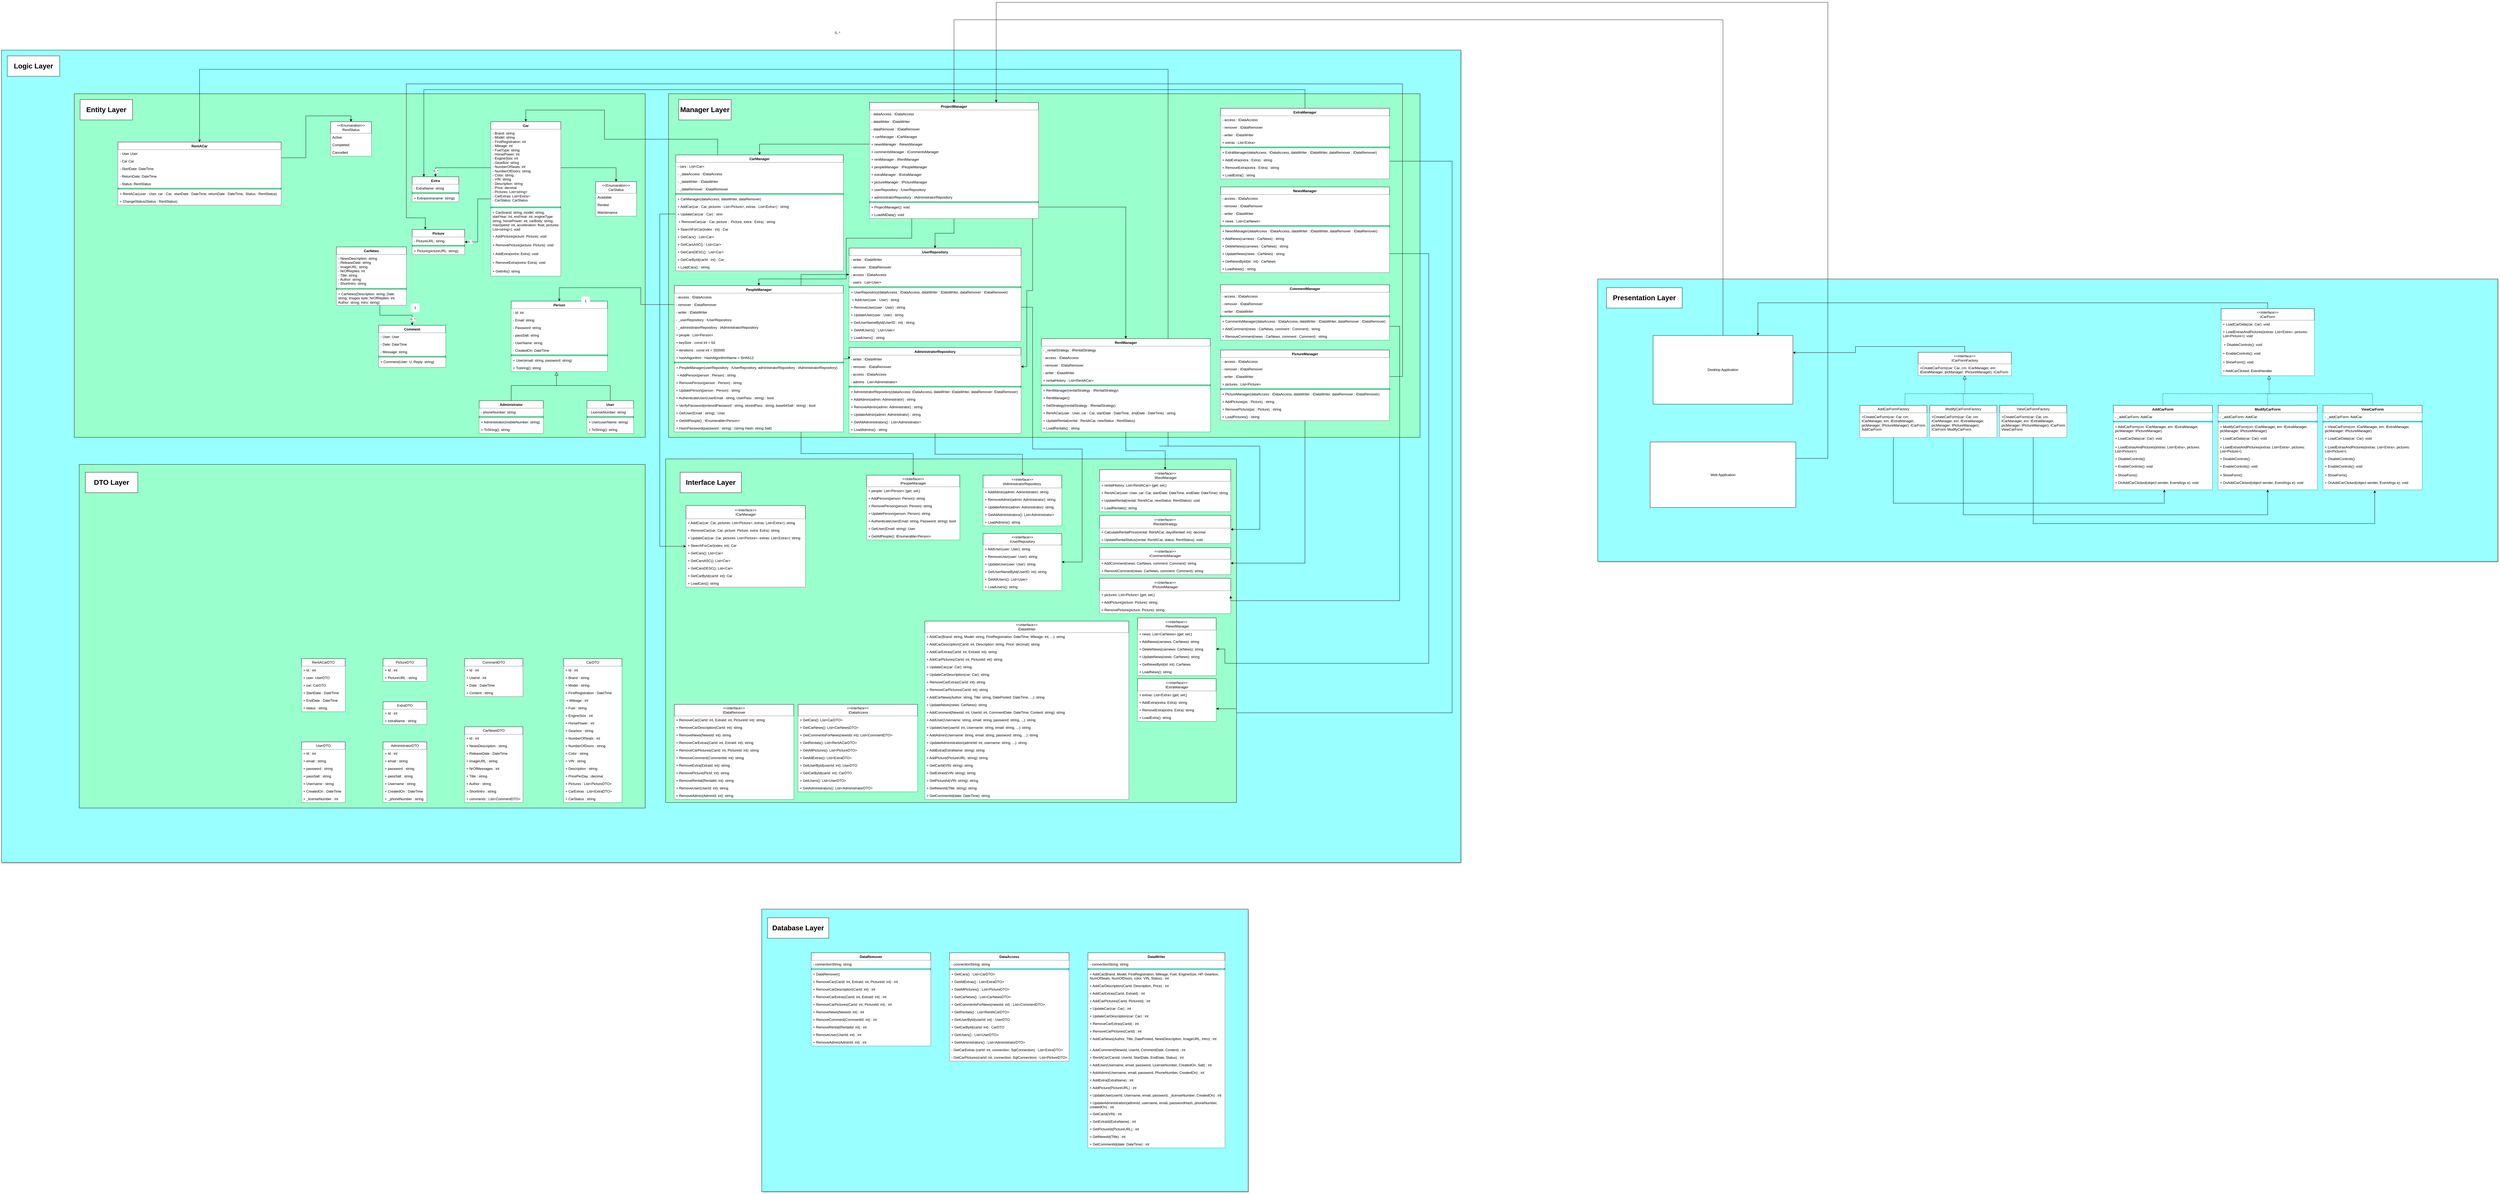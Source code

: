 <mxfile version="24.4.9" type="device">
  <diagram name="Page-1" id="BmxJJ-UUd7wjukWtLpmu">
    <mxGraphModel dx="4234" dy="2213" grid="1" gridSize="10" guides="1" tooltips="1" connect="1" arrows="1" fold="1" page="1" pageScale="1" pageWidth="827" pageHeight="1169" math="0" shadow="0">
      <root>
        <mxCell id="0" />
        <mxCell id="1" parent="0" />
        <mxCell id="II6cULSuK4avNOXLUG7--1" value="" style="rounded=0;whiteSpace=wrap;html=1;fillColor=#99FFFF;shadow=1;" parent="1" vertex="1">
          <mxGeometry x="-1550" y="-986" width="5010" height="2790" as="geometry" />
        </mxCell>
        <mxCell id="II6cULSuK4avNOXLUG7--9" value="" style="rounded=0;whiteSpace=wrap;html=1;fillColor=#99FFCC;" parent="1" vertex="1">
          <mxGeometry x="-1300" y="-836" width="1960" height="1180" as="geometry" />
        </mxCell>
        <mxCell id="aegNFKgz6tKNFybhpI3A-2" value="" style="rounded=0;whiteSpace=wrap;html=1;fillColor=#99FFFF;shadow=1;" parent="1" vertex="1">
          <mxGeometry x="1060" y="1964" width="1670" height="970" as="geometry" />
        </mxCell>
        <mxCell id="kCJqxshDiq6zK3op4DXP-19" style="edgeStyle=orthogonalEdgeStyle;rounded=0;orthogonalLoop=1;jettySize=auto;html=1;exitX=0;exitY=0.5;exitDx=0;exitDy=0;" parent="1" source="_0Ntk2IZJWFLokozGjno-1" target="II6cULSuK4avNOXLUG7--3" edge="1">
          <mxGeometry relative="1" as="geometry" />
        </mxCell>
        <mxCell id="kCJqxshDiq6zK3op4DXP-20" value="0..*" style="edgeLabel;html=1;align=center;verticalAlign=middle;resizable=0;points=[];" parent="kCJqxshDiq6zK3op4DXP-19" vertex="1" connectable="0">
          <mxGeometry x="0.846" y="-1" relative="1" as="geometry">
            <mxPoint as="offset" />
          </mxGeometry>
        </mxCell>
        <mxCell id="_0Ntk2IZJWFLokozGjno-1" value="Car&lt;div&gt;&lt;br/&gt;&lt;/div&gt;" style="swimlane;fontStyle=1;align=center;verticalAlign=top;childLayout=stackLayout;horizontal=1;startSize=26;horizontalStack=0;resizeParent=1;resizeParentMax=0;resizeLast=0;collapsible=1;marginBottom=0;whiteSpace=wrap;html=1;fillColor=#FFFFFF;" parent="1" vertex="1">
          <mxGeometry x="130" y="-740" width="240" height="530" as="geometry" />
        </mxCell>
        <mxCell id="_0Ntk2IZJWFLokozGjno-2" value="- Brand: string&lt;br&gt;- Model: string &lt;br&gt;- FirstRegistration: int &lt;br&gt;- Mileage: int &lt;br&gt;- FuelType: string &lt;br&gt;- HorsePower: int&lt;br&gt;- EngineSize: int &lt;br&gt;- GearBox: string&lt;br&gt;- NumberOfSeats: int&lt;br&gt;- NumberOfDoors: string&lt;br&gt;- Color: string&lt;br&gt;- VIN: string&lt;br&gt;- Description: string&lt;br&gt;- Price: decimal&lt;br&gt;- Pictures: List&amp;lt;string&amp;gt;&lt;br&gt;- CarExtras: List&amp;lt;Extra&amp;gt;&lt;br&gt;- CarStatus: CarStatus" style="text;strokeColor=none;fillColor=#FFFFFF;align=left;verticalAlign=top;spacingLeft=4;spacingRight=4;overflow=hidden;rotatable=0;points=[[0,0.5],[1,0.5]];portConstraint=eastwest;whiteSpace=wrap;html=1;" parent="_0Ntk2IZJWFLokozGjno-1" vertex="1">
          <mxGeometry y="26" width="240" height="264" as="geometry" />
        </mxCell>
        <mxCell id="_0Ntk2IZJWFLokozGjno-3" value="" style="line;strokeWidth=1;fillColor=#FFFFFF;align=left;verticalAlign=middle;spacingTop=-1;spacingLeft=3;spacingRight=3;rotatable=0;labelPosition=right;points=[];portConstraint=eastwest;strokeColor=inherit;" parent="_0Ntk2IZJWFLokozGjno-1" vertex="1">
          <mxGeometry y="290" width="240" height="8" as="geometry" />
        </mxCell>
        <mxCell id="_0Ntk2IZJWFLokozGjno-4" value="+ Car(brand: string, model: string, startYear: int, endYear: int, engineType: string, horsePower: int, carBody: string, maxSpeed: int, acceleration: float, pictures: List&amp;lt;string&amp;gt;): void" style="text;strokeColor=none;fillColor=#FFFFFF;align=left;verticalAlign=top;spacingLeft=4;spacingRight=4;overflow=hidden;rotatable=0;points=[[0,0.5],[1,0.5]];portConstraint=eastwest;whiteSpace=wrap;html=1;" parent="_0Ntk2IZJWFLokozGjno-1" vertex="1">
          <mxGeometry y="298" width="240" height="82" as="geometry" />
        </mxCell>
        <mxCell id="II6cULSuK4avNOXLUG7--180" value="+ AddPicture(picture: Picture): void" style="text;strokeColor=none;fillColor=#FFFFFF;align=left;verticalAlign=top;spacingLeft=4;spacingRight=4;overflow=hidden;rotatable=0;points=[[0,0.5],[1,0.5]];portConstraint=eastwest;whiteSpace=wrap;html=1;" parent="_0Ntk2IZJWFLokozGjno-1" vertex="1">
          <mxGeometry y="380" width="240" height="30" as="geometry" />
        </mxCell>
        <mxCell id="II6cULSuK4avNOXLUG7--181" value="+ RemovePicture(picture: Picture): void" style="text;strokeColor=none;fillColor=#FFFFFF;align=left;verticalAlign=top;spacingLeft=4;spacingRight=4;overflow=hidden;rotatable=0;points=[[0,0.5],[1,0.5]];portConstraint=eastwest;whiteSpace=wrap;html=1;" parent="_0Ntk2IZJWFLokozGjno-1" vertex="1">
          <mxGeometry y="410" width="240" height="30" as="geometry" />
        </mxCell>
        <mxCell id="II6cULSuK4avNOXLUG7--178" value="+ AddExtra(extra: Extra): void" style="text;strokeColor=none;fillColor=#FFFFFF;align=left;verticalAlign=top;spacingLeft=4;spacingRight=4;overflow=hidden;rotatable=0;points=[[0,0.5],[1,0.5]];portConstraint=eastwest;whiteSpace=wrap;html=1;" parent="_0Ntk2IZJWFLokozGjno-1" vertex="1">
          <mxGeometry y="440" width="240" height="30" as="geometry" />
        </mxCell>
        <mxCell id="II6cULSuK4avNOXLUG7--179" value="+ RemoveExtra(extra: Extra): void" style="text;strokeColor=none;fillColor=#FFFFFF;align=left;verticalAlign=top;spacingLeft=4;spacingRight=4;overflow=hidden;rotatable=0;points=[[0,0.5],[1,0.5]];portConstraint=eastwest;whiteSpace=wrap;html=1;" parent="_0Ntk2IZJWFLokozGjno-1" vertex="1">
          <mxGeometry y="470" width="240" height="30" as="geometry" />
        </mxCell>
        <mxCell id="II6cULSuK4avNOXLUG7--183" value="+ GetInfo(): string" style="text;strokeColor=none;fillColor=#FFFFFF;align=left;verticalAlign=top;spacingLeft=4;spacingRight=4;overflow=hidden;rotatable=0;points=[[0,0.5],[1,0.5]];portConstraint=eastwest;whiteSpace=wrap;html=1;" parent="_0Ntk2IZJWFLokozGjno-1" vertex="1">
          <mxGeometry y="500" width="240" height="30" as="geometry" />
        </mxCell>
        <mxCell id="ldDFN_0LI4rgmi7n4xx_-5" value="CarNews" style="swimlane;fontStyle=1;align=center;verticalAlign=top;childLayout=stackLayout;horizontal=1;startSize=26;horizontalStack=0;resizeParent=1;resizeParentMax=0;resizeLast=0;collapsible=1;marginBottom=0;whiteSpace=wrap;html=1;fillColor=#FFFFFF;" parent="1" vertex="1">
          <mxGeometry x="-400" y="-310" width="240" height="200" as="geometry" />
        </mxCell>
        <mxCell id="ldDFN_0LI4rgmi7n4xx_-6" value="- NewsDescription: string&lt;div&gt;- ReleaseDate: string&lt;/div&gt;&lt;div&gt;- ImageURL: string&lt;/div&gt;&lt;div&gt;- NrOfReplies: int&lt;/div&gt;&lt;div&gt;- Title: string&amp;nbsp;&lt;/div&gt;&lt;div&gt;- Author: string&lt;/div&gt;&lt;div&gt;- ShortIntro: string&lt;/div&gt;" style="text;strokeColor=none;fillColor=#FFFFFF;align=left;verticalAlign=top;spacingLeft=4;spacingRight=4;overflow=hidden;rotatable=0;points=[[0,0.5],[1,0.5]];portConstraint=eastwest;whiteSpace=wrap;html=1;" parent="ldDFN_0LI4rgmi7n4xx_-5" vertex="1">
          <mxGeometry y="26" width="240" height="114" as="geometry" />
        </mxCell>
        <mxCell id="ldDFN_0LI4rgmi7n4xx_-7" value="" style="line;strokeWidth=1;fillColor=#FFFFFF;align=left;verticalAlign=middle;spacingTop=-1;spacingLeft=3;spacingRight=3;rotatable=0;labelPosition=right;points=[];portConstraint=eastwest;strokeColor=inherit;" parent="ldDFN_0LI4rgmi7n4xx_-5" vertex="1">
          <mxGeometry y="140" width="240" height="8" as="geometry" />
        </mxCell>
        <mxCell id="ldDFN_0LI4rgmi7n4xx_-8" value="+ CarNews(Description: string; Date: string; Images byte; NrOfReplies: int; Author: string; Intro: string)" style="text;strokeColor=none;fillColor=#FFFFFF;align=left;verticalAlign=top;spacingLeft=4;spacingRight=4;overflow=hidden;rotatable=0;points=[[0,0.5],[1,0.5]];portConstraint=eastwest;whiteSpace=wrap;html=1;" parent="ldDFN_0LI4rgmi7n4xx_-5" vertex="1">
          <mxGeometry y="148" width="240" height="52" as="geometry" />
        </mxCell>
        <mxCell id="ZKlwzKI2-0AHxEqeQKx9-48" value="Comment" style="swimlane;fontStyle=1;align=center;verticalAlign=top;childLayout=stackLayout;horizontal=1;startSize=26;horizontalStack=0;resizeParent=1;resizeParentMax=0;resizeLast=0;collapsible=1;marginBottom=0;whiteSpace=wrap;html=1;fillColor=#FFFFFF;" parent="1" vertex="1">
          <mxGeometry x="-255" y="-41" width="230" height="144" as="geometry" />
        </mxCell>
        <mxCell id="ZKlwzKI2-0AHxEqeQKx9-49" value="- User: User" style="text;strokeColor=none;fillColor=#FFFFFF;align=left;verticalAlign=top;spacingLeft=4;spacingRight=4;overflow=hidden;rotatable=0;points=[[0,0.5],[1,0.5]];portConstraint=eastwest;whiteSpace=wrap;html=1;" parent="ZKlwzKI2-0AHxEqeQKx9-48" vertex="1">
          <mxGeometry y="26" width="230" height="26" as="geometry" />
        </mxCell>
        <mxCell id="ZKlwzKI2-0AHxEqeQKx9-52" value="- Date: DateTime" style="text;strokeColor=none;fillColor=#FFFFFF;align=left;verticalAlign=top;spacingLeft=4;spacingRight=4;overflow=hidden;rotatable=0;points=[[0,0.5],[1,0.5]];portConstraint=eastwest;whiteSpace=wrap;html=1;" parent="ZKlwzKI2-0AHxEqeQKx9-48" vertex="1">
          <mxGeometry y="52" width="230" height="26" as="geometry" />
        </mxCell>
        <mxCell id="ZKlwzKI2-0AHxEqeQKx9-59" value="- Message: string" style="text;strokeColor=none;fillColor=#FFFFFF;align=left;verticalAlign=top;spacingLeft=4;spacingRight=4;overflow=hidden;rotatable=0;points=[[0,0.5],[1,0.5]];portConstraint=eastwest;whiteSpace=wrap;html=1;" parent="ZKlwzKI2-0AHxEqeQKx9-48" vertex="1">
          <mxGeometry y="78" width="230" height="26" as="geometry" />
        </mxCell>
        <mxCell id="ZKlwzKI2-0AHxEqeQKx9-50" value="" style="line;strokeWidth=1;fillColor=#FFFFFF;align=left;verticalAlign=middle;spacingTop=-1;spacingLeft=3;spacingRight=3;rotatable=0;labelPosition=right;points=[];portConstraint=eastwest;strokeColor=inherit;" parent="ZKlwzKI2-0AHxEqeQKx9-48" vertex="1">
          <mxGeometry y="104" width="230" height="8" as="geometry" />
        </mxCell>
        <mxCell id="ZKlwzKI2-0AHxEqeQKx9-51" value="+ Comment(User: U, Reply: string)" style="text;strokeColor=none;fillColor=#FFFFFF;align=left;verticalAlign=top;spacingLeft=4;spacingRight=4;overflow=hidden;rotatable=0;points=[[0,0.5],[1,0.5]];portConstraint=eastwest;whiteSpace=wrap;html=1;" parent="ZKlwzKI2-0AHxEqeQKx9-48" vertex="1">
          <mxGeometry y="112" width="230" height="32" as="geometry" />
        </mxCell>
        <mxCell id="ZKlwzKI2-0AHxEqeQKx9-65" style="edgeStyle=orthogonalEdgeStyle;rounded=0;orthogonalLoop=1;jettySize=auto;html=1;exitX=0.621;exitY=0.987;exitDx=0;exitDy=0;entryX=0.5;entryY=0;entryDx=0;entryDy=0;exitPerimeter=0;fillColor=#FFFFFF;" parent="1" source="ldDFN_0LI4rgmi7n4xx_-8" target="ZKlwzKI2-0AHxEqeQKx9-48" edge="1">
          <mxGeometry relative="1" as="geometry" />
        </mxCell>
        <mxCell id="kCJqxshDiq6zK3op4DXP-22" value="0..*" style="edgeLabel;html=1;align=center;verticalAlign=middle;resizable=0;points=[];" parent="ZKlwzKI2-0AHxEqeQKx9-65" vertex="1" connectable="0">
          <mxGeometry x="0.767" y="2" relative="1" as="geometry">
            <mxPoint as="offset" />
          </mxGeometry>
        </mxCell>
        <mxCell id="ZKlwzKI2-0AHxEqeQKx9-67" value="&lt;i&gt;Person&lt;/i&gt;" style="swimlane;fontStyle=1;align=center;verticalAlign=top;childLayout=stackLayout;horizontal=1;startSize=26;horizontalStack=0;resizeParent=1;resizeParentMax=0;resizeLast=0;collapsible=1;marginBottom=0;whiteSpace=wrap;html=1;fillColor=#FFFFFF;" parent="1" vertex="1">
          <mxGeometry x="200" y="-124" width="330" height="242" as="geometry" />
        </mxCell>
        <mxCell id="II6cULSuK4avNOXLUG7--173" value="- Id: int" style="text;strokeColor=none;fillColor=#FFFFFF;align=left;verticalAlign=top;spacingLeft=4;spacingRight=4;overflow=hidden;rotatable=0;points=[[0,0.5],[1,0.5]];portConstraint=eastwest;whiteSpace=wrap;html=1;" parent="ZKlwzKI2-0AHxEqeQKx9-67" vertex="1">
          <mxGeometry y="26" width="330" height="26" as="geometry" />
        </mxCell>
        <mxCell id="ZKlwzKI2-0AHxEqeQKx9-71" value="- Email: string" style="text;strokeColor=none;fillColor=#FFFFFF;align=left;verticalAlign=top;spacingLeft=4;spacingRight=4;overflow=hidden;rotatable=0;points=[[0,0.5],[1,0.5]];portConstraint=eastwest;whiteSpace=wrap;html=1;" parent="ZKlwzKI2-0AHxEqeQKx9-67" vertex="1">
          <mxGeometry y="52" width="330" height="26" as="geometry" />
        </mxCell>
        <mxCell id="ZKlwzKI2-0AHxEqeQKx9-72" value="- Password: string" style="text;strokeColor=none;fillColor=#FFFFFF;align=left;verticalAlign=top;spacingLeft=4;spacingRight=4;overflow=hidden;rotatable=0;points=[[0,0.5],[1,0.5]];portConstraint=eastwest;whiteSpace=wrap;html=1;" parent="ZKlwzKI2-0AHxEqeQKx9-67" vertex="1">
          <mxGeometry y="78" width="330" height="26" as="geometry" />
        </mxCell>
        <mxCell id="II6cULSuK4avNOXLUG7--174" value="- passSalt: string" style="text;strokeColor=none;fillColor=#FFFFFF;align=left;verticalAlign=top;spacingLeft=4;spacingRight=4;overflow=hidden;rotatable=0;points=[[0,0.5],[1,0.5]];portConstraint=eastwest;whiteSpace=wrap;html=1;" parent="ZKlwzKI2-0AHxEqeQKx9-67" vertex="1">
          <mxGeometry y="104" width="330" height="26" as="geometry" />
        </mxCell>
        <mxCell id="ZKlwzKI2-0AHxEqeQKx9-80" value="- UserName: string" style="text;strokeColor=none;fillColor=#FFFFFF;align=left;verticalAlign=top;spacingLeft=4;spacingRight=4;overflow=hidden;rotatable=0;points=[[0,0.5],[1,0.5]];portConstraint=eastwest;whiteSpace=wrap;html=1;" parent="ZKlwzKI2-0AHxEqeQKx9-67" vertex="1">
          <mxGeometry y="130" width="330" height="26" as="geometry" />
        </mxCell>
        <mxCell id="SNXqK8RKlfEInHnRdv3d-3" value="- CreatedOn: DateTime" style="text;strokeColor=none;fillColor=#FFFFFF;align=left;verticalAlign=top;spacingLeft=4;spacingRight=4;overflow=hidden;rotatable=0;points=[[0,0.5],[1,0.5]];portConstraint=eastwest;whiteSpace=wrap;html=1;" parent="ZKlwzKI2-0AHxEqeQKx9-67" vertex="1">
          <mxGeometry y="156" width="330" height="26" as="geometry" />
        </mxCell>
        <mxCell id="ZKlwzKI2-0AHxEqeQKx9-69" value="" style="line;strokeWidth=1;fillColor=#FFFFFF;align=left;verticalAlign=middle;spacingTop=-1;spacingLeft=3;spacingRight=3;rotatable=0;labelPosition=right;points=[];portConstraint=eastwest;strokeColor=inherit;" parent="ZKlwzKI2-0AHxEqeQKx9-67" vertex="1">
          <mxGeometry y="182" width="330" height="8" as="geometry" />
        </mxCell>
        <mxCell id="ZKlwzKI2-0AHxEqeQKx9-70" value="+ User(email: string, password: string)" style="text;strokeColor=none;fillColor=#FFFFFF;align=left;verticalAlign=top;spacingLeft=4;spacingRight=4;overflow=hidden;rotatable=0;points=[[0,0.5],[1,0.5]];portConstraint=eastwest;whiteSpace=wrap;html=1;" parent="ZKlwzKI2-0AHxEqeQKx9-67" vertex="1">
          <mxGeometry y="190" width="330" height="26" as="geometry" />
        </mxCell>
        <mxCell id="ZKlwzKI2-0AHxEqeQKx9-90" value="+ Tostring(): string" style="text;strokeColor=none;fillColor=#FFFFFF;align=left;verticalAlign=top;spacingLeft=4;spacingRight=4;overflow=hidden;rotatable=0;points=[[0,0.5],[1,0.5]];portConstraint=eastwest;whiteSpace=wrap;html=1;" parent="ZKlwzKI2-0AHxEqeQKx9-67" vertex="1">
          <mxGeometry y="216" width="330" height="26" as="geometry" />
        </mxCell>
        <mxCell id="ZKlwzKI2-0AHxEqeQKx9-75" value="Administrator" style="swimlane;fontStyle=1;align=center;verticalAlign=top;childLayout=stackLayout;horizontal=1;startSize=26;horizontalStack=0;resizeParent=1;resizeParentMax=0;resizeLast=0;collapsible=1;marginBottom=0;whiteSpace=wrap;html=1;fillColor=#FFFFFF;" parent="1" vertex="1">
          <mxGeometry x="90" y="218" width="220" height="112" as="geometry" />
        </mxCell>
        <mxCell id="ZKlwzKI2-0AHxEqeQKx9-76" value="- phoneNumber: string" style="text;strokeColor=none;fillColor=#FFFFFF;align=left;verticalAlign=top;spacingLeft=4;spacingRight=4;overflow=hidden;rotatable=0;points=[[0,0.5],[1,0.5]];portConstraint=eastwest;whiteSpace=wrap;html=1;" parent="ZKlwzKI2-0AHxEqeQKx9-75" vertex="1">
          <mxGeometry y="26" width="220" height="26" as="geometry" />
        </mxCell>
        <mxCell id="ZKlwzKI2-0AHxEqeQKx9-77" value="" style="line;strokeWidth=1;fillColor=#FFFFFF;align=left;verticalAlign=middle;spacingTop=-1;spacingLeft=3;spacingRight=3;rotatable=0;labelPosition=right;points=[];portConstraint=eastwest;strokeColor=inherit;" parent="ZKlwzKI2-0AHxEqeQKx9-75" vertex="1">
          <mxGeometry y="52" width="220" height="8" as="geometry" />
        </mxCell>
        <mxCell id="ZKlwzKI2-0AHxEqeQKx9-78" value="+ Administrator(mobileNumber: string)" style="text;strokeColor=none;fillColor=#FFFFFF;align=left;verticalAlign=top;spacingLeft=4;spacingRight=4;overflow=hidden;rotatable=0;points=[[0,0.5],[1,0.5]];portConstraint=eastwest;whiteSpace=wrap;html=1;" parent="ZKlwzKI2-0AHxEqeQKx9-75" vertex="1">
          <mxGeometry y="60" width="220" height="26" as="geometry" />
        </mxCell>
        <mxCell id="II6cULSuK4avNOXLUG7--176" value="+ ToString(): string" style="text;strokeColor=none;fillColor=#FFFFFF;align=left;verticalAlign=top;spacingLeft=4;spacingRight=4;overflow=hidden;rotatable=0;points=[[0,0.5],[1,0.5]];portConstraint=eastwest;whiteSpace=wrap;html=1;" parent="ZKlwzKI2-0AHxEqeQKx9-75" vertex="1">
          <mxGeometry y="86" width="220" height="26" as="geometry" />
        </mxCell>
        <mxCell id="ZKlwzKI2-0AHxEqeQKx9-81" value="User" style="swimlane;fontStyle=1;align=center;verticalAlign=top;childLayout=stackLayout;horizontal=1;startSize=26;horizontalStack=0;resizeParent=1;resizeParentMax=0;resizeLast=0;collapsible=1;marginBottom=0;whiteSpace=wrap;html=1;fillColor=#FFFFFF;" parent="1" vertex="1">
          <mxGeometry x="460" y="218" width="160" height="112" as="geometry" />
        </mxCell>
        <mxCell id="ZKlwzKI2-0AHxEqeQKx9-129" value="- LicenseNumber: string" style="text;strokeColor=none;fillColor=#FFFFFF;align=left;verticalAlign=top;spacingLeft=4;spacingRight=4;overflow=hidden;rotatable=0;points=[[0,0.5],[1,0.5]];portConstraint=eastwest;whiteSpace=wrap;html=1;" parent="ZKlwzKI2-0AHxEqeQKx9-81" vertex="1">
          <mxGeometry y="26" width="160" height="26" as="geometry" />
        </mxCell>
        <mxCell id="ZKlwzKI2-0AHxEqeQKx9-83" value="" style="line;strokeWidth=1;fillColor=#FFFFFF;align=left;verticalAlign=middle;spacingTop=-1;spacingLeft=3;spacingRight=3;rotatable=0;labelPosition=right;points=[];portConstraint=eastwest;strokeColor=inherit;" parent="ZKlwzKI2-0AHxEqeQKx9-81" vertex="1">
          <mxGeometry y="52" width="160" height="8" as="geometry" />
        </mxCell>
        <mxCell id="ZKlwzKI2-0AHxEqeQKx9-85" value="+ User(userName: string)" style="text;strokeColor=none;fillColor=#FFFFFF;align=left;verticalAlign=top;spacingLeft=4;spacingRight=4;overflow=hidden;rotatable=0;points=[[0,0.5],[1,0.5]];portConstraint=eastwest;whiteSpace=wrap;html=1;" parent="ZKlwzKI2-0AHxEqeQKx9-81" vertex="1">
          <mxGeometry y="60" width="160" height="26" as="geometry" />
        </mxCell>
        <mxCell id="ZKlwzKI2-0AHxEqeQKx9-79" value="+ ToString(): string" style="text;strokeColor=none;fillColor=#FFFFFF;align=left;verticalAlign=top;spacingLeft=4;spacingRight=4;overflow=hidden;rotatable=0;points=[[0,0.5],[1,0.5]];portConstraint=eastwest;whiteSpace=wrap;html=1;" parent="ZKlwzKI2-0AHxEqeQKx9-81" vertex="1">
          <mxGeometry y="86" width="160" height="26" as="geometry" />
        </mxCell>
        <mxCell id="ZKlwzKI2-0AHxEqeQKx9-86" value="" style="endArrow=block;endSize=10;endFill=0;shadow=0;strokeWidth=1;rounded=0;edgeStyle=elbowEdgeStyle;elbow=vertical;exitX=0.5;exitY=0;exitDx=0;exitDy=0;entryX=0.471;entryY=1.038;entryDx=0;entryDy=0;entryPerimeter=0;fillColor=#FFFFFF;" parent="1" source="ZKlwzKI2-0AHxEqeQKx9-81" target="ZKlwzKI2-0AHxEqeQKx9-90" edge="1">
          <mxGeometry width="160" relative="1" as="geometry">
            <mxPoint x="1060" y="-106" as="sourcePoint" />
            <mxPoint x="540" y="-212" as="targetPoint" />
            <Array as="points">
              <mxPoint x="430" y="166" />
            </Array>
          </mxGeometry>
        </mxCell>
        <mxCell id="ZKlwzKI2-0AHxEqeQKx9-87" value="" style="endArrow=none;html=1;rounded=0;exitX=0.5;exitY=0;exitDx=0;exitDy=0;fillColor=#FFFFFF;" parent="1" source="ZKlwzKI2-0AHxEqeQKx9-75" edge="1">
          <mxGeometry width="50" height="50" relative="1" as="geometry">
            <mxPoint x="200" y="214" as="sourcePoint" />
            <mxPoint x="360" y="166" as="targetPoint" />
            <Array as="points">
              <mxPoint x="200" y="166" />
            </Array>
          </mxGeometry>
        </mxCell>
        <mxCell id="ZKlwzKI2-0AHxEqeQKx9-88" value="" style="endArrow=none;html=1;rounded=0;fillColor=#FFFFFF;" parent="1" edge="1">
          <mxGeometry width="50" height="50" relative="1" as="geometry">
            <mxPoint x="290" y="166" as="sourcePoint" />
            <mxPoint x="460" y="166" as="targetPoint" />
          </mxGeometry>
        </mxCell>
        <mxCell id="ZKlwzKI2-0AHxEqeQKx9-91" value="*" style="text;html=1;align=center;verticalAlign=middle;resizable=0;points=[];autosize=1;strokeColor=none;fillColor=#FFFFFF;" parent="1" vertex="1">
          <mxGeometry x="1465" y="-2" width="30" height="30" as="geometry" />
        </mxCell>
        <mxCell id="fYaIXGqrscQtMP6AZ8kV-1" value="1" style="text;html=1;align=center;verticalAlign=middle;resizable=0;points=[];autosize=1;strokeColor=none;fillColor=#FFFFFF;" parent="1" vertex="1">
          <mxGeometry x="870" y="-50" width="30" height="30" as="geometry" />
        </mxCell>
        <mxCell id="fYaIXGqrscQtMP6AZ8kV-2" value="0..*" style="text;html=1;align=center;verticalAlign=middle;resizable=0;points=[];autosize=1;strokeColor=none;fillColor=#FFFFFF;" parent="1" vertex="1">
          <mxGeometry x="1330" y="-32" width="40" height="30" as="geometry" />
        </mxCell>
        <mxCell id="fYaIXGqrscQtMP6AZ8kV-3" value="1" style="text;html=1;align=center;verticalAlign=middle;resizable=0;points=[];autosize=1;strokeColor=none;fillColor=#FFFFFF;" parent="1" vertex="1">
          <mxGeometry x="440" y="-140" width="30" height="30" as="geometry" />
        </mxCell>
        <mxCell id="II6cULSuK4avNOXLUG7--7" style="edgeStyle=orthogonalEdgeStyle;rounded=0;orthogonalLoop=1;jettySize=auto;html=1;exitX=1;exitY=0.25;exitDx=0;exitDy=0;entryX=0.5;entryY=0;entryDx=0;entryDy=0;" parent="1" source="fYaIXGqrscQtMP6AZ8kV-4" target="SNXqK8RKlfEInHnRdv3d-17" edge="1">
          <mxGeometry relative="1" as="geometry" />
        </mxCell>
        <mxCell id="fYaIXGqrscQtMP6AZ8kV-4" value="RentACar" style="swimlane;fontStyle=1;align=center;verticalAlign=top;childLayout=stackLayout;horizontal=1;startSize=26;horizontalStack=0;resizeParent=1;resizeParentMax=0;resizeLast=0;collapsible=1;marginBottom=0;whiteSpace=wrap;html=1;fillColor=#FFFFFF;" parent="1" vertex="1">
          <mxGeometry x="-1150" y="-670" width="560" height="216" as="geometry" />
        </mxCell>
        <mxCell id="fYaIXGqrscQtMP6AZ8kV-5" value="- User User" style="text;strokeColor=none;fillColor=#FFFFFF;align=left;verticalAlign=top;spacingLeft=4;spacingRight=4;overflow=hidden;rotatable=0;points=[[0,0.5],[1,0.5]];portConstraint=eastwest;whiteSpace=wrap;html=1;" parent="fYaIXGqrscQtMP6AZ8kV-4" vertex="1">
          <mxGeometry y="26" width="560" height="26" as="geometry" />
        </mxCell>
        <mxCell id="fYaIXGqrscQtMP6AZ8kV-8" value="- Car Car" style="text;strokeColor=none;fillColor=#FFFFFF;align=left;verticalAlign=top;spacingLeft=4;spacingRight=4;overflow=hidden;rotatable=0;points=[[0,0.5],[1,0.5]];portConstraint=eastwest;whiteSpace=wrap;html=1;" parent="fYaIXGqrscQtMP6AZ8kV-4" vertex="1">
          <mxGeometry y="52" width="560" height="26" as="geometry" />
        </mxCell>
        <mxCell id="uSdq-RHuHp9NWUJv0wvQ-2" value="- StartDate: DateTime" style="text;strokeColor=none;fillColor=#FFFFFF;align=left;verticalAlign=top;spacingLeft=4;spacingRight=4;overflow=hidden;rotatable=0;points=[[0,0.5],[1,0.5]];portConstraint=eastwest;whiteSpace=wrap;html=1;" parent="fYaIXGqrscQtMP6AZ8kV-4" vertex="1">
          <mxGeometry y="78" width="560" height="26" as="geometry" />
        </mxCell>
        <mxCell id="uSdq-RHuHp9NWUJv0wvQ-1" value="- ReturnDate: DateTime" style="text;strokeColor=none;fillColor=#FFFFFF;align=left;verticalAlign=top;spacingLeft=4;spacingRight=4;overflow=hidden;rotatable=0;points=[[0,0.5],[1,0.5]];portConstraint=eastwest;whiteSpace=wrap;html=1;" parent="fYaIXGqrscQtMP6AZ8kV-4" vertex="1">
          <mxGeometry y="104" width="560" height="26" as="geometry" />
        </mxCell>
        <mxCell id="SNXqK8RKlfEInHnRdv3d-15" value="- Status: RentStatus" style="text;strokeColor=none;fillColor=#FFFFFF;align=left;verticalAlign=top;spacingLeft=4;spacingRight=4;overflow=hidden;rotatable=0;points=[[0,0.5],[1,0.5]];portConstraint=eastwest;whiteSpace=wrap;html=1;" parent="fYaIXGqrscQtMP6AZ8kV-4" vertex="1">
          <mxGeometry y="130" width="560" height="26" as="geometry" />
        </mxCell>
        <mxCell id="fYaIXGqrscQtMP6AZ8kV-6" value="" style="line;strokeWidth=1;fillColor=#FFFFFF;align=left;verticalAlign=middle;spacingTop=-1;spacingLeft=3;spacingRight=3;rotatable=0;labelPosition=right;points=[];portConstraint=eastwest;strokeColor=inherit;" parent="fYaIXGqrscQtMP6AZ8kV-4" vertex="1">
          <mxGeometry y="156" width="560" height="8" as="geometry" />
        </mxCell>
        <mxCell id="fYaIXGqrscQtMP6AZ8kV-7" value="+ RentACar(user : User, car : Car,&amp;nbsp; startDate : DateTime, returnDate : DateTime,&amp;nbsp; Status : RentStatus)" style="text;strokeColor=none;fillColor=#FFFFFF;align=left;verticalAlign=top;spacingLeft=4;spacingRight=4;overflow=hidden;rotatable=0;points=[[0,0.5],[1,0.5]];portConstraint=eastwest;whiteSpace=wrap;html=1;" parent="fYaIXGqrscQtMP6AZ8kV-4" vertex="1">
          <mxGeometry y="164" width="560" height="26" as="geometry" />
        </mxCell>
        <mxCell id="II6cULSuK4avNOXLUG7--177" value="+ ChangeStatus(Status : RentStatus)" style="text;strokeColor=none;fillColor=#FFFFFF;align=left;verticalAlign=top;spacingLeft=4;spacingRight=4;overflow=hidden;rotatable=0;points=[[0,0.5],[1,0.5]];portConstraint=eastwest;whiteSpace=wrap;html=1;" parent="fYaIXGqrscQtMP6AZ8kV-4" vertex="1">
          <mxGeometry y="190" width="560" height="26" as="geometry" />
        </mxCell>
        <mxCell id="op5Sr80y_nrDS6lspxPk-1" value="0..*" style="text;html=1;align=center;verticalAlign=middle;resizable=0;points=[];autosize=1;strokeColor=none;fillColor=#FFFFFF;" parent="1" vertex="1">
          <mxGeometry x="860" y="-260" width="40" height="30" as="geometry" />
        </mxCell>
        <mxCell id="op5Sr80y_nrDS6lspxPk-3" value="1" style="text;html=1;align=center;verticalAlign=middle;resizable=0;points=[];autosize=1;strokeColor=none;fillColor=#FFFFFF;" parent="1" vertex="1">
          <mxGeometry x="1075" y="-542" width="30" height="30" as="geometry" />
        </mxCell>
        <mxCell id="op5Sr80y_nrDS6lspxPk-4" value="1" style="text;html=1;align=center;verticalAlign=middle;resizable=0;points=[];autosize=1;strokeColor=none;fillColor=#FFFFFF;" parent="1" vertex="1">
          <mxGeometry x="-145" y="-116" width="30" height="30" as="geometry" />
        </mxCell>
        <mxCell id="op5Sr80y_nrDS6lspxPk-5" value="*" style="text;html=1;align=center;verticalAlign=middle;resizable=0;points=[];autosize=1;strokeColor=none;fillColor=#FFFFFF;" parent="1" vertex="1">
          <mxGeometry x="1305" y="-542" width="30" height="30" as="geometry" />
        </mxCell>
        <mxCell id="SNXqK8RKlfEInHnRdv3d-5" value="Extra" style="swimlane;fontStyle=1;align=center;verticalAlign=top;childLayout=stackLayout;horizontal=1;startSize=26;horizontalStack=0;resizeParent=1;resizeParentMax=0;resizeLast=0;collapsible=1;marginBottom=0;whiteSpace=wrap;html=1;fillColor=#FFFFFF;" parent="1" vertex="1">
          <mxGeometry x="-140" y="-551" width="160" height="86" as="geometry" />
        </mxCell>
        <mxCell id="SNXqK8RKlfEInHnRdv3d-6" value="- ExtraName: string" style="text;strokeColor=none;fillColor=#FFFFFF;align=left;verticalAlign=top;spacingLeft=4;spacingRight=4;overflow=hidden;rotatable=0;points=[[0,0.5],[1,0.5]];portConstraint=eastwest;whiteSpace=wrap;html=1;" parent="SNXqK8RKlfEInHnRdv3d-5" vertex="1">
          <mxGeometry y="26" width="160" height="26" as="geometry" />
        </mxCell>
        <mxCell id="SNXqK8RKlfEInHnRdv3d-7" value="" style="line;strokeWidth=1;fillColor=#FFFFFF;align=left;verticalAlign=middle;spacingTop=-1;spacingLeft=3;spacingRight=3;rotatable=0;labelPosition=right;points=[];portConstraint=eastwest;strokeColor=inherit;" parent="SNXqK8RKlfEInHnRdv3d-5" vertex="1">
          <mxGeometry y="52" width="160" height="8" as="geometry" />
        </mxCell>
        <mxCell id="SNXqK8RKlfEInHnRdv3d-8" value="+ Extra(extraname: string):" style="text;strokeColor=none;fillColor=#FFFFFF;align=left;verticalAlign=top;spacingLeft=4;spacingRight=4;overflow=hidden;rotatable=0;points=[[0,0.5],[1,0.5]];portConstraint=eastwest;whiteSpace=wrap;html=1;" parent="SNXqK8RKlfEInHnRdv3d-5" vertex="1">
          <mxGeometry y="60" width="160" height="26" as="geometry" />
        </mxCell>
        <mxCell id="SNXqK8RKlfEInHnRdv3d-9" style="edgeStyle=orthogonalEdgeStyle;rounded=0;orthogonalLoop=1;jettySize=auto;html=1;exitX=0;exitY=0.5;exitDx=0;exitDy=0;entryX=0.5;entryY=0;entryDx=0;entryDy=0;fillColor=#FFFFFF;" parent="1" source="_0Ntk2IZJWFLokozGjno-2" target="SNXqK8RKlfEInHnRdv3d-5" edge="1">
          <mxGeometry relative="1" as="geometry" />
        </mxCell>
        <mxCell id="kCJqxshDiq6zK3op4DXP-21" value="0..*" style="edgeLabel;html=1;align=center;verticalAlign=middle;resizable=0;points=[];" parent="SNXqK8RKlfEInHnRdv3d-9" vertex="1" connectable="0">
          <mxGeometry x="0.82" y="1" relative="1" as="geometry">
            <mxPoint as="offset" />
          </mxGeometry>
        </mxCell>
        <mxCell id="SNXqK8RKlfEInHnRdv3d-13" value="0..*" style="text;html=1;align=center;verticalAlign=middle;resizable=0;points=[];autosize=1;strokeColor=none;fillColor=#FFFFFF;" parent="1" vertex="1">
          <mxGeometry x="1300" y="-1060" width="40" height="30" as="geometry" />
        </mxCell>
        <mxCell id="SNXqK8RKlfEInHnRdv3d-17" value="&amp;lt;&amp;lt;Enumaration&amp;gt;&amp;gt;&lt;br&gt;RentStatus" style="swimlane;fontStyle=0;childLayout=stackLayout;horizontal=1;startSize=40;fillColor=#FFFFFF;horizontalStack=0;resizeParent=1;resizeParentMax=0;resizeLast=0;collapsible=1;marginBottom=0;whiteSpace=wrap;html=1;" parent="1" vertex="1">
          <mxGeometry x="-420" y="-740" width="140" height="118" as="geometry" />
        </mxCell>
        <mxCell id="SNXqK8RKlfEInHnRdv3d-18" value="Active" style="text;strokeColor=none;fillColor=#FFFFFF;align=left;verticalAlign=top;spacingLeft=4;spacingRight=4;overflow=hidden;rotatable=0;points=[[0,0.5],[1,0.5]];portConstraint=eastwest;whiteSpace=wrap;html=1;" parent="SNXqK8RKlfEInHnRdv3d-17" vertex="1">
          <mxGeometry y="40" width="140" height="26" as="geometry" />
        </mxCell>
        <mxCell id="SNXqK8RKlfEInHnRdv3d-19" value="Completed" style="text;strokeColor=none;fillColor=#FFFFFF;align=left;verticalAlign=top;spacingLeft=4;spacingRight=4;overflow=hidden;rotatable=0;points=[[0,0.5],[1,0.5]];portConstraint=eastwest;whiteSpace=wrap;html=1;" parent="SNXqK8RKlfEInHnRdv3d-17" vertex="1">
          <mxGeometry y="66" width="140" height="26" as="geometry" />
        </mxCell>
        <mxCell id="SNXqK8RKlfEInHnRdv3d-20" value="Cancelled" style="text;strokeColor=none;fillColor=#FFFFFF;align=left;verticalAlign=top;spacingLeft=4;spacingRight=4;overflow=hidden;rotatable=0;points=[[0,0.5],[1,0.5]];portConstraint=eastwest;whiteSpace=wrap;html=1;" parent="SNXqK8RKlfEInHnRdv3d-17" vertex="1">
          <mxGeometry y="92" width="140" height="26" as="geometry" />
        </mxCell>
        <mxCell id="SNXqK8RKlfEInHnRdv3d-21" value="&amp;lt;&amp;lt;Enumaration&amp;gt;&amp;gt;&lt;br&gt;CarStatus" style="swimlane;fontStyle=0;childLayout=stackLayout;horizontal=1;startSize=40;fillColor=#FFFFFF;horizontalStack=0;resizeParent=1;resizeParentMax=0;resizeLast=0;collapsible=1;marginBottom=0;whiteSpace=wrap;html=1;" parent="1" vertex="1">
          <mxGeometry x="490" y="-534" width="140" height="118" as="geometry" />
        </mxCell>
        <mxCell id="SNXqK8RKlfEInHnRdv3d-22" value="Available" style="text;strokeColor=none;fillColor=#FFFFFF;align=left;verticalAlign=top;spacingLeft=4;spacingRight=4;overflow=hidden;rotatable=0;points=[[0,0.5],[1,0.5]];portConstraint=eastwest;whiteSpace=wrap;html=1;" parent="SNXqK8RKlfEInHnRdv3d-21" vertex="1">
          <mxGeometry y="40" width="140" height="26" as="geometry" />
        </mxCell>
        <mxCell id="SNXqK8RKlfEInHnRdv3d-23" value="Rented" style="text;strokeColor=none;fillColor=#FFFFFF;align=left;verticalAlign=top;spacingLeft=4;spacingRight=4;overflow=hidden;rotatable=0;points=[[0,0.5],[1,0.5]];portConstraint=eastwest;whiteSpace=wrap;html=1;" parent="SNXqK8RKlfEInHnRdv3d-21" vertex="1">
          <mxGeometry y="66" width="140" height="26" as="geometry" />
        </mxCell>
        <mxCell id="SNXqK8RKlfEInHnRdv3d-24" value="Maintenance" style="text;strokeColor=none;fillColor=#FFFFFF;align=left;verticalAlign=top;spacingLeft=4;spacingRight=4;overflow=hidden;rotatable=0;points=[[0,0.5],[1,0.5]];portConstraint=eastwest;whiteSpace=wrap;html=1;" parent="SNXqK8RKlfEInHnRdv3d-21" vertex="1">
          <mxGeometry y="92" width="140" height="26" as="geometry" />
        </mxCell>
        <mxCell id="SNXqK8RKlfEInHnRdv3d-25" style="edgeStyle=orthogonalEdgeStyle;rounded=0;orthogonalLoop=1;jettySize=auto;html=1;exitX=1;exitY=0.5;exitDx=0;exitDy=0;entryX=0.5;entryY=0;entryDx=0;entryDy=0;fillColor=#FFFFFF;" parent="1" source="_0Ntk2IZJWFLokozGjno-2" target="SNXqK8RKlfEInHnRdv3d-21" edge="1">
          <mxGeometry relative="1" as="geometry" />
        </mxCell>
        <mxCell id="aegNFKgz6tKNFybhpI3A-5" value="DataAccess" style="swimlane;fontStyle=1;align=center;verticalAlign=top;childLayout=stackLayout;horizontal=1;startSize=26;horizontalStack=0;resizeParent=1;resizeParentMax=0;resizeLast=0;collapsible=1;marginBottom=0;whiteSpace=wrap;html=1;fillColor=#FFFFFF;" parent="1" vertex="1">
          <mxGeometry x="1705" y="2114" width="410" height="372" as="geometry" />
        </mxCell>
        <mxCell id="aegNFKgz6tKNFybhpI3A-6" value="- connectionString: string" style="text;strokeColor=none;fillColor=#FFFFFF;align=left;verticalAlign=top;spacingLeft=4;spacingRight=4;overflow=hidden;rotatable=0;points=[[0,0.5],[1,0.5]];portConstraint=eastwest;whiteSpace=wrap;html=1;" parent="aegNFKgz6tKNFybhpI3A-5" vertex="1">
          <mxGeometry y="26" width="410" height="26" as="geometry" />
        </mxCell>
        <mxCell id="aegNFKgz6tKNFybhpI3A-11" value="" style="line;strokeWidth=1;fillColor=#FFFFFF;align=left;verticalAlign=middle;spacingTop=-1;spacingLeft=3;spacingRight=3;rotatable=0;labelPosition=right;points=[];portConstraint=eastwest;strokeColor=inherit;" parent="aegNFKgz6tKNFybhpI3A-5" vertex="1">
          <mxGeometry y="52" width="410" height="8" as="geometry" />
        </mxCell>
        <mxCell id="aegNFKgz6tKNFybhpI3A-12" value="+ GetCars() : List&amp;lt;CarDTO&amp;gt;&amp;nbsp;" style="text;strokeColor=none;fillColor=#FFFFFF;align=left;verticalAlign=top;spacingLeft=4;spacingRight=4;overflow=hidden;rotatable=0;points=[[0,0.5],[1,0.5]];portConstraint=eastwest;whiteSpace=wrap;html=1;" parent="aegNFKgz6tKNFybhpI3A-5" vertex="1">
          <mxGeometry y="60" width="410" height="26" as="geometry" />
        </mxCell>
        <mxCell id="aegNFKgz6tKNFybhpI3A-18" value="+ GetAllExtras() : List&amp;lt;ExtraDTO&amp;gt;&amp;nbsp;" style="text;strokeColor=none;fillColor=#FFFFFF;align=left;verticalAlign=top;spacingLeft=4;spacingRight=4;overflow=hidden;rotatable=0;points=[[0,0.5],[1,0.5]];portConstraint=eastwest;whiteSpace=wrap;html=1;" parent="aegNFKgz6tKNFybhpI3A-5" vertex="1">
          <mxGeometry y="86" width="410" height="26" as="geometry" />
        </mxCell>
        <mxCell id="aegNFKgz6tKNFybhpI3A-17" value="+ GetAllPictures() : List&amp;lt;PictureDTO&amp;gt;&amp;nbsp;" style="text;strokeColor=none;fillColor=#FFFFFF;align=left;verticalAlign=top;spacingLeft=4;spacingRight=4;overflow=hidden;rotatable=0;points=[[0,0.5],[1,0.5]];portConstraint=eastwest;whiteSpace=wrap;html=1;" parent="aegNFKgz6tKNFybhpI3A-5" vertex="1">
          <mxGeometry y="112" width="410" height="26" as="geometry" />
        </mxCell>
        <mxCell id="aegNFKgz6tKNFybhpI3A-16" value="+ GetCarNews() : List&amp;lt;CarNewsDTO&amp;gt;" style="text;strokeColor=none;fillColor=#FFFFFF;align=left;verticalAlign=top;spacingLeft=4;spacingRight=4;overflow=hidden;rotatable=0;points=[[0,0.5],[1,0.5]];portConstraint=eastwest;whiteSpace=wrap;html=1;" parent="aegNFKgz6tKNFybhpI3A-5" vertex="1">
          <mxGeometry y="138" width="410" height="26" as="geometry" />
        </mxCell>
        <mxCell id="aegNFKgz6tKNFybhpI3A-15" value="+ GetCommentsForNews(newsId: int) : List&amp;lt;CommentDTO&amp;gt;&amp;nbsp;" style="text;strokeColor=none;fillColor=#FFFFFF;align=left;verticalAlign=top;spacingLeft=4;spacingRight=4;overflow=hidden;rotatable=0;points=[[0,0.5],[1,0.5]];portConstraint=eastwest;whiteSpace=wrap;html=1;" parent="aegNFKgz6tKNFybhpI3A-5" vertex="1">
          <mxGeometry y="164" width="410" height="26" as="geometry" />
        </mxCell>
        <mxCell id="aegNFKgz6tKNFybhpI3A-14" value="+ GetRentals() : List&amp;lt;RentACarDTO&amp;gt;" style="text;strokeColor=none;fillColor=#FFFFFF;align=left;verticalAlign=top;spacingLeft=4;spacingRight=4;overflow=hidden;rotatable=0;points=[[0,0.5],[1,0.5]];portConstraint=eastwest;whiteSpace=wrap;html=1;" parent="aegNFKgz6tKNFybhpI3A-5" vertex="1">
          <mxGeometry y="190" width="410" height="26" as="geometry" />
        </mxCell>
        <mxCell id="aegNFKgz6tKNFybhpI3A-13" value="+ GetUserById(userId: int) : UserDTO&amp;nbsp;&amp;nbsp;" style="text;strokeColor=none;fillColor=#FFFFFF;align=left;verticalAlign=top;spacingLeft=4;spacingRight=4;overflow=hidden;rotatable=0;points=[[0,0.5],[1,0.5]];portConstraint=eastwest;whiteSpace=wrap;html=1;" parent="aegNFKgz6tKNFybhpI3A-5" vertex="1">
          <mxGeometry y="216" width="410" height="26" as="geometry" />
        </mxCell>
        <mxCell id="aegNFKgz6tKNFybhpI3A-23" value="+ GetCarById(carId: int) : CarDTO&amp;nbsp;" style="text;strokeColor=none;fillColor=#FFFFFF;align=left;verticalAlign=top;spacingLeft=4;spacingRight=4;overflow=hidden;rotatable=0;points=[[0,0.5],[1,0.5]];portConstraint=eastwest;whiteSpace=wrap;html=1;" parent="aegNFKgz6tKNFybhpI3A-5" vertex="1">
          <mxGeometry y="242" width="410" height="26" as="geometry" />
        </mxCell>
        <mxCell id="aegNFKgz6tKNFybhpI3A-22" value="+ GetUsers() : List&amp;lt;UserDTO&amp;gt;" style="text;strokeColor=none;fillColor=#FFFFFF;align=left;verticalAlign=top;spacingLeft=4;spacingRight=4;overflow=hidden;rotatable=0;points=[[0,0.5],[1,0.5]];portConstraint=eastwest;whiteSpace=wrap;html=1;" parent="aegNFKgz6tKNFybhpI3A-5" vertex="1">
          <mxGeometry y="268" width="410" height="26" as="geometry" />
        </mxCell>
        <mxCell id="aegNFKgz6tKNFybhpI3A-21" value="+ GetAdministrators() : List&amp;lt;AdministratorDTO&amp;gt;" style="text;strokeColor=none;fillColor=#FFFFFF;align=left;verticalAlign=top;spacingLeft=4;spacingRight=4;overflow=hidden;rotatable=0;points=[[0,0.5],[1,0.5]];portConstraint=eastwest;whiteSpace=wrap;html=1;" parent="aegNFKgz6tKNFybhpI3A-5" vertex="1">
          <mxGeometry y="294" width="410" height="26" as="geometry" />
        </mxCell>
        <mxCell id="aegNFKgz6tKNFybhpI3A-20" value="- GetCarExtras (carId: int, connection: SqlConnection) : List&amp;lt;ExtraDTO&amp;gt;" style="text;strokeColor=none;fillColor=#FFFFFF;align=left;verticalAlign=top;spacingLeft=4;spacingRight=4;overflow=hidden;rotatable=0;points=[[0,0.5],[1,0.5]];portConstraint=eastwest;whiteSpace=wrap;html=1;" parent="aegNFKgz6tKNFybhpI3A-5" vertex="1">
          <mxGeometry y="320" width="410" height="26" as="geometry" />
        </mxCell>
        <mxCell id="aegNFKgz6tKNFybhpI3A-19" value="- GetCarPictures(carId: int, connection: SqlConnection) : List&amp;lt;PictureDTO&amp;gt;" style="text;strokeColor=none;fillColor=#FFFFFF;align=left;verticalAlign=top;spacingLeft=4;spacingRight=4;overflow=hidden;rotatable=0;points=[[0,0.5],[1,0.5]];portConstraint=eastwest;whiteSpace=wrap;html=1;" parent="aegNFKgz6tKNFybhpI3A-5" vertex="1">
          <mxGeometry y="346" width="410" height="26" as="geometry" />
        </mxCell>
        <mxCell id="aegNFKgz6tKNFybhpI3A-24" value="DataWriter" style="swimlane;fontStyle=1;align=center;verticalAlign=top;childLayout=stackLayout;horizontal=1;startSize=26;horizontalStack=0;resizeParent=1;resizeParentMax=0;resizeLast=0;collapsible=1;marginBottom=0;whiteSpace=wrap;html=1;fillColor=#FFFFFF;" parent="1" vertex="1">
          <mxGeometry x="2180" y="2114" width="470" height="670" as="geometry" />
        </mxCell>
        <mxCell id="aegNFKgz6tKNFybhpI3A-25" value="- connectionString: string" style="text;strokeColor=none;fillColor=#FFFFFF;align=left;verticalAlign=top;spacingLeft=4;spacingRight=4;overflow=hidden;rotatable=0;points=[[0,0.5],[1,0.5]];portConstraint=eastwest;whiteSpace=wrap;html=1;" parent="aegNFKgz6tKNFybhpI3A-24" vertex="1">
          <mxGeometry y="26" width="470" height="26" as="geometry" />
        </mxCell>
        <mxCell id="aegNFKgz6tKNFybhpI3A-26" value="" style="line;strokeWidth=1;fillColor=#FFFFFF;align=left;verticalAlign=middle;spacingTop=-1;spacingLeft=3;spacingRight=3;rotatable=0;labelPosition=right;points=[];portConstraint=eastwest;strokeColor=inherit;" parent="aegNFKgz6tKNFybhpI3A-24" vertex="1">
          <mxGeometry y="52" width="470" height="8" as="geometry" />
        </mxCell>
        <mxCell id="aegNFKgz6tKNFybhpI3A-27" value="+ AddCar(Brand, Model, FirstRegistration, Mileage, Fuel, EngineSize, HP, Gearbox, NumOfSeats, NumOfDoors, color, VIN, Status) : int&amp;nbsp;" style="text;strokeColor=none;fillColor=#FFFFFF;align=left;verticalAlign=top;spacingLeft=4;spacingRight=4;overflow=hidden;rotatable=0;points=[[0,0.5],[1,0.5]];portConstraint=eastwest;whiteSpace=wrap;html=1;" parent="aegNFKgz6tKNFybhpI3A-24" vertex="1">
          <mxGeometry y="60" width="470" height="40" as="geometry" />
        </mxCell>
        <mxCell id="aegNFKgz6tKNFybhpI3A-28" value="+ AddCarDescription(CarId, Description, Price) : int" style="text;strokeColor=none;fillColor=#FFFFFF;align=left;verticalAlign=top;spacingLeft=4;spacingRight=4;overflow=hidden;rotatable=0;points=[[0,0.5],[1,0.5]];portConstraint=eastwest;whiteSpace=wrap;html=1;" parent="aegNFKgz6tKNFybhpI3A-24" vertex="1">
          <mxGeometry y="100" width="470" height="26" as="geometry" />
        </mxCell>
        <mxCell id="aegNFKgz6tKNFybhpI3A-29" value="+ AddCarExtras(CarId, ExtraId) : int" style="text;strokeColor=none;fillColor=#FFFFFF;align=left;verticalAlign=top;spacingLeft=4;spacingRight=4;overflow=hidden;rotatable=0;points=[[0,0.5],[1,0.5]];portConstraint=eastwest;whiteSpace=wrap;html=1;" parent="aegNFKgz6tKNFybhpI3A-24" vertex="1">
          <mxGeometry y="126" width="470" height="26" as="geometry" />
        </mxCell>
        <mxCell id="aegNFKgz6tKNFybhpI3A-30" value="+ AddCarPictures(CarId, PictureId) : int" style="text;strokeColor=none;fillColor=#FFFFFF;align=left;verticalAlign=top;spacingLeft=4;spacingRight=4;overflow=hidden;rotatable=0;points=[[0,0.5],[1,0.5]];portConstraint=eastwest;whiteSpace=wrap;html=1;" parent="aegNFKgz6tKNFybhpI3A-24" vertex="1">
          <mxGeometry y="152" width="470" height="26" as="geometry" />
        </mxCell>
        <mxCell id="aegNFKgz6tKNFybhpI3A-31" value="+ UpdateCar(car: Car) : int" style="text;strokeColor=none;fillColor=#FFFFFF;align=left;verticalAlign=top;spacingLeft=4;spacingRight=4;overflow=hidden;rotatable=0;points=[[0,0.5],[1,0.5]];portConstraint=eastwest;whiteSpace=wrap;html=1;" parent="aegNFKgz6tKNFybhpI3A-24" vertex="1">
          <mxGeometry y="178" width="470" height="26" as="geometry" />
        </mxCell>
        <mxCell id="aegNFKgz6tKNFybhpI3A-32" value="+ UpdateCarDescription(car: Car) : int" style="text;strokeColor=none;fillColor=#FFFFFF;align=left;verticalAlign=top;spacingLeft=4;spacingRight=4;overflow=hidden;rotatable=0;points=[[0,0.5],[1,0.5]];portConstraint=eastwest;whiteSpace=wrap;html=1;" parent="aegNFKgz6tKNFybhpI3A-24" vertex="1">
          <mxGeometry y="204" width="470" height="26" as="geometry" />
        </mxCell>
        <mxCell id="aegNFKgz6tKNFybhpI3A-33" value="+ RemoveCarExtras(CarId) : int" style="text;strokeColor=none;fillColor=#FFFFFF;align=left;verticalAlign=top;spacingLeft=4;spacingRight=4;overflow=hidden;rotatable=0;points=[[0,0.5],[1,0.5]];portConstraint=eastwest;whiteSpace=wrap;html=1;" parent="aegNFKgz6tKNFybhpI3A-24" vertex="1">
          <mxGeometry y="230" width="470" height="26" as="geometry" />
        </mxCell>
        <mxCell id="aegNFKgz6tKNFybhpI3A-34" value="+ RemoveCarPictures(CarId) : int" style="text;strokeColor=none;fillColor=#FFFFFF;align=left;verticalAlign=top;spacingLeft=4;spacingRight=4;overflow=hidden;rotatable=0;points=[[0,0.5],[1,0.5]];portConstraint=eastwest;whiteSpace=wrap;html=1;" parent="aegNFKgz6tKNFybhpI3A-24" vertex="1">
          <mxGeometry y="256" width="470" height="26" as="geometry" />
        </mxCell>
        <mxCell id="aegNFKgz6tKNFybhpI3A-35" value="+ AddCarNews(Author, Title, DatePosted, NewsDescription, ImageURL, Intro) : int" style="text;strokeColor=none;fillColor=#FFFFFF;align=left;verticalAlign=top;spacingLeft=4;spacingRight=4;overflow=hidden;rotatable=0;points=[[0,0.5],[1,0.5]];portConstraint=eastwest;whiteSpace=wrap;html=1;" parent="aegNFKgz6tKNFybhpI3A-24" vertex="1">
          <mxGeometry y="282" width="470" height="38" as="geometry" />
        </mxCell>
        <mxCell id="aegNFKgz6tKNFybhpI3A-36" value="+ AddComment(NewsId, UserId, CommentDate, Content) : int" style="text;strokeColor=none;fillColor=#FFFFFF;align=left;verticalAlign=top;spacingLeft=4;spacingRight=4;overflow=hidden;rotatable=0;points=[[0,0.5],[1,0.5]];portConstraint=eastwest;whiteSpace=wrap;html=1;" parent="aegNFKgz6tKNFybhpI3A-24" vertex="1">
          <mxGeometry y="320" width="470" height="26" as="geometry" />
        </mxCell>
        <mxCell id="aegNFKgz6tKNFybhpI3A-37" value="+ RentACar(CarsId, UserId, StartDate, EndDate, Status) : int" style="text;strokeColor=none;fillColor=#FFFFFF;align=left;verticalAlign=top;spacingLeft=4;spacingRight=4;overflow=hidden;rotatable=0;points=[[0,0.5],[1,0.5]];portConstraint=eastwest;whiteSpace=wrap;html=1;" parent="aegNFKgz6tKNFybhpI3A-24" vertex="1">
          <mxGeometry y="346" width="470" height="26" as="geometry" />
        </mxCell>
        <mxCell id="aegNFKgz6tKNFybhpI3A-38" value="+ AddUser(Username, email, password, LicenseNumber, CreatedOn, Salt) : int" style="text;strokeColor=none;fillColor=#FFFFFF;align=left;verticalAlign=top;spacingLeft=4;spacingRight=4;overflow=hidden;rotatable=0;points=[[0,0.5],[1,0.5]];portConstraint=eastwest;whiteSpace=wrap;html=1;" parent="aegNFKgz6tKNFybhpI3A-24" vertex="1">
          <mxGeometry y="372" width="470" height="26" as="geometry" />
        </mxCell>
        <mxCell id="aegNFKgz6tKNFybhpI3A-41" value="+ AddAdmin(Username, email, password, PhoneNumber, CreatedOn) : int" style="text;strokeColor=none;fillColor=#FFFFFF;align=left;verticalAlign=top;spacingLeft=4;spacingRight=4;overflow=hidden;rotatable=0;points=[[0,0.5],[1,0.5]];portConstraint=eastwest;whiteSpace=wrap;html=1;" parent="aegNFKgz6tKNFybhpI3A-24" vertex="1">
          <mxGeometry y="398" width="470" height="26" as="geometry" />
        </mxCell>
        <mxCell id="aegNFKgz6tKNFybhpI3A-40" value="+ AddExtra(ExtraName) : int" style="text;strokeColor=none;fillColor=#FFFFFF;align=left;verticalAlign=top;spacingLeft=4;spacingRight=4;overflow=hidden;rotatable=0;points=[[0,0.5],[1,0.5]];portConstraint=eastwest;whiteSpace=wrap;html=1;" parent="aegNFKgz6tKNFybhpI3A-24" vertex="1">
          <mxGeometry y="424" width="470" height="26" as="geometry" />
        </mxCell>
        <mxCell id="aegNFKgz6tKNFybhpI3A-39" value="+ AddPicture(PictureURL) : int" style="text;strokeColor=none;fillColor=#FFFFFF;align=left;verticalAlign=top;spacingLeft=4;spacingRight=4;overflow=hidden;rotatable=0;points=[[0,0.5],[1,0.5]];portConstraint=eastwest;whiteSpace=wrap;html=1;" parent="aegNFKgz6tKNFybhpI3A-24" vertex="1">
          <mxGeometry y="450" width="470" height="26" as="geometry" />
        </mxCell>
        <mxCell id="aegNFKgz6tKNFybhpI3A-45" value="+ UpdateUser(userId, Username, email, password, _licenseNumber, CreatedOn) : int" style="text;strokeColor=none;fillColor=#FFFFFF;align=left;verticalAlign=top;spacingLeft=4;spacingRight=4;overflow=hidden;rotatable=0;points=[[0,0.5],[1,0.5]];portConstraint=eastwest;whiteSpace=wrap;html=1;" parent="aegNFKgz6tKNFybhpI3A-24" vertex="1">
          <mxGeometry y="476" width="470" height="26" as="geometry" />
        </mxCell>
        <mxCell id="aegNFKgz6tKNFybhpI3A-44" value="+ UpdateAdministration(adminId, username, email, passwordHash, phoneNumber, createdOn) : int" style="text;strokeColor=none;fillColor=#FFFFFF;align=left;verticalAlign=top;spacingLeft=4;spacingRight=4;overflow=hidden;rotatable=0;points=[[0,0.5],[1,0.5]];portConstraint=eastwest;whiteSpace=wrap;html=1;" parent="aegNFKgz6tKNFybhpI3A-24" vertex="1">
          <mxGeometry y="502" width="470" height="38" as="geometry" />
        </mxCell>
        <mxCell id="aegNFKgz6tKNFybhpI3A-43" value="+ GetCarId(VIN) : int" style="text;strokeColor=none;fillColor=#FFFFFF;align=left;verticalAlign=top;spacingLeft=4;spacingRight=4;overflow=hidden;rotatable=0;points=[[0,0.5],[1,0.5]];portConstraint=eastwest;whiteSpace=wrap;html=1;" parent="aegNFKgz6tKNFybhpI3A-24" vertex="1">
          <mxGeometry y="540" width="470" height="26" as="geometry" />
        </mxCell>
        <mxCell id="aegNFKgz6tKNFybhpI3A-42" value="+ GetExtraId(ExtraName) : int" style="text;strokeColor=none;fillColor=#FFFFFF;align=left;verticalAlign=top;spacingLeft=4;spacingRight=4;overflow=hidden;rotatable=0;points=[[0,0.5],[1,0.5]];portConstraint=eastwest;whiteSpace=wrap;html=1;" parent="aegNFKgz6tKNFybhpI3A-24" vertex="1">
          <mxGeometry y="566" width="470" height="26" as="geometry" />
        </mxCell>
        <mxCell id="aegNFKgz6tKNFybhpI3A-48" value="+ GetPictureId(PictureURL) : int" style="text;strokeColor=none;fillColor=#FFFFFF;align=left;verticalAlign=top;spacingLeft=4;spacingRight=4;overflow=hidden;rotatable=0;points=[[0,0.5],[1,0.5]];portConstraint=eastwest;whiteSpace=wrap;html=1;" parent="aegNFKgz6tKNFybhpI3A-24" vertex="1">
          <mxGeometry y="592" width="470" height="26" as="geometry" />
        </mxCell>
        <mxCell id="aegNFKgz6tKNFybhpI3A-47" value="+ GetNewsId(Title) : int" style="text;strokeColor=none;fillColor=#FFFFFF;align=left;verticalAlign=top;spacingLeft=4;spacingRight=4;overflow=hidden;rotatable=0;points=[[0,0.5],[1,0.5]];portConstraint=eastwest;whiteSpace=wrap;html=1;" parent="aegNFKgz6tKNFybhpI3A-24" vertex="1">
          <mxGeometry y="618" width="470" height="26" as="geometry" />
        </mxCell>
        <mxCell id="aegNFKgz6tKNFybhpI3A-46" value="+ GetCommentId(date: DateTime) : int" style="text;strokeColor=none;fillColor=#FFFFFF;align=left;verticalAlign=top;spacingLeft=4;spacingRight=4;overflow=hidden;rotatable=0;points=[[0,0.5],[1,0.5]];portConstraint=eastwest;whiteSpace=wrap;html=1;" parent="aegNFKgz6tKNFybhpI3A-24" vertex="1">
          <mxGeometry y="644" width="470" height="26" as="geometry" />
        </mxCell>
        <mxCell id="aegNFKgz6tKNFybhpI3A-49" value="DataRemover" style="swimlane;fontStyle=1;align=center;verticalAlign=top;childLayout=stackLayout;horizontal=1;startSize=26;horizontalStack=0;resizeParent=1;resizeParentMax=0;resizeLast=0;collapsible=1;marginBottom=0;whiteSpace=wrap;html=1;fillColor=#FFFFFF;" parent="1" vertex="1">
          <mxGeometry x="1230" y="2114" width="410" height="320" as="geometry" />
        </mxCell>
        <mxCell id="aegNFKgz6tKNFybhpI3A-50" value="- connectionString: string" style="text;strokeColor=none;fillColor=#FFFFFF;align=left;verticalAlign=top;spacingLeft=4;spacingRight=4;overflow=hidden;rotatable=0;points=[[0,0.5],[1,0.5]];portConstraint=eastwest;whiteSpace=wrap;html=1;" parent="aegNFKgz6tKNFybhpI3A-49" vertex="1">
          <mxGeometry y="26" width="410" height="26" as="geometry" />
        </mxCell>
        <mxCell id="aegNFKgz6tKNFybhpI3A-51" value="" style="line;strokeWidth=1;fillColor=#FFFFFF;align=left;verticalAlign=middle;spacingTop=-1;spacingLeft=3;spacingRight=3;rotatable=0;labelPosition=right;points=[];portConstraint=eastwest;strokeColor=inherit;" parent="aegNFKgz6tKNFybhpI3A-49" vertex="1">
          <mxGeometry y="52" width="410" height="8" as="geometry" />
        </mxCell>
        <mxCell id="aegNFKgz6tKNFybhpI3A-52" value="+ DataRemover()" style="text;strokeColor=none;fillColor=#FFFFFF;align=left;verticalAlign=top;spacingLeft=4;spacingRight=4;overflow=hidden;rotatable=0;points=[[0,0.5],[1,0.5]];portConstraint=eastwest;whiteSpace=wrap;html=1;" parent="aegNFKgz6tKNFybhpI3A-49" vertex="1">
          <mxGeometry y="60" width="410" height="26" as="geometry" />
        </mxCell>
        <mxCell id="aegNFKgz6tKNFybhpI3A-53" value="+ RemoveCar(CarId: int, ExtraId: int, PictureId: int) : int&amp;nbsp;" style="text;strokeColor=none;fillColor=#FFFFFF;align=left;verticalAlign=top;spacingLeft=4;spacingRight=4;overflow=hidden;rotatable=0;points=[[0,0.5],[1,0.5]];portConstraint=eastwest;whiteSpace=wrap;html=1;" parent="aegNFKgz6tKNFybhpI3A-49" vertex="1">
          <mxGeometry y="86" width="410" height="26" as="geometry" />
        </mxCell>
        <mxCell id="aegNFKgz6tKNFybhpI3A-54" value="+ RemoveCarDescription(CarId: int) : int&amp;nbsp;" style="text;strokeColor=none;fillColor=#FFFFFF;align=left;verticalAlign=top;spacingLeft=4;spacingRight=4;overflow=hidden;rotatable=0;points=[[0,0.5],[1,0.5]];portConstraint=eastwest;whiteSpace=wrap;html=1;" parent="aegNFKgz6tKNFybhpI3A-49" vertex="1">
          <mxGeometry y="112" width="410" height="26" as="geometry" />
        </mxCell>
        <mxCell id="aegNFKgz6tKNFybhpI3A-55" value="+ RemoveCarExtras(CarId: int, ExtraId: int) : int&amp;nbsp;" style="text;strokeColor=none;fillColor=#FFFFFF;align=left;verticalAlign=top;spacingLeft=4;spacingRight=4;overflow=hidden;rotatable=0;points=[[0,0.5],[1,0.5]];portConstraint=eastwest;whiteSpace=wrap;html=1;" parent="aegNFKgz6tKNFybhpI3A-49" vertex="1">
          <mxGeometry y="138" width="410" height="26" as="geometry" />
        </mxCell>
        <mxCell id="aegNFKgz6tKNFybhpI3A-56" value="+ RemoveCarPictures(CarId: int, PictureId: int) : int" style="text;strokeColor=none;fillColor=#FFFFFF;align=left;verticalAlign=top;spacingLeft=4;spacingRight=4;overflow=hidden;rotatable=0;points=[[0,0.5],[1,0.5]];portConstraint=eastwest;whiteSpace=wrap;html=1;" parent="aegNFKgz6tKNFybhpI3A-49" vertex="1">
          <mxGeometry y="164" width="410" height="26" as="geometry" />
        </mxCell>
        <mxCell id="aegNFKgz6tKNFybhpI3A-57" value="+ RemoveNews(NewsId: int) : int" style="text;strokeColor=none;fillColor=#FFFFFF;align=left;verticalAlign=top;spacingLeft=4;spacingRight=4;overflow=hidden;rotatable=0;points=[[0,0.5],[1,0.5]];portConstraint=eastwest;whiteSpace=wrap;html=1;" parent="aegNFKgz6tKNFybhpI3A-49" vertex="1">
          <mxGeometry y="190" width="410" height="26" as="geometry" />
        </mxCell>
        <mxCell id="aegNFKgz6tKNFybhpI3A-58" value="+ RemoveComment(CommentId: int) : int&amp;nbsp;" style="text;strokeColor=none;fillColor=#FFFFFF;align=left;verticalAlign=top;spacingLeft=4;spacingRight=4;overflow=hidden;rotatable=0;points=[[0,0.5],[1,0.5]];portConstraint=eastwest;whiteSpace=wrap;html=1;" parent="aegNFKgz6tKNFybhpI3A-49" vertex="1">
          <mxGeometry y="216" width="410" height="26" as="geometry" />
        </mxCell>
        <mxCell id="aegNFKgz6tKNFybhpI3A-59" value="+ RemoveRental(RentalId: int) : int" style="text;strokeColor=none;fillColor=#FFFFFF;align=left;verticalAlign=top;spacingLeft=4;spacingRight=4;overflow=hidden;rotatable=0;points=[[0,0.5],[1,0.5]];portConstraint=eastwest;whiteSpace=wrap;html=1;" parent="aegNFKgz6tKNFybhpI3A-49" vertex="1">
          <mxGeometry y="242" width="410" height="26" as="geometry" />
        </mxCell>
        <mxCell id="aegNFKgz6tKNFybhpI3A-60" value="+ RemoveUser(UserId: int) : int" style="text;strokeColor=none;fillColor=#FFFFFF;align=left;verticalAlign=top;spacingLeft=4;spacingRight=4;overflow=hidden;rotatable=0;points=[[0,0.5],[1,0.5]];portConstraint=eastwest;whiteSpace=wrap;html=1;" parent="aegNFKgz6tKNFybhpI3A-49" vertex="1">
          <mxGeometry y="268" width="410" height="26" as="geometry" />
        </mxCell>
        <mxCell id="aegNFKgz6tKNFybhpI3A-61" value="+ RemoveAdmin(AdminId: int) : int" style="text;strokeColor=none;fillColor=#FFFFFF;align=left;verticalAlign=top;spacingLeft=4;spacingRight=4;overflow=hidden;rotatable=0;points=[[0,0.5],[1,0.5]];portConstraint=eastwest;whiteSpace=wrap;html=1;" parent="aegNFKgz6tKNFybhpI3A-49" vertex="1">
          <mxGeometry y="294" width="410" height="26" as="geometry" />
        </mxCell>
        <mxCell id="II6cULSuK4avNOXLUG7--2" value="&lt;font style=&quot;font-size: 24px;&quot;&gt;&lt;b&gt;Logic Layer&lt;/b&gt;&lt;/font&gt;" style="text;html=1;strokeColor=#000000;fillColor=#FFFFFF;align=center;verticalAlign=middle;whiteSpace=wrap;rounded=0;color=#000000;" parent="1" vertex="1">
          <mxGeometry x="-1530" y="-966" width="180" height="70" as="geometry" />
        </mxCell>
        <mxCell id="II6cULSuK4avNOXLUG7--3" value="Picture" style="swimlane;fontStyle=1;align=center;verticalAlign=top;childLayout=stackLayout;horizontal=1;startSize=26;horizontalStack=0;resizeParent=1;resizeParentMax=0;resizeLast=0;collapsible=1;marginBottom=0;whiteSpace=wrap;html=1;fillColor=#FFFFFF;" parent="1" vertex="1">
          <mxGeometry x="-140" y="-370" width="180" height="86" as="geometry" />
        </mxCell>
        <mxCell id="II6cULSuK4avNOXLUG7--4" value="- PictureURL: string" style="text;strokeColor=none;fillColor=#FFFFFF;align=left;verticalAlign=top;spacingLeft=4;spacingRight=4;overflow=hidden;rotatable=0;points=[[0,0.5],[1,0.5]];portConstraint=eastwest;whiteSpace=wrap;html=1;" parent="II6cULSuK4avNOXLUG7--3" vertex="1">
          <mxGeometry y="26" width="180" height="26" as="geometry" />
        </mxCell>
        <mxCell id="II6cULSuK4avNOXLUG7--5" value="" style="line;strokeWidth=1;fillColor=#FFFFFF;align=left;verticalAlign=middle;spacingTop=-1;spacingLeft=3;spacingRight=3;rotatable=0;labelPosition=right;points=[];portConstraint=eastwest;strokeColor=inherit;" parent="II6cULSuK4avNOXLUG7--3" vertex="1">
          <mxGeometry y="52" width="180" height="8" as="geometry" />
        </mxCell>
        <mxCell id="II6cULSuK4avNOXLUG7--6" value="+ Picture(pictureURL: string):" style="text;strokeColor=none;fillColor=#FFFFFF;align=left;verticalAlign=top;spacingLeft=4;spacingRight=4;overflow=hidden;rotatable=0;points=[[0,0.5],[1,0.5]];portConstraint=eastwest;whiteSpace=wrap;html=1;" parent="II6cULSuK4avNOXLUG7--3" vertex="1">
          <mxGeometry y="60" width="180" height="26" as="geometry" />
        </mxCell>
        <mxCell id="II6cULSuK4avNOXLUG7--10" value="&lt;font style=&quot;font-size: 24px;&quot;&gt;&lt;b&gt;Entity Layer&lt;/b&gt;&lt;/font&gt;" style="text;html=1;strokeColor=#000000;fillColor=#FFFFFF;align=center;verticalAlign=middle;whiteSpace=wrap;rounded=0;color=#000000;" parent="1" vertex="1">
          <mxGeometry x="-1280" y="-816" width="180" height="70" as="geometry" />
        </mxCell>
        <mxCell id="II6cULSuK4avNOXLUG7--11" value="" style="rounded=0;whiteSpace=wrap;html=1;fillColor=#99FFCC;" parent="1" vertex="1">
          <mxGeometry x="740" y="-836" width="2580" height="1180" as="geometry" />
        </mxCell>
        <mxCell id="II6cULSuK4avNOXLUG7--12" value="&lt;font style=&quot;font-size: 24px;&quot;&gt;&lt;b&gt;Manager Layer&lt;/b&gt;&lt;/font&gt;" style="text;html=1;strokeColor=#000000;fillColor=#FFFFFF;align=center;verticalAlign=middle;whiteSpace=wrap;rounded=0;color=#000000;" parent="1" vertex="1">
          <mxGeometry x="775" y="-816" width="180" height="70" as="geometry" />
        </mxCell>
        <mxCell id="Al4Ww3U9URTplugiLqEG-14" style="edgeStyle=orthogonalEdgeStyle;rounded=0;orthogonalLoop=1;jettySize=auto;html=1;exitX=0.25;exitY=0;exitDx=0;exitDy=0;entryX=0.5;entryY=0;entryDx=0;entryDy=0;" parent="1" source="II6cULSuK4avNOXLUG7--17" target="_0Ntk2IZJWFLokozGjno-1" edge="1">
          <mxGeometry relative="1" as="geometry">
            <Array as="points">
              <mxPoint x="909" y="-680" />
              <mxPoint x="520" y="-680" />
              <mxPoint x="520" y="-780" />
              <mxPoint x="250" y="-780" />
            </Array>
          </mxGeometry>
        </mxCell>
        <mxCell id="II6cULSuK4avNOXLUG7--17" value="CarManager" style="swimlane;fontStyle=1;align=center;verticalAlign=top;childLayout=stackLayout;horizontal=1;startSize=26;horizontalStack=0;resizeParent=1;resizeParentMax=0;resizeLast=0;collapsible=1;marginBottom=0;whiteSpace=wrap;html=1;" parent="1" vertex="1">
          <mxGeometry x="765" y="-626" width="575" height="398" as="geometry" />
        </mxCell>
        <mxCell id="II6cULSuK4avNOXLUG7--18" value="- cars : List&amp;lt;Car&amp;gt;" style="text;strokeColor=none;fillColor=#FFFFFF;align=left;verticalAlign=top;spacingLeft=4;spacingRight=4;overflow=hidden;rotatable=0;points=[[0,0.5],[1,0.5]];portConstraint=eastwest;whiteSpace=wrap;html=1;" parent="II6cULSuK4avNOXLUG7--17" vertex="1">
          <mxGeometry y="26" width="575" height="26" as="geometry" />
        </mxCell>
        <mxCell id="II6cULSuK4avNOXLUG7--24" value="- _dataAccess : IDataAccess" style="text;strokeColor=none;fillColor=#FFFFFF;align=left;verticalAlign=top;spacingLeft=4;spacingRight=4;overflow=hidden;rotatable=0;points=[[0,0.5],[1,0.5]];portConstraint=eastwest;whiteSpace=wrap;html=1;" parent="II6cULSuK4avNOXLUG7--17" vertex="1">
          <mxGeometry y="52" width="575" height="26" as="geometry" />
        </mxCell>
        <mxCell id="II6cULSuK4avNOXLUG7--23" value="- _dataWriter : IDataWriter" style="text;strokeColor=none;fillColor=#FFFFFF;align=left;verticalAlign=top;spacingLeft=4;spacingRight=4;overflow=hidden;rotatable=0;points=[[0,0.5],[1,0.5]];portConstraint=eastwest;whiteSpace=wrap;html=1;" parent="II6cULSuK4avNOXLUG7--17" vertex="1">
          <mxGeometry y="78" width="575" height="26" as="geometry" />
        </mxCell>
        <mxCell id="II6cULSuK4avNOXLUG7--22" value="- _dataRemover : IDataRemover" style="text;strokeColor=none;fillColor=#FFFFFF;align=left;verticalAlign=top;spacingLeft=4;spacingRight=4;overflow=hidden;rotatable=0;points=[[0,0.5],[1,0.5]];portConstraint=eastwest;whiteSpace=wrap;html=1;" parent="II6cULSuK4avNOXLUG7--17" vertex="1">
          <mxGeometry y="104" width="575" height="26" as="geometry" />
        </mxCell>
        <mxCell id="II6cULSuK4avNOXLUG7--19" value="" style="line;strokeWidth=1;fillColor=#FFFFFF;align=left;verticalAlign=middle;spacingTop=-1;spacingLeft=3;spacingRight=3;rotatable=0;labelPosition=right;points=[];portConstraint=eastwest;strokeColor=inherit;" parent="II6cULSuK4avNOXLUG7--17" vertex="1">
          <mxGeometry y="130" width="575" height="8" as="geometry" />
        </mxCell>
        <mxCell id="II6cULSuK4avNOXLUG7--20" value="&lt;div&gt;+ CarManager(dataAccess, dataWriter,&amp;nbsp;&lt;span style=&quot;background-color: initial;&quot;&gt;dataRemover)&amp;nbsp;&lt;/span&gt;&lt;/div&gt;" style="text;strokeColor=none;fillColor=#FFFFFF;align=left;verticalAlign=top;spacingLeft=4;spacingRight=4;overflow=hidden;rotatable=0;points=[[0,0.5],[1,0.5]];portConstraint=eastwest;whiteSpace=wrap;html=1;" parent="II6cULSuK4avNOXLUG7--17" vertex="1">
          <mxGeometry y="138" width="575" height="26" as="geometry" />
        </mxCell>
        <mxCell id="II6cULSuK4avNOXLUG7--21" value="&lt;div&gt;+ AddCar(car : Car, pictures :&amp;nbsp;&lt;span style=&quot;background-color: initial;&quot;&gt;List&amp;lt;Picture&amp;gt;, extras : List&amp;lt;Extra&amp;gt;) : string&lt;/span&gt;&lt;/div&gt;" style="text;strokeColor=none;fillColor=#FFFFFF;align=left;verticalAlign=top;spacingLeft=4;spacingRight=4;overflow=hidden;rotatable=0;points=[[0,0.5],[1,0.5]];portConstraint=eastwest;whiteSpace=wrap;html=1;" parent="II6cULSuK4avNOXLUG7--17" vertex="1">
          <mxGeometry y="164" width="575" height="26" as="geometry" />
        </mxCell>
        <mxCell id="II6cULSuK4avNOXLUG7--28" value="+ UpdateCar(car : Car) : strin" style="text;strokeColor=none;fillColor=#FFFFFF;align=left;verticalAlign=top;spacingLeft=4;spacingRight=4;overflow=hidden;rotatable=0;points=[[0,0.5],[1,0.5]];portConstraint=eastwest;whiteSpace=wrap;html=1;" parent="II6cULSuK4avNOXLUG7--17" vertex="1">
          <mxGeometry y="190" width="575" height="26" as="geometry" />
        </mxCell>
        <mxCell id="II6cULSuK4avNOXLUG7--27" value="&amp;nbsp;+ RemoveCar(car : Car, picture :&amp;nbsp; Picture, extra : Extra) : string" style="text;strokeColor=none;fillColor=#FFFFFF;align=left;verticalAlign=top;spacingLeft=4;spacingRight=4;overflow=hidden;rotatable=0;points=[[0,0.5],[1,0.5]];portConstraint=eastwest;whiteSpace=wrap;html=1;" parent="II6cULSuK4avNOXLUG7--17" vertex="1">
          <mxGeometry y="216" width="575" height="26" as="geometry" />
        </mxCell>
        <mxCell id="II6cULSuK4avNOXLUG7--26" value="+ SearchForCar(index : int) : Car" style="text;strokeColor=none;fillColor=#FFFFFF;align=left;verticalAlign=top;spacingLeft=4;spacingRight=4;overflow=hidden;rotatable=0;points=[[0,0.5],[1,0.5]];portConstraint=eastwest;whiteSpace=wrap;html=1;" parent="II6cULSuK4avNOXLUG7--17" vertex="1">
          <mxGeometry y="242" width="575" height="26" as="geometry" />
        </mxCell>
        <mxCell id="II6cULSuK4avNOXLUG7--25" value="+ GetCars() : List&amp;lt;Car&amp;gt;" style="text;strokeColor=none;fillColor=#FFFFFF;align=left;verticalAlign=top;spacingLeft=4;spacingRight=4;overflow=hidden;rotatable=0;points=[[0,0.5],[1,0.5]];portConstraint=eastwest;whiteSpace=wrap;html=1;" parent="II6cULSuK4avNOXLUG7--17" vertex="1">
          <mxGeometry y="268" width="575" height="26" as="geometry" />
        </mxCell>
        <mxCell id="II6cULSuK4avNOXLUG7--33" value="+ GetCarsASC() : List&amp;lt;Car&amp;gt;" style="text;strokeColor=none;fillColor=#FFFFFF;align=left;verticalAlign=top;spacingLeft=4;spacingRight=4;overflow=hidden;rotatable=0;points=[[0,0.5],[1,0.5]];portConstraint=eastwest;whiteSpace=wrap;html=1;" parent="II6cULSuK4avNOXLUG7--17" vertex="1">
          <mxGeometry y="294" width="575" height="26" as="geometry" />
        </mxCell>
        <mxCell id="II6cULSuK4avNOXLUG7--32" value="+ GetCarsDESC() : List&amp;lt;Car&amp;gt;" style="text;strokeColor=none;fillColor=#FFFFFF;align=left;verticalAlign=top;spacingLeft=4;spacingRight=4;overflow=hidden;rotatable=0;points=[[0,0.5],[1,0.5]];portConstraint=eastwest;whiteSpace=wrap;html=1;" parent="II6cULSuK4avNOXLUG7--17" vertex="1">
          <mxGeometry y="320" width="575" height="26" as="geometry" />
        </mxCell>
        <mxCell id="II6cULSuK4avNOXLUG7--31" value="+ GetCarById(carId : int) : Car" style="text;strokeColor=none;fillColor=#FFFFFF;align=left;verticalAlign=top;spacingLeft=4;spacingRight=4;overflow=hidden;rotatable=0;points=[[0,0.5],[1,0.5]];portConstraint=eastwest;whiteSpace=wrap;html=1;" parent="II6cULSuK4avNOXLUG7--17" vertex="1">
          <mxGeometry y="346" width="575" height="26" as="geometry" />
        </mxCell>
        <mxCell id="II6cULSuK4avNOXLUG7--30" value="+ LoadCars() : string" style="text;strokeColor=none;fillColor=#FFFFFF;align=left;verticalAlign=top;spacingLeft=4;spacingRight=4;overflow=hidden;rotatable=0;points=[[0,0.5],[1,0.5]];portConstraint=eastwest;whiteSpace=wrap;html=1;" parent="II6cULSuK4avNOXLUG7--17" vertex="1">
          <mxGeometry y="372" width="575" height="26" as="geometry" />
        </mxCell>
        <mxCell id="II6cULSuK4avNOXLUG7--34" value="AdministratorRepository" style="swimlane;fontStyle=1;align=center;verticalAlign=top;childLayout=stackLayout;horizontal=1;startSize=26;horizontalStack=0;resizeParent=1;resizeParentMax=0;resizeLast=0;collapsible=1;marginBottom=0;whiteSpace=wrap;html=1;" parent="1" vertex="1">
          <mxGeometry x="1360" y="36" width="590" height="294" as="geometry" />
        </mxCell>
        <mxCell id="II6cULSuK4avNOXLUG7--35" value="- writer : IDataWriter" style="text;strokeColor=none;fillColor=#FFFFFF;align=left;verticalAlign=top;spacingLeft=4;spacingRight=4;overflow=hidden;rotatable=0;points=[[0,0.5],[1,0.5]];portConstraint=eastwest;whiteSpace=wrap;html=1;" parent="II6cULSuK4avNOXLUG7--34" vertex="1">
          <mxGeometry y="26" width="590" height="26" as="geometry" />
        </mxCell>
        <mxCell id="II6cULSuK4avNOXLUG7--40" value="- remover : IDataRemover" style="text;strokeColor=none;fillColor=#FFFFFF;align=left;verticalAlign=top;spacingLeft=4;spacingRight=4;overflow=hidden;rotatable=0;points=[[0,0.5],[1,0.5]];portConstraint=eastwest;whiteSpace=wrap;html=1;" parent="II6cULSuK4avNOXLUG7--34" vertex="1">
          <mxGeometry y="52" width="590" height="26" as="geometry" />
        </mxCell>
        <mxCell id="II6cULSuK4avNOXLUG7--39" value="- access : IDataAccess" style="text;strokeColor=none;fillColor=#FFFFFF;align=left;verticalAlign=top;spacingLeft=4;spacingRight=4;overflow=hidden;rotatable=0;points=[[0,0.5],[1,0.5]];portConstraint=eastwest;whiteSpace=wrap;html=1;" parent="II6cULSuK4avNOXLUG7--34" vertex="1">
          <mxGeometry y="78" width="590" height="26" as="geometry" />
        </mxCell>
        <mxCell id="II6cULSuK4avNOXLUG7--38" value="- admins : List&amp;lt;Administrator&amp;gt;" style="text;strokeColor=none;fillColor=#FFFFFF;align=left;verticalAlign=top;spacingLeft=4;spacingRight=4;overflow=hidden;rotatable=0;points=[[0,0.5],[1,0.5]];portConstraint=eastwest;whiteSpace=wrap;html=1;" parent="II6cULSuK4avNOXLUG7--34" vertex="1">
          <mxGeometry y="104" width="590" height="26" as="geometry" />
        </mxCell>
        <mxCell id="II6cULSuK4avNOXLUG7--36" value="" style="line;strokeWidth=1;fillColor=none;align=left;verticalAlign=middle;spacingTop=-1;spacingLeft=3;spacingRight=3;rotatable=0;labelPosition=right;points=[];portConstraint=eastwest;strokeColor=inherit;" parent="II6cULSuK4avNOXLUG7--34" vertex="1">
          <mxGeometry y="130" width="590" height="8" as="geometry" />
        </mxCell>
        <mxCell id="II6cULSuK4avNOXLUG7--37" value="&lt;div&gt;+ AdministratorRepository(dataAccess: IDataAccess,&amp;nbsp;&lt;span style=&quot;background-color: initial;&quot;&gt;dataWriter: IDataWriter, dataRemover: IDataRemover)&lt;/span&gt;&lt;/div&gt;" style="text;strokeColor=none;fillColor=#FFFFFF;align=left;verticalAlign=top;spacingLeft=4;spacingRight=4;overflow=hidden;rotatable=0;points=[[0,0.5],[1,0.5]];portConstraint=eastwest;whiteSpace=wrap;html=1;" parent="II6cULSuK4avNOXLUG7--34" vertex="1">
          <mxGeometry y="138" width="590" height="26" as="geometry" />
        </mxCell>
        <mxCell id="II6cULSuK4avNOXLUG7--46" value="+ AddAdmin(admin: Administrator) : string" style="text;strokeColor=none;fillColor=#FFFFFF;align=left;verticalAlign=top;spacingLeft=4;spacingRight=4;overflow=hidden;rotatable=0;points=[[0,0.5],[1,0.5]];portConstraint=eastwest;whiteSpace=wrap;html=1;" parent="II6cULSuK4avNOXLUG7--34" vertex="1">
          <mxGeometry y="164" width="590" height="26" as="geometry" />
        </mxCell>
        <mxCell id="II6cULSuK4avNOXLUG7--45" value="+ RemoveAdmin(admin: Administrator) : string" style="text;strokeColor=none;fillColor=#FFFFFF;align=left;verticalAlign=top;spacingLeft=4;spacingRight=4;overflow=hidden;rotatable=0;points=[[0,0.5],[1,0.5]];portConstraint=eastwest;whiteSpace=wrap;html=1;" parent="II6cULSuK4avNOXLUG7--34" vertex="1">
          <mxGeometry y="190" width="590" height="26" as="geometry" />
        </mxCell>
        <mxCell id="II6cULSuK4avNOXLUG7--44" value="+ UpdateAdmin(admin: Administrator) : string" style="text;strokeColor=none;fillColor=#FFFFFF;align=left;verticalAlign=top;spacingLeft=4;spacingRight=4;overflow=hidden;rotatable=0;points=[[0,0.5],[1,0.5]];portConstraint=eastwest;whiteSpace=wrap;html=1;" parent="II6cULSuK4avNOXLUG7--34" vertex="1">
          <mxGeometry y="216" width="590" height="26" as="geometry" />
        </mxCell>
        <mxCell id="II6cULSuK4avNOXLUG7--43" value="+ GetAllAdministrators() : List&amp;lt;Administrator&amp;gt;" style="text;strokeColor=none;fillColor=#FFFFFF;align=left;verticalAlign=top;spacingLeft=4;spacingRight=4;overflow=hidden;rotatable=0;points=[[0,0.5],[1,0.5]];portConstraint=eastwest;whiteSpace=wrap;html=1;" parent="II6cULSuK4avNOXLUG7--34" vertex="1">
          <mxGeometry y="242" width="590" height="26" as="geometry" />
        </mxCell>
        <mxCell id="II6cULSuK4avNOXLUG7--42" value="+ LoadAdmins() : string" style="text;strokeColor=none;fillColor=#FFFFFF;align=left;verticalAlign=top;spacingLeft=4;spacingRight=4;overflow=hidden;rotatable=0;points=[[0,0.5],[1,0.5]];portConstraint=eastwest;whiteSpace=wrap;html=1;" parent="II6cULSuK4avNOXLUG7--34" vertex="1">
          <mxGeometry y="268" width="590" height="26" as="geometry" />
        </mxCell>
        <mxCell id="II6cULSuK4avNOXLUG7--47" value="CommentManager" style="swimlane;fontStyle=1;align=center;verticalAlign=top;childLayout=stackLayout;horizontal=1;startSize=26;horizontalStack=0;resizeParent=1;resizeParentMax=0;resizeLast=0;collapsible=1;marginBottom=0;whiteSpace=wrap;html=1;" parent="1" vertex="1">
          <mxGeometry x="2635" y="-180" width="580" height="190" as="geometry" />
        </mxCell>
        <mxCell id="II6cULSuK4avNOXLUG7--53" value="- access : IDataAccess" style="text;strokeColor=none;fillColor=#FFFFFF;align=left;verticalAlign=top;spacingLeft=4;spacingRight=4;overflow=hidden;rotatable=0;points=[[0,0.5],[1,0.5]];portConstraint=eastwest;whiteSpace=wrap;html=1;" parent="II6cULSuK4avNOXLUG7--47" vertex="1">
          <mxGeometry y="26" width="580" height="26" as="geometry" />
        </mxCell>
        <mxCell id="II6cULSuK4avNOXLUG7--52" value="- remover : IDataRemover" style="text;strokeColor=none;fillColor=#FFFFFF;align=left;verticalAlign=top;spacingLeft=4;spacingRight=4;overflow=hidden;rotatable=0;points=[[0,0.5],[1,0.5]];portConstraint=eastwest;whiteSpace=wrap;html=1;" parent="II6cULSuK4avNOXLUG7--47" vertex="1">
          <mxGeometry y="52" width="580" height="26" as="geometry" />
        </mxCell>
        <mxCell id="II6cULSuK4avNOXLUG7--51" value="- writer : IDataWriter" style="text;strokeColor=none;fillColor=#FFFFFF;align=left;verticalAlign=top;spacingLeft=4;spacingRight=4;overflow=hidden;rotatable=0;points=[[0,0.5],[1,0.5]];portConstraint=eastwest;whiteSpace=wrap;html=1;" parent="II6cULSuK4avNOXLUG7--47" vertex="1">
          <mxGeometry y="78" width="580" height="26" as="geometry" />
        </mxCell>
        <mxCell id="II6cULSuK4avNOXLUG7--49" value="" style="line;strokeWidth=1;fillColor=none;align=left;verticalAlign=middle;spacingTop=-1;spacingLeft=3;spacingRight=3;rotatable=0;labelPosition=right;points=[];portConstraint=eastwest;strokeColor=inherit;" parent="II6cULSuK4avNOXLUG7--47" vertex="1">
          <mxGeometry y="104" width="580" height="8" as="geometry" />
        </mxCell>
        <mxCell id="II6cULSuK4avNOXLUG7--50" value="&lt;div&gt;+ CommentsManager(dataAccess : IDataAccess,&amp;nbsp;&lt;span style=&quot;background-color: initial;&quot;&gt;dataWriter : IDataWriter, dataRemover : IDataRemover)&lt;/span&gt;&lt;/div&gt;" style="text;strokeColor=none;fillColor=#FFFFFF;align=left;verticalAlign=top;spacingLeft=4;spacingRight=4;overflow=hidden;rotatable=0;points=[[0,0.5],[1,0.5]];portConstraint=eastwest;whiteSpace=wrap;html=1;" parent="II6cULSuK4avNOXLUG7--47" vertex="1">
          <mxGeometry y="112" width="580" height="26" as="geometry" />
        </mxCell>
        <mxCell id="II6cULSuK4avNOXLUG7--56" value="+ AddComment(news : CarNews, comment : Comment) : string" style="text;strokeColor=none;fillColor=#FFFFFF;align=left;verticalAlign=top;spacingLeft=4;spacingRight=4;overflow=hidden;rotatable=0;points=[[0,0.5],[1,0.5]];portConstraint=eastwest;whiteSpace=wrap;html=1;" parent="II6cULSuK4avNOXLUG7--47" vertex="1">
          <mxGeometry y="138" width="580" height="26" as="geometry" />
        </mxCell>
        <mxCell id="II6cULSuK4avNOXLUG7--55" value="+ RemoveComment(news : CarNews, comment : Comment) : string" style="text;strokeColor=none;fillColor=#FFFFFF;align=left;verticalAlign=top;spacingLeft=4;spacingRight=4;overflow=hidden;rotatable=0;points=[[0,0.5],[1,0.5]];portConstraint=eastwest;whiteSpace=wrap;html=1;" parent="II6cULSuK4avNOXLUG7--47" vertex="1">
          <mxGeometry y="164" width="580" height="26" as="geometry" />
        </mxCell>
        <mxCell id="Al4Ww3U9URTplugiLqEG-26" style="edgeStyle=orthogonalEdgeStyle;rounded=0;orthogonalLoop=1;jettySize=auto;html=1;exitX=0.5;exitY=0;exitDx=0;exitDy=0;entryX=0.25;entryY=0;entryDx=0;entryDy=0;" parent="1" source="II6cULSuK4avNOXLUG7--57" target="SNXqK8RKlfEInHnRdv3d-5" edge="1">
          <mxGeometry relative="1" as="geometry">
            <Array as="points">
              <mxPoint x="2925" y="-850" />
              <mxPoint x="-100" y="-850" />
            </Array>
          </mxGeometry>
        </mxCell>
        <mxCell id="II6cULSuK4avNOXLUG7--57" value="ExtraManager" style="swimlane;fontStyle=1;align=center;verticalAlign=top;childLayout=stackLayout;horizontal=1;startSize=26;horizontalStack=0;resizeParent=1;resizeParentMax=0;resizeLast=0;collapsible=1;marginBottom=0;whiteSpace=wrap;html=1;" parent="1" vertex="1">
          <mxGeometry x="2635" y="-786" width="580" height="242" as="geometry" />
        </mxCell>
        <mxCell id="II6cULSuK4avNOXLUG7--58" value="- access : IDataAccess" style="text;strokeColor=none;fillColor=#FFFFFF;align=left;verticalAlign=top;spacingLeft=4;spacingRight=4;overflow=hidden;rotatable=0;points=[[0,0.5],[1,0.5]];portConstraint=eastwest;whiteSpace=wrap;html=1;" parent="II6cULSuK4avNOXLUG7--57" vertex="1">
          <mxGeometry y="26" width="580" height="26" as="geometry" />
        </mxCell>
        <mxCell id="II6cULSuK4avNOXLUG7--59" value="- remover : IDataRemover" style="text;strokeColor=none;fillColor=#FFFFFF;align=left;verticalAlign=top;spacingLeft=4;spacingRight=4;overflow=hidden;rotatable=0;points=[[0,0.5],[1,0.5]];portConstraint=eastwest;whiteSpace=wrap;html=1;" parent="II6cULSuK4avNOXLUG7--57" vertex="1">
          <mxGeometry y="52" width="580" height="26" as="geometry" />
        </mxCell>
        <mxCell id="II6cULSuK4avNOXLUG7--60" value="- writer : IDataWriter" style="text;strokeColor=none;fillColor=#FFFFFF;align=left;verticalAlign=top;spacingLeft=4;spacingRight=4;overflow=hidden;rotatable=0;points=[[0,0.5],[1,0.5]];portConstraint=eastwest;whiteSpace=wrap;html=1;" parent="II6cULSuK4avNOXLUG7--57" vertex="1">
          <mxGeometry y="78" width="580" height="26" as="geometry" />
        </mxCell>
        <mxCell id="II6cULSuK4avNOXLUG7--65" value="+ extras : List&amp;lt;Extra&amp;gt;" style="text;strokeColor=none;fillColor=#FFFFFF;align=left;verticalAlign=top;spacingLeft=4;spacingRight=4;overflow=hidden;rotatable=0;points=[[0,0.5],[1,0.5]];portConstraint=eastwest;whiteSpace=wrap;html=1;" parent="II6cULSuK4avNOXLUG7--57" vertex="1">
          <mxGeometry y="104" width="580" height="26" as="geometry" />
        </mxCell>
        <mxCell id="II6cULSuK4avNOXLUG7--61" value="" style="line;strokeWidth=1;fillColor=none;align=left;verticalAlign=middle;spacingTop=-1;spacingLeft=3;spacingRight=3;rotatable=0;labelPosition=right;points=[];portConstraint=eastwest;strokeColor=inherit;" parent="II6cULSuK4avNOXLUG7--57" vertex="1">
          <mxGeometry y="130" width="580" height="8" as="geometry" />
        </mxCell>
        <mxCell id="II6cULSuK4avNOXLUG7--62" value="&lt;div&gt;+ ExtraManager(dataAccess : IDataAccess,&amp;nbsp;&lt;span style=&quot;background-color: initial;&quot;&gt;dataWriter : IDataWriter, dataRemover : IDataRemover)&lt;/span&gt;&lt;/div&gt;" style="text;strokeColor=none;fillColor=#FFFFFF;align=left;verticalAlign=top;spacingLeft=4;spacingRight=4;overflow=hidden;rotatable=0;points=[[0,0.5],[1,0.5]];portConstraint=eastwest;whiteSpace=wrap;html=1;" parent="II6cULSuK4avNOXLUG7--57" vertex="1">
          <mxGeometry y="138" width="580" height="26" as="geometry" />
        </mxCell>
        <mxCell id="II6cULSuK4avNOXLUG7--63" value="+ AddExtra(extra : Extra) : string" style="text;strokeColor=none;fillColor=#FFFFFF;align=left;verticalAlign=top;spacingLeft=4;spacingRight=4;overflow=hidden;rotatable=0;points=[[0,0.5],[1,0.5]];portConstraint=eastwest;whiteSpace=wrap;html=1;" parent="II6cULSuK4avNOXLUG7--57" vertex="1">
          <mxGeometry y="164" width="580" height="26" as="geometry" />
        </mxCell>
        <mxCell id="II6cULSuK4avNOXLUG7--64" value="+ RemoveExtra(extra : Extra) : string" style="text;strokeColor=none;fillColor=#FFFFFF;align=left;verticalAlign=top;spacingLeft=4;spacingRight=4;overflow=hidden;rotatable=0;points=[[0,0.5],[1,0.5]];portConstraint=eastwest;whiteSpace=wrap;html=1;" parent="II6cULSuK4avNOXLUG7--57" vertex="1">
          <mxGeometry y="190" width="580" height="26" as="geometry" />
        </mxCell>
        <mxCell id="II6cULSuK4avNOXLUG7--66" value="+ LoadExtra() : string" style="text;strokeColor=none;fillColor=#FFFFFF;align=left;verticalAlign=top;spacingLeft=4;spacingRight=4;overflow=hidden;rotatable=0;points=[[0,0.5],[1,0.5]];portConstraint=eastwest;whiteSpace=wrap;html=1;" parent="II6cULSuK4avNOXLUG7--57" vertex="1">
          <mxGeometry y="216" width="580" height="26" as="geometry" />
        </mxCell>
        <mxCell id="II6cULSuK4avNOXLUG7--67" value="NewsManager" style="swimlane;fontStyle=1;align=center;verticalAlign=top;childLayout=stackLayout;horizontal=1;startSize=26;horizontalStack=0;resizeParent=1;resizeParentMax=0;resizeLast=0;collapsible=1;marginBottom=0;whiteSpace=wrap;html=1;" parent="1" vertex="1">
          <mxGeometry x="2635" y="-516" width="580" height="294" as="geometry" />
        </mxCell>
        <mxCell id="II6cULSuK4avNOXLUG7--68" value="- access : IDataAccess" style="text;strokeColor=none;fillColor=#FFFFFF;align=left;verticalAlign=top;spacingLeft=4;spacingRight=4;overflow=hidden;rotatable=0;points=[[0,0.5],[1,0.5]];portConstraint=eastwest;whiteSpace=wrap;html=1;" parent="II6cULSuK4avNOXLUG7--67" vertex="1">
          <mxGeometry y="26" width="580" height="26" as="geometry" />
        </mxCell>
        <mxCell id="II6cULSuK4avNOXLUG7--69" value="- remover : IDataRemover" style="text;strokeColor=none;fillColor=#FFFFFF;align=left;verticalAlign=top;spacingLeft=4;spacingRight=4;overflow=hidden;rotatable=0;points=[[0,0.5],[1,0.5]];portConstraint=eastwest;whiteSpace=wrap;html=1;" parent="II6cULSuK4avNOXLUG7--67" vertex="1">
          <mxGeometry y="52" width="580" height="26" as="geometry" />
        </mxCell>
        <mxCell id="II6cULSuK4avNOXLUG7--70" value="- writer : IDataWriter" style="text;strokeColor=none;fillColor=#FFFFFF;align=left;verticalAlign=top;spacingLeft=4;spacingRight=4;overflow=hidden;rotatable=0;points=[[0,0.5],[1,0.5]];portConstraint=eastwest;whiteSpace=wrap;html=1;" parent="II6cULSuK4avNOXLUG7--67" vertex="1">
          <mxGeometry y="78" width="580" height="26" as="geometry" />
        </mxCell>
        <mxCell id="II6cULSuK4avNOXLUG7--71" value="+ news : List&amp;lt;CarNews&amp;gt;" style="text;strokeColor=none;fillColor=#FFFFFF;align=left;verticalAlign=top;spacingLeft=4;spacingRight=4;overflow=hidden;rotatable=0;points=[[0,0.5],[1,0.5]];portConstraint=eastwest;whiteSpace=wrap;html=1;" parent="II6cULSuK4avNOXLUG7--67" vertex="1">
          <mxGeometry y="104" width="580" height="26" as="geometry" />
        </mxCell>
        <mxCell id="II6cULSuK4avNOXLUG7--72" value="" style="line;strokeWidth=1;fillColor=none;align=left;verticalAlign=middle;spacingTop=-1;spacingLeft=3;spacingRight=3;rotatable=0;labelPosition=right;points=[];portConstraint=eastwest;strokeColor=inherit;" parent="II6cULSuK4avNOXLUG7--67" vertex="1">
          <mxGeometry y="130" width="580" height="8" as="geometry" />
        </mxCell>
        <mxCell id="II6cULSuK4avNOXLUG7--73" value="&lt;div&gt;+ NewsManager(dataAccess : IDataAccess,&amp;nbsp;&lt;span style=&quot;background-color: initial;&quot;&gt;dataWriter : IDataWriter, dataRemover : IDataRemover)&lt;/span&gt;&lt;/div&gt;" style="text;strokeColor=none;fillColor=#FFFFFF;align=left;verticalAlign=top;spacingLeft=4;spacingRight=4;overflow=hidden;rotatable=0;points=[[0,0.5],[1,0.5]];portConstraint=eastwest;whiteSpace=wrap;html=1;" parent="II6cULSuK4avNOXLUG7--67" vertex="1">
          <mxGeometry y="138" width="580" height="26" as="geometry" />
        </mxCell>
        <mxCell id="II6cULSuK4avNOXLUG7--74" value="+ AddNews(carnews : CarNews) : string&amp;nbsp;" style="text;strokeColor=none;fillColor=#FFFFFF;align=left;verticalAlign=top;spacingLeft=4;spacingRight=4;overflow=hidden;rotatable=0;points=[[0,0.5],[1,0.5]];portConstraint=eastwest;whiteSpace=wrap;html=1;" parent="II6cULSuK4avNOXLUG7--67" vertex="1">
          <mxGeometry y="164" width="580" height="26" as="geometry" />
        </mxCell>
        <mxCell id="II6cULSuK4avNOXLUG7--75" value="+ DeleteNews(carnews : CarNews) : string" style="text;strokeColor=none;fillColor=#FFFFFF;align=left;verticalAlign=top;spacingLeft=4;spacingRight=4;overflow=hidden;rotatable=0;points=[[0,0.5],[1,0.5]];portConstraint=eastwest;whiteSpace=wrap;html=1;" parent="II6cULSuK4avNOXLUG7--67" vertex="1">
          <mxGeometry y="190" width="580" height="26" as="geometry" />
        </mxCell>
        <mxCell id="II6cULSuK4avNOXLUG7--76" value="+ UpdateNews(news : CarNews) : string" style="text;strokeColor=none;fillColor=#FFFFFF;align=left;verticalAlign=top;spacingLeft=4;spacingRight=4;overflow=hidden;rotatable=0;points=[[0,0.5],[1,0.5]];portConstraint=eastwest;whiteSpace=wrap;html=1;" parent="II6cULSuK4avNOXLUG7--67" vertex="1">
          <mxGeometry y="216" width="580" height="26" as="geometry" />
        </mxCell>
        <mxCell id="II6cULSuK4avNOXLUG7--78" value="+ GetNewsById(id : int) : CarNews" style="text;strokeColor=none;fillColor=#FFFFFF;align=left;verticalAlign=top;spacingLeft=4;spacingRight=4;overflow=hidden;rotatable=0;points=[[0,0.5],[1,0.5]];portConstraint=eastwest;whiteSpace=wrap;html=1;" parent="II6cULSuK4avNOXLUG7--67" vertex="1">
          <mxGeometry y="242" width="580" height="26" as="geometry" />
        </mxCell>
        <mxCell id="II6cULSuK4avNOXLUG7--77" value="+ LoadNews() : string" style="text;strokeColor=none;fillColor=#FFFFFF;align=left;verticalAlign=top;spacingLeft=4;spacingRight=4;overflow=hidden;rotatable=0;points=[[0,0.5],[1,0.5]];portConstraint=eastwest;whiteSpace=wrap;html=1;" parent="II6cULSuK4avNOXLUG7--67" vertex="1">
          <mxGeometry y="268" width="580" height="26" as="geometry" />
        </mxCell>
        <mxCell id="Al4Ww3U9URTplugiLqEG-18" style="edgeStyle=orthogonalEdgeStyle;rounded=0;orthogonalLoop=1;jettySize=auto;html=1;exitX=0.75;exitY=0;exitDx=0;exitDy=0;" parent="1" source="II6cULSuK4avNOXLUG7--79" target="II6cULSuK4avNOXLUG7--145" edge="1">
          <mxGeometry relative="1" as="geometry" />
        </mxCell>
        <mxCell id="Al4Ww3U9URTplugiLqEG-19" style="edgeStyle=orthogonalEdgeStyle;rounded=0;orthogonalLoop=1;jettySize=auto;html=1;exitX=1;exitY=0.5;exitDx=0;exitDy=0;" parent="1" source="II6cULSuK4avNOXLUG7--79" target="II6cULSuK4avNOXLUG7--35" edge="1">
          <mxGeometry relative="1" as="geometry" />
        </mxCell>
        <mxCell id="II6cULSuK4avNOXLUG7--79" value="PeopleManager" style="swimlane;fontStyle=1;align=center;verticalAlign=top;childLayout=stackLayout;horizontal=1;startSize=26;horizontalStack=0;resizeParent=1;resizeParentMax=0;resizeLast=0;collapsible=1;marginBottom=0;whiteSpace=wrap;html=1;" parent="1" vertex="1">
          <mxGeometry x="760" y="-177" width="580" height="502" as="geometry" />
        </mxCell>
        <mxCell id="II6cULSuK4avNOXLUG7--80" value="- access : IDataAccess" style="text;strokeColor=none;fillColor=#FFFFFF;align=left;verticalAlign=top;spacingLeft=4;spacingRight=4;overflow=hidden;rotatable=0;points=[[0,0.5],[1,0.5]];portConstraint=eastwest;whiteSpace=wrap;html=1;" parent="II6cULSuK4avNOXLUG7--79" vertex="1">
          <mxGeometry y="26" width="580" height="26" as="geometry" />
        </mxCell>
        <mxCell id="II6cULSuK4avNOXLUG7--81" value="- remover : IDataRemover" style="text;strokeColor=none;fillColor=#FFFFFF;align=left;verticalAlign=top;spacingLeft=4;spacingRight=4;overflow=hidden;rotatable=0;points=[[0,0.5],[1,0.5]];portConstraint=eastwest;whiteSpace=wrap;html=1;" parent="II6cULSuK4avNOXLUG7--79" vertex="1">
          <mxGeometry y="52" width="580" height="26" as="geometry" />
        </mxCell>
        <mxCell id="II6cULSuK4avNOXLUG7--82" value="- writer : IDataWriter" style="text;strokeColor=none;fillColor=#FFFFFF;align=left;verticalAlign=top;spacingLeft=4;spacingRight=4;overflow=hidden;rotatable=0;points=[[0,0.5],[1,0.5]];portConstraint=eastwest;whiteSpace=wrap;html=1;" parent="II6cULSuK4avNOXLUG7--79" vertex="1">
          <mxGeometry y="78" width="580" height="26" as="geometry" />
        </mxCell>
        <mxCell id="II6cULSuK4avNOXLUG7--83" value="- _userRepository : IUserRepository" style="text;strokeColor=none;fillColor=#FFFFFF;align=left;verticalAlign=top;spacingLeft=4;spacingRight=4;overflow=hidden;rotatable=0;points=[[0,0.5],[1,0.5]];portConstraint=eastwest;whiteSpace=wrap;html=1;" parent="II6cULSuK4avNOXLUG7--79" vertex="1">
          <mxGeometry y="104" width="580" height="26" as="geometry" />
        </mxCell>
        <mxCell id="II6cULSuK4avNOXLUG7--93" value="- _administratorRepository : IAdministratorRepository" style="text;strokeColor=none;fillColor=#FFFFFF;align=left;verticalAlign=top;spacingLeft=4;spacingRight=4;overflow=hidden;rotatable=0;points=[[0,0.5],[1,0.5]];portConstraint=eastwest;whiteSpace=wrap;html=1;" parent="II6cULSuK4avNOXLUG7--79" vertex="1">
          <mxGeometry y="130" width="580" height="26" as="geometry" />
        </mxCell>
        <mxCell id="II6cULSuK4avNOXLUG7--92" value="+ people : List&amp;lt;Person&amp;gt;" style="text;strokeColor=none;fillColor=#FFFFFF;align=left;verticalAlign=top;spacingLeft=4;spacingRight=4;overflow=hidden;rotatable=0;points=[[0,0.5],[1,0.5]];portConstraint=eastwest;whiteSpace=wrap;html=1;" parent="II6cULSuK4avNOXLUG7--79" vertex="1">
          <mxGeometry y="156" width="580" height="26" as="geometry" />
        </mxCell>
        <mxCell id="II6cULSuK4avNOXLUG7--91" value="+ keySize : const int = 64" style="text;strokeColor=none;fillColor=#FFFFFF;align=left;verticalAlign=top;spacingLeft=4;spacingRight=4;overflow=hidden;rotatable=0;points=[[0,0.5],[1,0.5]];portConstraint=eastwest;whiteSpace=wrap;html=1;" parent="II6cULSuK4avNOXLUG7--79" vertex="1">
          <mxGeometry y="182" width="580" height="26" as="geometry" />
        </mxCell>
        <mxCell id="II6cULSuK4avNOXLUG7--95" value="+ iterations : const int = 350000" style="text;strokeColor=none;fillColor=#FFFFFF;align=left;verticalAlign=top;spacingLeft=4;spacingRight=4;overflow=hidden;rotatable=0;points=[[0,0.5],[1,0.5]];portConstraint=eastwest;whiteSpace=wrap;html=1;" parent="II6cULSuK4avNOXLUG7--79" vertex="1">
          <mxGeometry y="208" width="580" height="26" as="geometry" />
        </mxCell>
        <mxCell id="II6cULSuK4avNOXLUG7--94" value="+ hashAlgorithm : HashAlgorithmName = SHA512" style="text;strokeColor=none;fillColor=#FFFFFF;align=left;verticalAlign=top;spacingLeft=4;spacingRight=4;overflow=hidden;rotatable=0;points=[[0,0.5],[1,0.5]];portConstraint=eastwest;whiteSpace=wrap;html=1;" parent="II6cULSuK4avNOXLUG7--79" vertex="1">
          <mxGeometry y="234" width="580" height="26" as="geometry" />
        </mxCell>
        <mxCell id="II6cULSuK4avNOXLUG7--84" value="" style="line;strokeWidth=1;fillColor=none;align=left;verticalAlign=middle;spacingTop=-1;spacingLeft=3;spacingRight=3;rotatable=0;labelPosition=right;points=[];portConstraint=eastwest;strokeColor=inherit;" parent="II6cULSuK4avNOXLUG7--79" vertex="1">
          <mxGeometry y="260" width="580" height="8" as="geometry" />
        </mxCell>
        <mxCell id="II6cULSuK4avNOXLUG7--85" value="+ PeopleManager(userRepository : IUserRepository, administratorRepository : IAdministratorRepository)" style="text;strokeColor=none;fillColor=#FFFFFF;align=left;verticalAlign=top;spacingLeft=4;spacingRight=4;overflow=hidden;rotatable=0;points=[[0,0.5],[1,0.5]];portConstraint=eastwest;whiteSpace=wrap;html=1;" parent="II6cULSuK4avNOXLUG7--79" vertex="1">
          <mxGeometry y="268" width="580" height="26" as="geometry" />
        </mxCell>
        <mxCell id="II6cULSuK4avNOXLUG7--86" value="&amp;nbsp;+ AddPerson(person : Person) : string" style="text;strokeColor=none;fillColor=#FFFFFF;align=left;verticalAlign=top;spacingLeft=4;spacingRight=4;overflow=hidden;rotatable=0;points=[[0,0.5],[1,0.5]];portConstraint=eastwest;whiteSpace=wrap;html=1;" parent="II6cULSuK4avNOXLUG7--79" vertex="1">
          <mxGeometry y="294" width="580" height="26" as="geometry" />
        </mxCell>
        <mxCell id="II6cULSuK4avNOXLUG7--87" value="+ RemovePerson(person : Person) : string" style="text;strokeColor=none;fillColor=#FFFFFF;align=left;verticalAlign=top;spacingLeft=4;spacingRight=4;overflow=hidden;rotatable=0;points=[[0,0.5],[1,0.5]];portConstraint=eastwest;whiteSpace=wrap;html=1;" parent="II6cULSuK4avNOXLUG7--79" vertex="1">
          <mxGeometry y="320" width="580" height="26" as="geometry" />
        </mxCell>
        <mxCell id="II6cULSuK4avNOXLUG7--88" value="+ UpdatePerson(person : Person) : string" style="text;strokeColor=none;fillColor=#FFFFFF;align=left;verticalAlign=top;spacingLeft=4;spacingRight=4;overflow=hidden;rotatable=0;points=[[0,0.5],[1,0.5]];portConstraint=eastwest;whiteSpace=wrap;html=1;" parent="II6cULSuK4avNOXLUG7--79" vertex="1">
          <mxGeometry y="346" width="580" height="26" as="geometry" />
        </mxCell>
        <mxCell id="II6cULSuK4avNOXLUG7--89" value="+ AuthenticateUser(UserEmail : string, UserPass : string) : bool&amp;nbsp;" style="text;strokeColor=none;fillColor=#FFFFFF;align=left;verticalAlign=top;spacingLeft=4;spacingRight=4;overflow=hidden;rotatable=0;points=[[0,0.5],[1,0.5]];portConstraint=eastwest;whiteSpace=wrap;html=1;" parent="II6cULSuK4avNOXLUG7--79" vertex="1">
          <mxGeometry y="372" width="580" height="26" as="geometry" />
        </mxCell>
        <mxCell id="II6cULSuK4avNOXLUG7--90" value="&lt;div&gt;+ VerifyPassword(enteredPassword : string, storedPass : string,&amp;nbsp;&lt;span style=&quot;background-color: initial;&quot;&gt;base64Salt : string) : bool&lt;/span&gt;&lt;/div&gt;" style="text;strokeColor=none;fillColor=#FFFFFF;align=left;verticalAlign=top;spacingLeft=4;spacingRight=4;overflow=hidden;rotatable=0;points=[[0,0.5],[1,0.5]];portConstraint=eastwest;whiteSpace=wrap;html=1;" parent="II6cULSuK4avNOXLUG7--79" vertex="1">
          <mxGeometry y="398" width="580" height="26" as="geometry" />
        </mxCell>
        <mxCell id="II6cULSuK4avNOXLUG7--98" value="+ GetUser(Email : string) : User" style="text;strokeColor=none;fillColor=#FFFFFF;align=left;verticalAlign=top;spacingLeft=4;spacingRight=4;overflow=hidden;rotatable=0;points=[[0,0.5],[1,0.5]];portConstraint=eastwest;whiteSpace=wrap;html=1;" parent="II6cULSuK4avNOXLUG7--79" vertex="1">
          <mxGeometry y="424" width="580" height="26" as="geometry" />
        </mxCell>
        <mxCell id="II6cULSuK4avNOXLUG7--97" value="+ GetAllPeople() : IEnumerable&amp;lt;Person&amp;gt;" style="text;strokeColor=none;fillColor=#FFFFFF;align=left;verticalAlign=top;spacingLeft=4;spacingRight=4;overflow=hidden;rotatable=0;points=[[0,0.5],[1,0.5]];portConstraint=eastwest;whiteSpace=wrap;html=1;" parent="II6cULSuK4avNOXLUG7--79" vertex="1">
          <mxGeometry y="450" width="580" height="26" as="geometry" />
        </mxCell>
        <mxCell id="II6cULSuK4avNOXLUG7--96" value="+ HashPassword(password : string) : (string Hash, string Salt)" style="text;strokeColor=none;fillColor=#FFFFFF;align=left;verticalAlign=top;spacingLeft=4;spacingRight=4;overflow=hidden;rotatable=0;points=[[0,0.5],[1,0.5]];portConstraint=eastwest;whiteSpace=wrap;html=1;" parent="II6cULSuK4avNOXLUG7--79" vertex="1">
          <mxGeometry y="476" width="580" height="26" as="geometry" />
        </mxCell>
        <mxCell id="II6cULSuK4avNOXLUG7--99" value="PictureManager" style="swimlane;fontStyle=1;align=center;verticalAlign=top;childLayout=stackLayout;horizontal=1;startSize=26;horizontalStack=0;resizeParent=1;resizeParentMax=0;resizeLast=0;collapsible=1;marginBottom=0;whiteSpace=wrap;html=1;" parent="1" vertex="1">
          <mxGeometry x="2635" y="44" width="580" height="242" as="geometry" />
        </mxCell>
        <mxCell id="II6cULSuK4avNOXLUG7--100" value="- access : IDataAccess" style="text;strokeColor=none;fillColor=#FFFFFF;align=left;verticalAlign=top;spacingLeft=4;spacingRight=4;overflow=hidden;rotatable=0;points=[[0,0.5],[1,0.5]];portConstraint=eastwest;whiteSpace=wrap;html=1;" parent="II6cULSuK4avNOXLUG7--99" vertex="1">
          <mxGeometry y="26" width="580" height="26" as="geometry" />
        </mxCell>
        <mxCell id="II6cULSuK4avNOXLUG7--101" value="- remover : IDataRemover" style="text;strokeColor=none;fillColor=#FFFFFF;align=left;verticalAlign=top;spacingLeft=4;spacingRight=4;overflow=hidden;rotatable=0;points=[[0,0.5],[1,0.5]];portConstraint=eastwest;whiteSpace=wrap;html=1;" parent="II6cULSuK4avNOXLUG7--99" vertex="1">
          <mxGeometry y="52" width="580" height="26" as="geometry" />
        </mxCell>
        <mxCell id="II6cULSuK4avNOXLUG7--102" value="- writer : IDataWriter" style="text;strokeColor=none;fillColor=#FFFFFF;align=left;verticalAlign=top;spacingLeft=4;spacingRight=4;overflow=hidden;rotatable=0;points=[[0,0.5],[1,0.5]];portConstraint=eastwest;whiteSpace=wrap;html=1;" parent="II6cULSuK4avNOXLUG7--99" vertex="1">
          <mxGeometry y="78" width="580" height="26" as="geometry" />
        </mxCell>
        <mxCell id="II6cULSuK4avNOXLUG7--103" value="+ pictures : List&amp;lt;Picture&amp;gt;" style="text;strokeColor=none;fillColor=#FFFFFF;align=left;verticalAlign=top;spacingLeft=4;spacingRight=4;overflow=hidden;rotatable=0;points=[[0,0.5],[1,0.5]];portConstraint=eastwest;whiteSpace=wrap;html=1;" parent="II6cULSuK4avNOXLUG7--99" vertex="1">
          <mxGeometry y="104" width="580" height="26" as="geometry" />
        </mxCell>
        <mxCell id="II6cULSuK4avNOXLUG7--104" value="" style="line;strokeWidth=1;fillColor=none;align=left;verticalAlign=middle;spacingTop=-1;spacingLeft=3;spacingRight=3;rotatable=0;labelPosition=right;points=[];portConstraint=eastwest;strokeColor=inherit;" parent="II6cULSuK4avNOXLUG7--99" vertex="1">
          <mxGeometry y="130" width="580" height="8" as="geometry" />
        </mxCell>
        <mxCell id="II6cULSuK4avNOXLUG7--105" value="&lt;div&gt;+ PictureManager(dataAccess : IDataAccess,&amp;nbsp;&lt;span style=&quot;background-color: initial;&quot;&gt;dataWriter : IDataWriter, dataRemover : IDataRemover)&lt;/span&gt;&lt;/div&gt;" style="text;strokeColor=none;fillColor=#FFFFFF;align=left;verticalAlign=top;spacingLeft=4;spacingRight=4;overflow=hidden;rotatable=0;points=[[0,0.5],[1,0.5]];portConstraint=eastwest;whiteSpace=wrap;html=1;" parent="II6cULSuK4avNOXLUG7--99" vertex="1">
          <mxGeometry y="138" width="580" height="26" as="geometry" />
        </mxCell>
        <mxCell id="II6cULSuK4avNOXLUG7--106" value="+ AddPicture(pic : Picture) : string" style="text;strokeColor=none;fillColor=#FFFFFF;align=left;verticalAlign=top;spacingLeft=4;spacingRight=4;overflow=hidden;rotatable=0;points=[[0,0.5],[1,0.5]];portConstraint=eastwest;whiteSpace=wrap;html=1;" parent="II6cULSuK4avNOXLUG7--99" vertex="1">
          <mxGeometry y="164" width="580" height="26" as="geometry" />
        </mxCell>
        <mxCell id="II6cULSuK4avNOXLUG7--107" value="+ RemovePicture(pic : Picture) : string" style="text;strokeColor=none;fillColor=#FFFFFF;align=left;verticalAlign=top;spacingLeft=4;spacingRight=4;overflow=hidden;rotatable=0;points=[[0,0.5],[1,0.5]];portConstraint=eastwest;whiteSpace=wrap;html=1;" parent="II6cULSuK4avNOXLUG7--99" vertex="1">
          <mxGeometry y="190" width="580" height="26" as="geometry" />
        </mxCell>
        <mxCell id="II6cULSuK4avNOXLUG7--108" value="+ LoadPictures() : string" style="text;strokeColor=none;fillColor=#FFFFFF;align=left;verticalAlign=top;spacingLeft=4;spacingRight=4;overflow=hidden;rotatable=0;points=[[0,0.5],[1,0.5]];portConstraint=eastwest;whiteSpace=wrap;html=1;" parent="II6cULSuK4avNOXLUG7--99" vertex="1">
          <mxGeometry y="216" width="580" height="26" as="geometry" />
        </mxCell>
        <mxCell id="Al4Ww3U9URTplugiLqEG-25" style="edgeStyle=orthogonalEdgeStyle;rounded=0;orthogonalLoop=1;jettySize=auto;html=1;exitX=0.75;exitY=0;exitDx=0;exitDy=0;entryX=0.5;entryY=0;entryDx=0;entryDy=0;" parent="1" source="II6cULSuK4avNOXLUG7--109" target="fYaIXGqrscQtMP6AZ8kV-4" edge="1">
          <mxGeometry relative="1" as="geometry">
            <Array as="points">
              <mxPoint x="2455" y="-920" />
              <mxPoint x="-870" y="-920" />
            </Array>
          </mxGeometry>
        </mxCell>
        <mxCell id="II6cULSuK4avNOXLUG7--109" value="RentManager" style="swimlane;fontStyle=1;align=center;verticalAlign=top;childLayout=stackLayout;horizontal=1;startSize=26;horizontalStack=0;resizeParent=1;resizeParentMax=0;resizeLast=0;collapsible=1;marginBottom=0;whiteSpace=wrap;html=1;" parent="1" vertex="1">
          <mxGeometry x="2020" y="5" width="580" height="320" as="geometry" />
        </mxCell>
        <mxCell id="II6cULSuK4avNOXLUG7--119" value="- _rentalStrategy : IRentalStrategy" style="text;strokeColor=none;fillColor=#FFFFFF;align=left;verticalAlign=top;spacingLeft=4;spacingRight=4;overflow=hidden;rotatable=0;points=[[0,0.5],[1,0.5]];portConstraint=eastwest;whiteSpace=wrap;html=1;" parent="II6cULSuK4avNOXLUG7--109" vertex="1">
          <mxGeometry y="26" width="580" height="26" as="geometry" />
        </mxCell>
        <mxCell id="II6cULSuK4avNOXLUG7--110" value="- access : IDataAccess" style="text;strokeColor=none;fillColor=#FFFFFF;align=left;verticalAlign=top;spacingLeft=4;spacingRight=4;overflow=hidden;rotatable=0;points=[[0,0.5],[1,0.5]];portConstraint=eastwest;whiteSpace=wrap;html=1;" parent="II6cULSuK4avNOXLUG7--109" vertex="1">
          <mxGeometry y="52" width="580" height="26" as="geometry" />
        </mxCell>
        <mxCell id="II6cULSuK4avNOXLUG7--111" value="- remover : IDataRemover" style="text;strokeColor=none;fillColor=#FFFFFF;align=left;verticalAlign=top;spacingLeft=4;spacingRight=4;overflow=hidden;rotatable=0;points=[[0,0.5],[1,0.5]];portConstraint=eastwest;whiteSpace=wrap;html=1;" parent="II6cULSuK4avNOXLUG7--109" vertex="1">
          <mxGeometry y="78" width="580" height="26" as="geometry" />
        </mxCell>
        <mxCell id="II6cULSuK4avNOXLUG7--112" value="- writer : IDataWriter" style="text;strokeColor=none;fillColor=#FFFFFF;align=left;verticalAlign=top;spacingLeft=4;spacingRight=4;overflow=hidden;rotatable=0;points=[[0,0.5],[1,0.5]];portConstraint=eastwest;whiteSpace=wrap;html=1;" parent="II6cULSuK4avNOXLUG7--109" vertex="1">
          <mxGeometry y="104" width="580" height="26" as="geometry" />
        </mxCell>
        <mxCell id="II6cULSuK4avNOXLUG7--113" value="+ rentalHistory : List&amp;lt;RentACar&amp;gt;" style="text;strokeColor=none;fillColor=#FFFFFF;align=left;verticalAlign=top;spacingLeft=4;spacingRight=4;overflow=hidden;rotatable=0;points=[[0,0.5],[1,0.5]];portConstraint=eastwest;whiteSpace=wrap;html=1;" parent="II6cULSuK4avNOXLUG7--109" vertex="1">
          <mxGeometry y="130" width="580" height="26" as="geometry" />
        </mxCell>
        <mxCell id="II6cULSuK4avNOXLUG7--114" value="" style="line;strokeWidth=1;fillColor=none;align=left;verticalAlign=middle;spacingTop=-1;spacingLeft=3;spacingRight=3;rotatable=0;labelPosition=right;points=[];portConstraint=eastwest;strokeColor=inherit;" parent="II6cULSuK4avNOXLUG7--109" vertex="1">
          <mxGeometry y="156" width="580" height="8" as="geometry" />
        </mxCell>
        <mxCell id="II6cULSuK4avNOXLUG7--115" value="+ RentManager(rentalStrategy : IRentalStrategy)" style="text;strokeColor=none;fillColor=#FFFFFF;align=left;verticalAlign=top;spacingLeft=4;spacingRight=4;overflow=hidden;rotatable=0;points=[[0,0.5],[1,0.5]];portConstraint=eastwest;whiteSpace=wrap;html=1;" parent="II6cULSuK4avNOXLUG7--109" vertex="1">
          <mxGeometry y="164" width="580" height="26" as="geometry" />
        </mxCell>
        <mxCell id="II6cULSuK4avNOXLUG7--116" value="+ RentManager()" style="text;strokeColor=none;fillColor=#FFFFFF;align=left;verticalAlign=top;spacingLeft=4;spacingRight=4;overflow=hidden;rotatable=0;points=[[0,0.5],[1,0.5]];portConstraint=eastwest;whiteSpace=wrap;html=1;" parent="II6cULSuK4avNOXLUG7--109" vertex="1">
          <mxGeometry y="190" width="580" height="26" as="geometry" />
        </mxCell>
        <mxCell id="II6cULSuK4avNOXLUG7--117" value="+ SetStrategy(rentalStrategy : IRentalStrategy)&amp;nbsp;" style="text;strokeColor=none;fillColor=#FFFFFF;align=left;verticalAlign=top;spacingLeft=4;spacingRight=4;overflow=hidden;rotatable=0;points=[[0,0.5],[1,0.5]];portConstraint=eastwest;whiteSpace=wrap;html=1;" parent="II6cULSuK4avNOXLUG7--109" vertex="1">
          <mxGeometry y="216" width="580" height="26" as="geometry" />
        </mxCell>
        <mxCell id="II6cULSuK4avNOXLUG7--118" value="+ RentACar(user : User, car : Car, startDate : DateTime,&amp;nbsp; endDate : DateTime) : string&amp;nbsp; &amp;nbsp;" style="text;strokeColor=none;fillColor=#FFFFFF;align=left;verticalAlign=top;spacingLeft=4;spacingRight=4;overflow=hidden;rotatable=0;points=[[0,0.5],[1,0.5]];portConstraint=eastwest;whiteSpace=wrap;html=1;" parent="II6cULSuK4avNOXLUG7--109" vertex="1">
          <mxGeometry y="242" width="580" height="26" as="geometry" />
        </mxCell>
        <mxCell id="II6cULSuK4avNOXLUG7--120" value="+ UpdateRental(rental : RentACar, newStatus : RentStatus)" style="text;strokeColor=none;fillColor=#FFFFFF;align=left;verticalAlign=top;spacingLeft=4;spacingRight=4;overflow=hidden;rotatable=0;points=[[0,0.5],[1,0.5]];portConstraint=eastwest;whiteSpace=wrap;html=1;" parent="II6cULSuK4avNOXLUG7--109" vertex="1">
          <mxGeometry y="268" width="580" height="26" as="geometry" />
        </mxCell>
        <mxCell id="II6cULSuK4avNOXLUG7--121" value="+ LoadRentals() : string" style="text;strokeColor=none;fillColor=#FFFFFF;align=left;verticalAlign=top;spacingLeft=4;spacingRight=4;overflow=hidden;rotatable=0;points=[[0,0.5],[1,0.5]];portConstraint=eastwest;whiteSpace=wrap;html=1;" parent="II6cULSuK4avNOXLUG7--109" vertex="1">
          <mxGeometry y="294" width="580" height="26" as="geometry" />
        </mxCell>
        <mxCell id="II6cULSuK4avNOXLUG7--142" value="UserRepository" style="swimlane;fontStyle=1;align=center;verticalAlign=top;childLayout=stackLayout;horizontal=1;startSize=26;horizontalStack=0;resizeParent=1;resizeParentMax=0;resizeLast=0;collapsible=1;marginBottom=0;whiteSpace=wrap;html=1;" parent="1" vertex="1">
          <mxGeometry x="1360" y="-306" width="590" height="320" as="geometry" />
        </mxCell>
        <mxCell id="II6cULSuK4avNOXLUG7--143" value="- writer : IDataWriter" style="text;strokeColor=none;fillColor=#FFFFFF;align=left;verticalAlign=top;spacingLeft=4;spacingRight=4;overflow=hidden;rotatable=0;points=[[0,0.5],[1,0.5]];portConstraint=eastwest;whiteSpace=wrap;html=1;" parent="II6cULSuK4avNOXLUG7--142" vertex="1">
          <mxGeometry y="26" width="590" height="26" as="geometry" />
        </mxCell>
        <mxCell id="II6cULSuK4avNOXLUG7--144" value="- remover : IDataRemover" style="text;strokeColor=none;fillColor=#FFFFFF;align=left;verticalAlign=top;spacingLeft=4;spacingRight=4;overflow=hidden;rotatable=0;points=[[0,0.5],[1,0.5]];portConstraint=eastwest;whiteSpace=wrap;html=1;" parent="II6cULSuK4avNOXLUG7--142" vertex="1">
          <mxGeometry y="52" width="590" height="26" as="geometry" />
        </mxCell>
        <mxCell id="II6cULSuK4avNOXLUG7--145" value="- access : IDataAccess" style="text;strokeColor=none;fillColor=#FFFFFF;align=left;verticalAlign=top;spacingLeft=4;spacingRight=4;overflow=hidden;rotatable=0;points=[[0,0.5],[1,0.5]];portConstraint=eastwest;whiteSpace=wrap;html=1;" parent="II6cULSuK4avNOXLUG7--142" vertex="1">
          <mxGeometry y="78" width="590" height="26" as="geometry" />
        </mxCell>
        <mxCell id="II6cULSuK4avNOXLUG7--146" value="- users : List&amp;lt;User&amp;gt;" style="text;strokeColor=none;fillColor=#FFFFFF;align=left;verticalAlign=top;spacingLeft=4;spacingRight=4;overflow=hidden;rotatable=0;points=[[0,0.5],[1,0.5]];portConstraint=eastwest;whiteSpace=wrap;html=1;" parent="II6cULSuK4avNOXLUG7--142" vertex="1">
          <mxGeometry y="104" width="590" height="26" as="geometry" />
        </mxCell>
        <mxCell id="II6cULSuK4avNOXLUG7--147" value="" style="line;strokeWidth=1;fillColor=none;align=left;verticalAlign=middle;spacingTop=-1;spacingLeft=3;spacingRight=3;rotatable=0;labelPosition=right;points=[];portConstraint=eastwest;strokeColor=inherit;" parent="II6cULSuK4avNOXLUG7--142" vertex="1">
          <mxGeometry y="130" width="590" height="8" as="geometry" />
        </mxCell>
        <mxCell id="II6cULSuK4avNOXLUG7--148" value="+ UserRepository(dataAccess : IDataAccess, dataWriter : IDataWriter, dataRemover : IDataRemover)" style="text;strokeColor=none;fillColor=#FFFFFF;align=left;verticalAlign=top;spacingLeft=4;spacingRight=4;overflow=hidden;rotatable=0;points=[[0,0.5],[1,0.5]];portConstraint=eastwest;whiteSpace=wrap;html=1;" parent="II6cULSuK4avNOXLUG7--142" vertex="1">
          <mxGeometry y="138" width="590" height="26" as="geometry" />
        </mxCell>
        <mxCell id="II6cULSuK4avNOXLUG7--149" value="&amp;nbsp;+ AddUser(user : User) : string" style="text;strokeColor=none;fillColor=#FFFFFF;align=left;verticalAlign=top;spacingLeft=4;spacingRight=4;overflow=hidden;rotatable=0;points=[[0,0.5],[1,0.5]];portConstraint=eastwest;whiteSpace=wrap;html=1;" parent="II6cULSuK4avNOXLUG7--142" vertex="1">
          <mxGeometry y="164" width="590" height="26" as="geometry" />
        </mxCell>
        <mxCell id="II6cULSuK4avNOXLUG7--150" value="+ RemoveUser(user : User) : string" style="text;strokeColor=none;fillColor=#FFFFFF;align=left;verticalAlign=top;spacingLeft=4;spacingRight=4;overflow=hidden;rotatable=0;points=[[0,0.5],[1,0.5]];portConstraint=eastwest;whiteSpace=wrap;html=1;" parent="II6cULSuK4avNOXLUG7--142" vertex="1">
          <mxGeometry y="190" width="590" height="26" as="geometry" />
        </mxCell>
        <mxCell id="II6cULSuK4avNOXLUG7--151" value="+ UpdateUser(user : User) : string" style="text;strokeColor=none;fillColor=#FFFFFF;align=left;verticalAlign=top;spacingLeft=4;spacingRight=4;overflow=hidden;rotatable=0;points=[[0,0.5],[1,0.5]];portConstraint=eastwest;whiteSpace=wrap;html=1;" parent="II6cULSuK4avNOXLUG7--142" vertex="1">
          <mxGeometry y="216" width="590" height="26" as="geometry" />
        </mxCell>
        <mxCell id="II6cULSuK4avNOXLUG7--152" value="+ GetUserNameById(UserID : int) : string" style="text;strokeColor=none;fillColor=#FFFFFF;align=left;verticalAlign=top;spacingLeft=4;spacingRight=4;overflow=hidden;rotatable=0;points=[[0,0.5],[1,0.5]];portConstraint=eastwest;whiteSpace=wrap;html=1;" parent="II6cULSuK4avNOXLUG7--142" vertex="1">
          <mxGeometry y="242" width="590" height="26" as="geometry" />
        </mxCell>
        <mxCell id="II6cULSuK4avNOXLUG7--153" value="+ GetAllUsers() : List&amp;lt;User&amp;gt;&amp;nbsp;" style="text;strokeColor=none;fillColor=#FFFFFF;align=left;verticalAlign=top;spacingLeft=4;spacingRight=4;overflow=hidden;rotatable=0;points=[[0,0.5],[1,0.5]];portConstraint=eastwest;whiteSpace=wrap;html=1;" parent="II6cULSuK4avNOXLUG7--142" vertex="1">
          <mxGeometry y="268" width="590" height="26" as="geometry" />
        </mxCell>
        <mxCell id="II6cULSuK4avNOXLUG7--154" value="+ LoadUsers() : string" style="text;strokeColor=none;fillColor=#FFFFFF;align=left;verticalAlign=top;spacingLeft=4;spacingRight=4;overflow=hidden;rotatable=0;points=[[0,0.5],[1,0.5]];portConstraint=eastwest;whiteSpace=wrap;html=1;" parent="II6cULSuK4avNOXLUG7--142" vertex="1">
          <mxGeometry y="294" width="590" height="26" as="geometry" />
        </mxCell>
        <mxCell id="Al4Ww3U9URTplugiLqEG-21" style="edgeStyle=orthogonalEdgeStyle;rounded=0;orthogonalLoop=1;jettySize=auto;html=1;exitX=0.5;exitY=1;exitDx=0;exitDy=0;" parent="1" source="II6cULSuK4avNOXLUG7--155" target="II6cULSuK4avNOXLUG7--142" edge="1">
          <mxGeometry relative="1" as="geometry" />
        </mxCell>
        <mxCell id="Al4Ww3U9URTplugiLqEG-23" style="edgeStyle=orthogonalEdgeStyle;rounded=0;orthogonalLoop=1;jettySize=auto;html=1;exitX=0.75;exitY=1;exitDx=0;exitDy=0;entryX=1;entryY=0.5;entryDx=0;entryDy=0;" parent="1" source="II6cULSuK4avNOXLUG7--155" target="II6cULSuK4avNOXLUG7--40" edge="1">
          <mxGeometry relative="1" as="geometry">
            <Array as="points">
              <mxPoint x="1990" y="-408" />
              <mxPoint x="1990" y="-160" />
              <mxPoint x="1970" y="-160" />
              <mxPoint x="1970" y="101" />
            </Array>
          </mxGeometry>
        </mxCell>
        <mxCell id="Al4Ww3U9URTplugiLqEG-24" style="edgeStyle=orthogonalEdgeStyle;rounded=0;orthogonalLoop=1;jettySize=auto;html=1;exitX=0.25;exitY=1;exitDx=0;exitDy=0;entryX=0.5;entryY=0;entryDx=0;entryDy=0;" parent="1" source="II6cULSuK4avNOXLUG7--155" target="II6cULSuK4avNOXLUG7--79" edge="1">
          <mxGeometry relative="1" as="geometry">
            <Array as="points">
              <mxPoint x="1575" y="-340" />
              <mxPoint x="1350" y="-340" />
              <mxPoint x="1350" y="-200" />
              <mxPoint x="1050" y="-200" />
            </Array>
          </mxGeometry>
        </mxCell>
        <mxCell id="II6cULSuK4avNOXLUG7--155" value="ProjectManager" style="swimlane;fontStyle=1;align=center;verticalAlign=top;childLayout=stackLayout;horizontal=1;startSize=26;horizontalStack=0;resizeParent=1;resizeParentMax=0;resizeLast=0;collapsible=1;marginBottom=0;whiteSpace=wrap;html=1;" parent="1" vertex="1">
          <mxGeometry x="1430" y="-806" width="580" height="398" as="geometry" />
        </mxCell>
        <mxCell id="II6cULSuK4avNOXLUG7--156" value="- dataAccess : IDataAccess" style="text;strokeColor=none;fillColor=#FFFFFF;align=left;verticalAlign=top;spacingLeft=4;spacingRight=4;overflow=hidden;rotatable=0;points=[[0,0.5],[1,0.5]];portConstraint=eastwest;whiteSpace=wrap;html=1;" parent="II6cULSuK4avNOXLUG7--155" vertex="1">
          <mxGeometry y="26" width="580" height="26" as="geometry" />
        </mxCell>
        <mxCell id="II6cULSuK4avNOXLUG7--157" value="- dataWriter : IDataWriter&amp;nbsp;" style="text;strokeColor=none;fillColor=#FFFFFF;align=left;verticalAlign=top;spacingLeft=4;spacingRight=4;overflow=hidden;rotatable=0;points=[[0,0.5],[1,0.5]];portConstraint=eastwest;whiteSpace=wrap;html=1;" parent="II6cULSuK4avNOXLUG7--155" vertex="1">
          <mxGeometry y="52" width="580" height="26" as="geometry" />
        </mxCell>
        <mxCell id="II6cULSuK4avNOXLUG7--158" value="- dataRemover : IDataRemover" style="text;strokeColor=none;fillColor=#FFFFFF;align=left;verticalAlign=top;spacingLeft=4;spacingRight=4;overflow=hidden;rotatable=0;points=[[0,0.5],[1,0.5]];portConstraint=eastwest;whiteSpace=wrap;html=1;" parent="II6cULSuK4avNOXLUG7--155" vertex="1">
          <mxGeometry y="78" width="580" height="26" as="geometry" />
        </mxCell>
        <mxCell id="II6cULSuK4avNOXLUG7--159" value="&amp;nbsp;+ carManager : ICarManager" style="text;strokeColor=none;fillColor=#FFFFFF;align=left;verticalAlign=top;spacingLeft=4;spacingRight=4;overflow=hidden;rotatable=0;points=[[0,0.5],[1,0.5]];portConstraint=eastwest;whiteSpace=wrap;html=1;" parent="II6cULSuK4avNOXLUG7--155" vertex="1">
          <mxGeometry y="104" width="580" height="26" as="geometry" />
        </mxCell>
        <mxCell id="II6cULSuK4avNOXLUG7--170" value="+ newsManager : INewsManager" style="text;strokeColor=none;fillColor=#FFFFFF;align=left;verticalAlign=top;spacingLeft=4;spacingRight=4;overflow=hidden;rotatable=0;points=[[0,0.5],[1,0.5]];portConstraint=eastwest;whiteSpace=wrap;html=1;" parent="II6cULSuK4avNOXLUG7--155" vertex="1">
          <mxGeometry y="130" width="580" height="26" as="geometry" />
        </mxCell>
        <mxCell id="II6cULSuK4avNOXLUG7--169" value="+ commentsManager : ICommentsManager" style="text;strokeColor=none;fillColor=#FFFFFF;align=left;verticalAlign=top;spacingLeft=4;spacingRight=4;overflow=hidden;rotatable=0;points=[[0,0.5],[1,0.5]];portConstraint=eastwest;whiteSpace=wrap;html=1;" parent="II6cULSuK4avNOXLUG7--155" vertex="1">
          <mxGeometry y="156" width="580" height="26" as="geometry" />
        </mxCell>
        <mxCell id="II6cULSuK4avNOXLUG7--168" value="+ rentManager : IRentManager" style="text;strokeColor=none;fillColor=#FFFFFF;align=left;verticalAlign=top;spacingLeft=4;spacingRight=4;overflow=hidden;rotatable=0;points=[[0,0.5],[1,0.5]];portConstraint=eastwest;whiteSpace=wrap;html=1;" parent="II6cULSuK4avNOXLUG7--155" vertex="1">
          <mxGeometry y="182" width="580" height="26" as="geometry" />
        </mxCell>
        <mxCell id="II6cULSuK4avNOXLUG7--167" value="+ peopleManager : IPeopleManager" style="text;strokeColor=none;fillColor=#FFFFFF;align=left;verticalAlign=top;spacingLeft=4;spacingRight=4;overflow=hidden;rotatable=0;points=[[0,0.5],[1,0.5]];portConstraint=eastwest;whiteSpace=wrap;html=1;" parent="II6cULSuK4avNOXLUG7--155" vertex="1">
          <mxGeometry y="208" width="580" height="26" as="geometry" />
        </mxCell>
        <mxCell id="II6cULSuK4avNOXLUG7--166" value="+ extraManager : IExtraManager" style="text;strokeColor=none;fillColor=#FFFFFF;align=left;verticalAlign=top;spacingLeft=4;spacingRight=4;overflow=hidden;rotatable=0;points=[[0,0.5],[1,0.5]];portConstraint=eastwest;whiteSpace=wrap;html=1;" parent="II6cULSuK4avNOXLUG7--155" vertex="1">
          <mxGeometry y="234" width="580" height="26" as="geometry" />
        </mxCell>
        <mxCell id="II6cULSuK4avNOXLUG7--165" value="+ pictureManager : IPictureManager" style="text;strokeColor=none;fillColor=#FFFFFF;align=left;verticalAlign=top;spacingLeft=4;spacingRight=4;overflow=hidden;rotatable=0;points=[[0,0.5],[1,0.5]];portConstraint=eastwest;whiteSpace=wrap;html=1;" parent="II6cULSuK4avNOXLUG7--155" vertex="1">
          <mxGeometry y="260" width="580" height="26" as="geometry" />
        </mxCell>
        <mxCell id="II6cULSuK4avNOXLUG7--172" value="+ userRepository : IUserRepository" style="text;strokeColor=none;fillColor=#FFFFFF;align=left;verticalAlign=top;spacingLeft=4;spacingRight=4;overflow=hidden;rotatable=0;points=[[0,0.5],[1,0.5]];portConstraint=eastwest;whiteSpace=wrap;html=1;" parent="II6cULSuK4avNOXLUG7--155" vertex="1">
          <mxGeometry y="286" width="580" height="26" as="geometry" />
        </mxCell>
        <mxCell id="II6cULSuK4avNOXLUG7--171" value="+ administratorRepository : IAdministratorRepository" style="text;strokeColor=none;fillColor=#FFFFFF;align=left;verticalAlign=top;spacingLeft=4;spacingRight=4;overflow=hidden;rotatable=0;points=[[0,0.5],[1,0.5]];portConstraint=eastwest;whiteSpace=wrap;html=1;" parent="II6cULSuK4avNOXLUG7--155" vertex="1">
          <mxGeometry y="312" width="580" height="26" as="geometry" />
        </mxCell>
        <mxCell id="II6cULSuK4avNOXLUG7--160" value="" style="line;strokeWidth=1;fillColor=none;align=left;verticalAlign=middle;spacingTop=-1;spacingLeft=3;spacingRight=3;rotatable=0;labelPosition=right;points=[];portConstraint=eastwest;strokeColor=inherit;" parent="II6cULSuK4avNOXLUG7--155" vertex="1">
          <mxGeometry y="338" width="580" height="8" as="geometry" />
        </mxCell>
        <mxCell id="II6cULSuK4avNOXLUG7--161" value="+ ProjectManager(): void&amp;nbsp;&amp;nbsp;" style="text;strokeColor=none;fillColor=#FFFFFF;align=left;verticalAlign=top;spacingLeft=4;spacingRight=4;overflow=hidden;rotatable=0;points=[[0,0.5],[1,0.5]];portConstraint=eastwest;whiteSpace=wrap;html=1;" parent="II6cULSuK4avNOXLUG7--155" vertex="1">
          <mxGeometry y="346" width="580" height="26" as="geometry" />
        </mxCell>
        <mxCell id="II6cULSuK4avNOXLUG7--162" value="+ LoadAllData(): void" style="text;strokeColor=none;fillColor=#FFFFFF;align=left;verticalAlign=top;spacingLeft=4;spacingRight=4;overflow=hidden;rotatable=0;points=[[0,0.5],[1,0.5]];portConstraint=eastwest;whiteSpace=wrap;html=1;" parent="II6cULSuK4avNOXLUG7--155" vertex="1">
          <mxGeometry y="372" width="580" height="26" as="geometry" />
        </mxCell>
        <mxCell id="II6cULSuK4avNOXLUG7--184" value="" style="rounded=0;whiteSpace=wrap;html=1;fillColor=#99FFCC;" parent="1" vertex="1">
          <mxGeometry x="-1283" y="437" width="1943" height="1180" as="geometry" />
        </mxCell>
        <mxCell id="II6cULSuK4avNOXLUG7--185" value="&lt;font style=&quot;font-size: 24px;&quot;&gt;&lt;b&gt;DTO Layer&lt;/b&gt;&lt;/font&gt;" style="text;html=1;strokeColor=#000000;fillColor=#FFFFFF;align=center;verticalAlign=middle;whiteSpace=wrap;rounded=0;color=#000000;" parent="1" vertex="1">
          <mxGeometry x="-1262" y="464" width="180" height="70" as="geometry" />
        </mxCell>
        <mxCell id="II6cULSuK4avNOXLUG7--186" value="AdministratorDTO" style="swimlane;fontStyle=0;childLayout=stackLayout;horizontal=1;startSize=26;fillColor=#FFFFFF;horizontalStack=0;resizeParent=1;resizeParentMax=0;resizeLast=0;collapsible=1;marginBottom=0;whiteSpace=wrap;html=1;" parent="1" vertex="1">
          <mxGeometry x="-240" y="1390" width="150" height="208" as="geometry" />
        </mxCell>
        <mxCell id="II6cULSuK4avNOXLUG7--187" value="+ Id : int" style="text;strokeColor=none;fillColor=#FFFFFF;align=left;verticalAlign=top;spacingLeft=4;spacingRight=4;overflow=hidden;rotatable=0;points=[[0,0.5],[1,0.5]];portConstraint=eastwest;whiteSpace=wrap;html=1;" parent="II6cULSuK4avNOXLUG7--186" vertex="1">
          <mxGeometry y="26" width="150" height="26" as="geometry" />
        </mxCell>
        <mxCell id="II6cULSuK4avNOXLUG7--188" value="+ email : string" style="text;strokeColor=none;fillColor=#FFFFFF;align=left;verticalAlign=top;spacingLeft=4;spacingRight=4;overflow=hidden;rotatable=0;points=[[0,0.5],[1,0.5]];portConstraint=eastwest;whiteSpace=wrap;html=1;" parent="II6cULSuK4avNOXLUG7--186" vertex="1">
          <mxGeometry y="52" width="150" height="26" as="geometry" />
        </mxCell>
        <mxCell id="II6cULSuK4avNOXLUG7--189" value="+ password : string" style="text;strokeColor=none;fillColor=#FFFFFF;align=left;verticalAlign=top;spacingLeft=4;spacingRight=4;overflow=hidden;rotatable=0;points=[[0,0.5],[1,0.5]];portConstraint=eastwest;whiteSpace=wrap;html=1;" parent="II6cULSuK4avNOXLUG7--186" vertex="1">
          <mxGeometry y="78" width="150" height="26" as="geometry" />
        </mxCell>
        <mxCell id="II6cULSuK4avNOXLUG7--193" value="+ passSalt : string" style="text;strokeColor=none;fillColor=#FFFFFF;align=left;verticalAlign=top;spacingLeft=4;spacingRight=4;overflow=hidden;rotatable=0;points=[[0,0.5],[1,0.5]];portConstraint=eastwest;whiteSpace=wrap;html=1;" parent="II6cULSuK4avNOXLUG7--186" vertex="1">
          <mxGeometry y="104" width="150" height="26" as="geometry" />
        </mxCell>
        <mxCell id="II6cULSuK4avNOXLUG7--192" value="+ Username : string" style="text;strokeColor=none;fillColor=#FFFFFF;align=left;verticalAlign=top;spacingLeft=4;spacingRight=4;overflow=hidden;rotatable=0;points=[[0,0.5],[1,0.5]];portConstraint=eastwest;whiteSpace=wrap;html=1;" parent="II6cULSuK4avNOXLUG7--186" vertex="1">
          <mxGeometry y="130" width="150" height="26" as="geometry" />
        </mxCell>
        <mxCell id="II6cULSuK4avNOXLUG7--191" value="+ CreatedOn : DateTime&amp;nbsp;" style="text;strokeColor=none;fillColor=#FFFFFF;align=left;verticalAlign=top;spacingLeft=4;spacingRight=4;overflow=hidden;rotatable=0;points=[[0,0.5],[1,0.5]];portConstraint=eastwest;whiteSpace=wrap;html=1;" parent="II6cULSuK4avNOXLUG7--186" vertex="1">
          <mxGeometry y="156" width="150" height="26" as="geometry" />
        </mxCell>
        <mxCell id="II6cULSuK4avNOXLUG7--190" value="+ _phoneNumber : string" style="text;strokeColor=none;fillColor=#FFFFFF;align=left;verticalAlign=top;spacingLeft=4;spacingRight=4;overflow=hidden;rotatable=0;points=[[0,0.5],[1,0.5]];portConstraint=eastwest;whiteSpace=wrap;html=1;" parent="II6cULSuK4avNOXLUG7--186" vertex="1">
          <mxGeometry y="182" width="150" height="26" as="geometry" />
        </mxCell>
        <mxCell id="II6cULSuK4avNOXLUG7--194" value="UserDTO" style="swimlane;fontStyle=0;childLayout=stackLayout;horizontal=1;startSize=26;fillColor=#FFFFFF;horizontalStack=0;resizeParent=1;resizeParentMax=0;resizeLast=0;collapsible=1;marginBottom=0;whiteSpace=wrap;html=1;" parent="1" vertex="1">
          <mxGeometry x="-520" y="1390" width="150" height="208" as="geometry" />
        </mxCell>
        <mxCell id="II6cULSuK4avNOXLUG7--195" value="+ Id : int" style="text;strokeColor=none;fillColor=#FFFFFF;align=left;verticalAlign=top;spacingLeft=4;spacingRight=4;overflow=hidden;rotatable=0;points=[[0,0.5],[1,0.5]];portConstraint=eastwest;whiteSpace=wrap;html=1;" parent="II6cULSuK4avNOXLUG7--194" vertex="1">
          <mxGeometry y="26" width="150" height="26" as="geometry" />
        </mxCell>
        <mxCell id="II6cULSuK4avNOXLUG7--196" value="+ email : string" style="text;strokeColor=none;fillColor=#FFFFFF;align=left;verticalAlign=top;spacingLeft=4;spacingRight=4;overflow=hidden;rotatable=0;points=[[0,0.5],[1,0.5]];portConstraint=eastwest;whiteSpace=wrap;html=1;" parent="II6cULSuK4avNOXLUG7--194" vertex="1">
          <mxGeometry y="52" width="150" height="26" as="geometry" />
        </mxCell>
        <mxCell id="II6cULSuK4avNOXLUG7--197" value="+ password : string" style="text;strokeColor=none;fillColor=#FFFFFF;align=left;verticalAlign=top;spacingLeft=4;spacingRight=4;overflow=hidden;rotatable=0;points=[[0,0.5],[1,0.5]];portConstraint=eastwest;whiteSpace=wrap;html=1;" parent="II6cULSuK4avNOXLUG7--194" vertex="1">
          <mxGeometry y="78" width="150" height="26" as="geometry" />
        </mxCell>
        <mxCell id="II6cULSuK4avNOXLUG7--198" value="+ passSalt : string" style="text;strokeColor=none;fillColor=#FFFFFF;align=left;verticalAlign=top;spacingLeft=4;spacingRight=4;overflow=hidden;rotatable=0;points=[[0,0.5],[1,0.5]];portConstraint=eastwest;whiteSpace=wrap;html=1;" parent="II6cULSuK4avNOXLUG7--194" vertex="1">
          <mxGeometry y="104" width="150" height="26" as="geometry" />
        </mxCell>
        <mxCell id="II6cULSuK4avNOXLUG7--199" value="+ Username : string" style="text;strokeColor=none;fillColor=#FFFFFF;align=left;verticalAlign=top;spacingLeft=4;spacingRight=4;overflow=hidden;rotatable=0;points=[[0,0.5],[1,0.5]];portConstraint=eastwest;whiteSpace=wrap;html=1;" parent="II6cULSuK4avNOXLUG7--194" vertex="1">
          <mxGeometry y="130" width="150" height="26" as="geometry" />
        </mxCell>
        <mxCell id="II6cULSuK4avNOXLUG7--200" value="+ CreatedOn : DateTime&amp;nbsp;" style="text;strokeColor=none;fillColor=#FFFFFF;align=left;verticalAlign=top;spacingLeft=4;spacingRight=4;overflow=hidden;rotatable=0;points=[[0,0.5],[1,0.5]];portConstraint=eastwest;whiteSpace=wrap;html=1;" parent="II6cULSuK4avNOXLUG7--194" vertex="1">
          <mxGeometry y="156" width="150" height="26" as="geometry" />
        </mxCell>
        <mxCell id="II6cULSuK4avNOXLUG7--201" value="+ _licenseNumber : int" style="text;strokeColor=none;fillColor=#FFFFFF;align=left;verticalAlign=top;spacingLeft=4;spacingRight=4;overflow=hidden;rotatable=0;points=[[0,0.5],[1,0.5]];portConstraint=eastwest;whiteSpace=wrap;html=1;" parent="II6cULSuK4avNOXLUG7--194" vertex="1">
          <mxGeometry y="182" width="150" height="26" as="geometry" />
        </mxCell>
        <mxCell id="II6cULSuK4avNOXLUG7--202" value="RentACarDTO" style="swimlane;fontStyle=0;childLayout=stackLayout;horizontal=1;startSize=26;fillColor=#FFFFFF;horizontalStack=0;resizeParent=1;resizeParentMax=0;resizeLast=0;collapsible=1;marginBottom=0;whiteSpace=wrap;html=1;" parent="1" vertex="1">
          <mxGeometry x="-520" y="1104" width="150" height="182" as="geometry" />
        </mxCell>
        <mxCell id="II6cULSuK4avNOXLUG7--203" value="+ Id : int" style="text;strokeColor=none;fillColor=#FFFFFF;align=left;verticalAlign=top;spacingLeft=4;spacingRight=4;overflow=hidden;rotatable=0;points=[[0,0.5],[1,0.5]];portConstraint=eastwest;whiteSpace=wrap;html=1;" parent="II6cULSuK4avNOXLUG7--202" vertex="1">
          <mxGeometry y="26" width="150" height="26" as="geometry" />
        </mxCell>
        <mxCell id="II6cULSuK4avNOXLUG7--204" value="+ user: UserDTO" style="text;strokeColor=none;fillColor=#FFFFFF;align=left;verticalAlign=top;spacingLeft=4;spacingRight=4;overflow=hidden;rotatable=0;points=[[0,0.5],[1,0.5]];portConstraint=eastwest;whiteSpace=wrap;html=1;" parent="II6cULSuK4avNOXLUG7--202" vertex="1">
          <mxGeometry y="52" width="150" height="26" as="geometry" />
        </mxCell>
        <mxCell id="II6cULSuK4avNOXLUG7--205" value="+ car: CarDTO" style="text;strokeColor=none;fillColor=#FFFFFF;align=left;verticalAlign=top;spacingLeft=4;spacingRight=4;overflow=hidden;rotatable=0;points=[[0,0.5],[1,0.5]];portConstraint=eastwest;whiteSpace=wrap;html=1;" parent="II6cULSuK4avNOXLUG7--202" vertex="1">
          <mxGeometry y="78" width="150" height="26" as="geometry" />
        </mxCell>
        <mxCell id="II6cULSuK4avNOXLUG7--206" value="+ StartDate : DateTime&amp;nbsp;" style="text;strokeColor=none;fillColor=#FFFFFF;align=left;verticalAlign=top;spacingLeft=4;spacingRight=4;overflow=hidden;rotatable=0;points=[[0,0.5],[1,0.5]];portConstraint=eastwest;whiteSpace=wrap;html=1;" parent="II6cULSuK4avNOXLUG7--202" vertex="1">
          <mxGeometry y="104" width="150" height="26" as="geometry" />
        </mxCell>
        <mxCell id="II6cULSuK4avNOXLUG7--207" value="+ EndDate&amp;nbsp;: DateTime&amp;nbsp;" style="text;strokeColor=none;fillColor=#FFFFFF;align=left;verticalAlign=top;spacingLeft=4;spacingRight=4;overflow=hidden;rotatable=0;points=[[0,0.5],[1,0.5]];portConstraint=eastwest;whiteSpace=wrap;html=1;" parent="II6cULSuK4avNOXLUG7--202" vertex="1">
          <mxGeometry y="130" width="150" height="26" as="geometry" />
        </mxCell>
        <mxCell id="II6cULSuK4avNOXLUG7--208" value="+ status : string&amp;nbsp;" style="text;strokeColor=none;fillColor=#FFFFFF;align=left;verticalAlign=top;spacingLeft=4;spacingRight=4;overflow=hidden;rotatable=0;points=[[0,0.5],[1,0.5]];portConstraint=eastwest;whiteSpace=wrap;html=1;" parent="II6cULSuK4avNOXLUG7--202" vertex="1">
          <mxGeometry y="156" width="150" height="26" as="geometry" />
        </mxCell>
        <mxCell id="II6cULSuK4avNOXLUG7--210" value="PictureDTO" style="swimlane;fontStyle=0;childLayout=stackLayout;horizontal=1;startSize=26;fillColor=#FFFFFF;horizontalStack=0;resizeParent=1;resizeParentMax=0;resizeLast=0;collapsible=1;marginBottom=0;whiteSpace=wrap;html=1;" parent="1" vertex="1">
          <mxGeometry x="-240" y="1104" width="150" height="78" as="geometry" />
        </mxCell>
        <mxCell id="II6cULSuK4avNOXLUG7--211" value="+ Id : int" style="text;strokeColor=none;fillColor=#FFFFFF;align=left;verticalAlign=top;spacingLeft=4;spacingRight=4;overflow=hidden;rotatable=0;points=[[0,0.5],[1,0.5]];portConstraint=eastwest;whiteSpace=wrap;html=1;" parent="II6cULSuK4avNOXLUG7--210" vertex="1">
          <mxGeometry y="26" width="150" height="26" as="geometry" />
        </mxCell>
        <mxCell id="II6cULSuK4avNOXLUG7--212" value="+ PictureURL : string" style="text;strokeColor=none;fillColor=#FFFFFF;align=left;verticalAlign=top;spacingLeft=4;spacingRight=4;overflow=hidden;rotatable=0;points=[[0,0.5],[1,0.5]];portConstraint=eastwest;whiteSpace=wrap;html=1;" parent="II6cULSuK4avNOXLUG7--210" vertex="1">
          <mxGeometry y="52" width="150" height="26" as="geometry" />
        </mxCell>
        <mxCell id="II6cULSuK4avNOXLUG7--217" value="ExtraDTO" style="swimlane;fontStyle=0;childLayout=stackLayout;horizontal=1;startSize=26;fillColor=#FFFFFF;horizontalStack=0;resizeParent=1;resizeParentMax=0;resizeLast=0;collapsible=1;marginBottom=0;whiteSpace=wrap;html=1;" parent="1" vertex="1">
          <mxGeometry x="-240" y="1252" width="150" height="78" as="geometry" />
        </mxCell>
        <mxCell id="II6cULSuK4avNOXLUG7--218" value="+ Id : int" style="text;strokeColor=none;fillColor=#FFFFFF;align=left;verticalAlign=top;spacingLeft=4;spacingRight=4;overflow=hidden;rotatable=0;points=[[0,0.5],[1,0.5]];portConstraint=eastwest;whiteSpace=wrap;html=1;" parent="II6cULSuK4avNOXLUG7--217" vertex="1">
          <mxGeometry y="26" width="150" height="26" as="geometry" />
        </mxCell>
        <mxCell id="II6cULSuK4avNOXLUG7--219" value="+ extraName : string" style="text;strokeColor=none;fillColor=#FFFFFF;align=left;verticalAlign=top;spacingLeft=4;spacingRight=4;overflow=hidden;rotatable=0;points=[[0,0.5],[1,0.5]];portConstraint=eastwest;whiteSpace=wrap;html=1;" parent="II6cULSuK4avNOXLUG7--217" vertex="1">
          <mxGeometry y="52" width="150" height="26" as="geometry" />
        </mxCell>
        <mxCell id="II6cULSuK4avNOXLUG7--220" value="CommentDTO" style="swimlane;fontStyle=0;childLayout=stackLayout;horizontal=1;startSize=26;fillColor=#FFFFFF;horizontalStack=0;resizeParent=1;resizeParentMax=0;resizeLast=0;collapsible=1;marginBottom=0;whiteSpace=wrap;html=1;" parent="1" vertex="1">
          <mxGeometry x="40" y="1104" width="200" height="130" as="geometry" />
        </mxCell>
        <mxCell id="II6cULSuK4avNOXLUG7--221" value="+ Id : int" style="text;strokeColor=none;fillColor=#FFFFFF;align=left;verticalAlign=top;spacingLeft=4;spacingRight=4;overflow=hidden;rotatable=0;points=[[0,0.5],[1,0.5]];portConstraint=eastwest;whiteSpace=wrap;html=1;" parent="II6cULSuK4avNOXLUG7--220" vertex="1">
          <mxGeometry y="26" width="200" height="26" as="geometry" />
        </mxCell>
        <mxCell id="II6cULSuK4avNOXLUG7--222" value="+ UserId : int&amp;nbsp;" style="text;strokeColor=none;fillColor=#FFFFFF;align=left;verticalAlign=top;spacingLeft=4;spacingRight=4;overflow=hidden;rotatable=0;points=[[0,0.5],[1,0.5]];portConstraint=eastwest;whiteSpace=wrap;html=1;" parent="II6cULSuK4avNOXLUG7--220" vertex="1">
          <mxGeometry y="52" width="200" height="26" as="geometry" />
        </mxCell>
        <mxCell id="II6cULSuK4avNOXLUG7--224" value="+ Date : DateTime" style="text;strokeColor=none;fillColor=#FFFFFF;align=left;verticalAlign=top;spacingLeft=4;spacingRight=4;overflow=hidden;rotatable=0;points=[[0,0.5],[1,0.5]];portConstraint=eastwest;whiteSpace=wrap;html=1;" parent="II6cULSuK4avNOXLUG7--220" vertex="1">
          <mxGeometry y="78" width="200" height="26" as="geometry" />
        </mxCell>
        <mxCell id="II6cULSuK4avNOXLUG7--223" value="+ Content : string" style="text;strokeColor=none;fillColor=#FFFFFF;align=left;verticalAlign=top;spacingLeft=4;spacingRight=4;overflow=hidden;rotatable=0;points=[[0,0.5],[1,0.5]];portConstraint=eastwest;whiteSpace=wrap;html=1;" parent="II6cULSuK4avNOXLUG7--220" vertex="1">
          <mxGeometry y="104" width="200" height="26" as="geometry" />
        </mxCell>
        <mxCell id="II6cULSuK4avNOXLUG7--225" value="CarNewsDTO" style="swimlane;fontStyle=0;childLayout=stackLayout;horizontal=1;startSize=26;fillColor=#FFFFFF;horizontalStack=0;resizeParent=1;resizeParentMax=0;resizeLast=0;collapsible=1;marginBottom=0;whiteSpace=wrap;html=1;" parent="1" vertex="1">
          <mxGeometry x="40" y="1338" width="200" height="260" as="geometry" />
        </mxCell>
        <mxCell id="II6cULSuK4avNOXLUG7--226" value="+ Id : int" style="text;strokeColor=none;fillColor=#FFFFFF;align=left;verticalAlign=top;spacingLeft=4;spacingRight=4;overflow=hidden;rotatable=0;points=[[0,0.5],[1,0.5]];portConstraint=eastwest;whiteSpace=wrap;html=1;" parent="II6cULSuK4avNOXLUG7--225" vertex="1">
          <mxGeometry y="26" width="200" height="26" as="geometry" />
        </mxCell>
        <mxCell id="II6cULSuK4avNOXLUG7--227" value="+ NewsDescription : string" style="text;strokeColor=none;fillColor=#FFFFFF;align=left;verticalAlign=top;spacingLeft=4;spacingRight=4;overflow=hidden;rotatable=0;points=[[0,0.5],[1,0.5]];portConstraint=eastwest;whiteSpace=wrap;html=1;" parent="II6cULSuK4avNOXLUG7--225" vertex="1">
          <mxGeometry y="52" width="200" height="26" as="geometry" />
        </mxCell>
        <mxCell id="II6cULSuK4avNOXLUG7--228" value="+ ReleaseDate : DateTime" style="text;strokeColor=none;fillColor=#FFFFFF;align=left;verticalAlign=top;spacingLeft=4;spacingRight=4;overflow=hidden;rotatable=0;points=[[0,0.5],[1,0.5]];portConstraint=eastwest;whiteSpace=wrap;html=1;" parent="II6cULSuK4avNOXLUG7--225" vertex="1">
          <mxGeometry y="78" width="200" height="26" as="geometry" />
        </mxCell>
        <mxCell id="II6cULSuK4avNOXLUG7--229" value="+ ImageURL : string" style="text;strokeColor=none;fillColor=#FFFFFF;align=left;verticalAlign=top;spacingLeft=4;spacingRight=4;overflow=hidden;rotatable=0;points=[[0,0.5],[1,0.5]];portConstraint=eastwest;whiteSpace=wrap;html=1;" parent="II6cULSuK4avNOXLUG7--225" vertex="1">
          <mxGeometry y="104" width="200" height="26" as="geometry" />
        </mxCell>
        <mxCell id="II6cULSuK4avNOXLUG7--234" value="+ NrOfMessages : int" style="text;strokeColor=none;fillColor=#FFFFFF;align=left;verticalAlign=top;spacingLeft=4;spacingRight=4;overflow=hidden;rotatable=0;points=[[0,0.5],[1,0.5]];portConstraint=eastwest;whiteSpace=wrap;html=1;" parent="II6cULSuK4avNOXLUG7--225" vertex="1">
          <mxGeometry y="130" width="200" height="26" as="geometry" />
        </mxCell>
        <mxCell id="II6cULSuK4avNOXLUG7--233" value="+ Title : string" style="text;strokeColor=none;fillColor=#FFFFFF;align=left;verticalAlign=top;spacingLeft=4;spacingRight=4;overflow=hidden;rotatable=0;points=[[0,0.5],[1,0.5]];portConstraint=eastwest;whiteSpace=wrap;html=1;" parent="II6cULSuK4avNOXLUG7--225" vertex="1">
          <mxGeometry y="156" width="200" height="26" as="geometry" />
        </mxCell>
        <mxCell id="II6cULSuK4avNOXLUG7--232" value="+ Author : string" style="text;strokeColor=none;fillColor=#FFFFFF;align=left;verticalAlign=top;spacingLeft=4;spacingRight=4;overflow=hidden;rotatable=0;points=[[0,0.5],[1,0.5]];portConstraint=eastwest;whiteSpace=wrap;html=1;" parent="II6cULSuK4avNOXLUG7--225" vertex="1">
          <mxGeometry y="182" width="200" height="26" as="geometry" />
        </mxCell>
        <mxCell id="II6cULSuK4avNOXLUG7--231" value="+ ShortIntro : string" style="text;strokeColor=none;fillColor=#FFFFFF;align=left;verticalAlign=top;spacingLeft=4;spacingRight=4;overflow=hidden;rotatable=0;points=[[0,0.5],[1,0.5]];portConstraint=eastwest;whiteSpace=wrap;html=1;" parent="II6cULSuK4avNOXLUG7--225" vertex="1">
          <mxGeometry y="208" width="200" height="26" as="geometry" />
        </mxCell>
        <mxCell id="II6cULSuK4avNOXLUG7--230" value="+ comments : List&amp;lt;CommentDTO&amp;gt;" style="text;strokeColor=none;fillColor=#FFFFFF;align=left;verticalAlign=top;spacingLeft=4;spacingRight=4;overflow=hidden;rotatable=0;points=[[0,0.5],[1,0.5]];portConstraint=eastwest;whiteSpace=wrap;html=1;" parent="II6cULSuK4avNOXLUG7--225" vertex="1">
          <mxGeometry y="234" width="200" height="26" as="geometry" />
        </mxCell>
        <mxCell id="II6cULSuK4avNOXLUG7--235" value="CarDTO" style="swimlane;fontStyle=0;childLayout=stackLayout;horizontal=1;startSize=26;fillColor=#FFFFFF;horizontalStack=0;resizeParent=1;resizeParentMax=0;resizeLast=0;collapsible=1;marginBottom=0;whiteSpace=wrap;html=1;" parent="1" vertex="1">
          <mxGeometry x="380" y="1104" width="200" height="494" as="geometry" />
        </mxCell>
        <mxCell id="II6cULSuK4avNOXLUG7--236" value="+ Id : int" style="text;strokeColor=none;fillColor=#FFFFFF;align=left;verticalAlign=top;spacingLeft=4;spacingRight=4;overflow=hidden;rotatable=0;points=[[0,0.5],[1,0.5]];portConstraint=eastwest;whiteSpace=wrap;html=1;" parent="II6cULSuK4avNOXLUG7--235" vertex="1">
          <mxGeometry y="26" width="200" height="26" as="geometry" />
        </mxCell>
        <mxCell id="II6cULSuK4avNOXLUG7--237" value="+ Brand : string" style="text;strokeColor=none;fillColor=#FFFFFF;align=left;verticalAlign=top;spacingLeft=4;spacingRight=4;overflow=hidden;rotatable=0;points=[[0,0.5],[1,0.5]];portConstraint=eastwest;whiteSpace=wrap;html=1;" parent="II6cULSuK4avNOXLUG7--235" vertex="1">
          <mxGeometry y="52" width="200" height="26" as="geometry" />
        </mxCell>
        <mxCell id="II6cULSuK4avNOXLUG7--238" value="+ Model : string" style="text;strokeColor=none;fillColor=#FFFFFF;align=left;verticalAlign=top;spacingLeft=4;spacingRight=4;overflow=hidden;rotatable=0;points=[[0,0.5],[1,0.5]];portConstraint=eastwest;whiteSpace=wrap;html=1;" parent="II6cULSuK4avNOXLUG7--235" vertex="1">
          <mxGeometry y="78" width="200" height="26" as="geometry" />
        </mxCell>
        <mxCell id="II6cULSuK4avNOXLUG7--239" value="+ FirstRegistration : DateTime" style="text;strokeColor=none;fillColor=#FFFFFF;align=left;verticalAlign=top;spacingLeft=4;spacingRight=4;overflow=hidden;rotatable=0;points=[[0,0.5],[1,0.5]];portConstraint=eastwest;whiteSpace=wrap;html=1;" parent="II6cULSuK4avNOXLUG7--235" vertex="1">
          <mxGeometry y="104" width="200" height="26" as="geometry" />
        </mxCell>
        <mxCell id="II6cULSuK4avNOXLUG7--240" value="&amp;nbsp;+ Mileage : int" style="text;strokeColor=none;fillColor=#FFFFFF;align=left;verticalAlign=top;spacingLeft=4;spacingRight=4;overflow=hidden;rotatable=0;points=[[0,0.5],[1,0.5]];portConstraint=eastwest;whiteSpace=wrap;html=1;" parent="II6cULSuK4avNOXLUG7--235" vertex="1">
          <mxGeometry y="130" width="200" height="26" as="geometry" />
        </mxCell>
        <mxCell id="II6cULSuK4avNOXLUG7--241" value="+ Fuel : string" style="text;strokeColor=none;fillColor=#FFFFFF;align=left;verticalAlign=top;spacingLeft=4;spacingRight=4;overflow=hidden;rotatable=0;points=[[0,0.5],[1,0.5]];portConstraint=eastwest;whiteSpace=wrap;html=1;" parent="II6cULSuK4avNOXLUG7--235" vertex="1">
          <mxGeometry y="156" width="200" height="26" as="geometry" />
        </mxCell>
        <mxCell id="II6cULSuK4avNOXLUG7--242" value="+ EngineSize : int" style="text;strokeColor=none;fillColor=#FFFFFF;align=left;verticalAlign=top;spacingLeft=4;spacingRight=4;overflow=hidden;rotatable=0;points=[[0,0.5],[1,0.5]];portConstraint=eastwest;whiteSpace=wrap;html=1;" parent="II6cULSuK4avNOXLUG7--235" vertex="1">
          <mxGeometry y="182" width="200" height="26" as="geometry" />
        </mxCell>
        <mxCell id="II6cULSuK4avNOXLUG7--243" value="+ HorsePower : int" style="text;strokeColor=none;fillColor=#FFFFFF;align=left;verticalAlign=top;spacingLeft=4;spacingRight=4;overflow=hidden;rotatable=0;points=[[0,0.5],[1,0.5]];portConstraint=eastwest;whiteSpace=wrap;html=1;" parent="II6cULSuK4avNOXLUG7--235" vertex="1">
          <mxGeometry y="208" width="200" height="26" as="geometry" />
        </mxCell>
        <mxCell id="II6cULSuK4avNOXLUG7--244" value="+ Gearbox : string" style="text;strokeColor=none;fillColor=#FFFFFF;align=left;verticalAlign=top;spacingLeft=4;spacingRight=4;overflow=hidden;rotatable=0;points=[[0,0.5],[1,0.5]];portConstraint=eastwest;whiteSpace=wrap;html=1;" parent="II6cULSuK4avNOXLUG7--235" vertex="1">
          <mxGeometry y="234" width="200" height="26" as="geometry" />
        </mxCell>
        <mxCell id="II6cULSuK4avNOXLUG7--251" value="+ NumberOfSeats : int" style="text;strokeColor=none;fillColor=#FFFFFF;align=left;verticalAlign=top;spacingLeft=4;spacingRight=4;overflow=hidden;rotatable=0;points=[[0,0.5],[1,0.5]];portConstraint=eastwest;whiteSpace=wrap;html=1;" parent="II6cULSuK4avNOXLUG7--235" vertex="1">
          <mxGeometry y="260" width="200" height="26" as="geometry" />
        </mxCell>
        <mxCell id="II6cULSuK4avNOXLUG7--250" value="+ NumberOfDoors : string" style="text;strokeColor=none;fillColor=#FFFFFF;align=left;verticalAlign=top;spacingLeft=4;spacingRight=4;overflow=hidden;rotatable=0;points=[[0,0.5],[1,0.5]];portConstraint=eastwest;whiteSpace=wrap;html=1;" parent="II6cULSuK4avNOXLUG7--235" vertex="1">
          <mxGeometry y="286" width="200" height="26" as="geometry" />
        </mxCell>
        <mxCell id="II6cULSuK4avNOXLUG7--249" value="+ Color : string" style="text;strokeColor=none;fillColor=#FFFFFF;align=left;verticalAlign=top;spacingLeft=4;spacingRight=4;overflow=hidden;rotatable=0;points=[[0,0.5],[1,0.5]];portConstraint=eastwest;whiteSpace=wrap;html=1;" parent="II6cULSuK4avNOXLUG7--235" vertex="1">
          <mxGeometry y="312" width="200" height="26" as="geometry" />
        </mxCell>
        <mxCell id="II6cULSuK4avNOXLUG7--248" value="+ VIN : string" style="text;strokeColor=none;fillColor=#FFFFFF;align=left;verticalAlign=top;spacingLeft=4;spacingRight=4;overflow=hidden;rotatable=0;points=[[0,0.5],[1,0.5]];portConstraint=eastwest;whiteSpace=wrap;html=1;" parent="II6cULSuK4avNOXLUG7--235" vertex="1">
          <mxGeometry y="338" width="200" height="26" as="geometry" />
        </mxCell>
        <mxCell id="II6cULSuK4avNOXLUG7--247" value="+ Description : string" style="text;strokeColor=none;fillColor=#FFFFFF;align=left;verticalAlign=top;spacingLeft=4;spacingRight=4;overflow=hidden;rotatable=0;points=[[0,0.5],[1,0.5]];portConstraint=eastwest;whiteSpace=wrap;html=1;" parent="II6cULSuK4avNOXLUG7--235" vertex="1">
          <mxGeometry y="364" width="200" height="26" as="geometry" />
        </mxCell>
        <mxCell id="II6cULSuK4avNOXLUG7--246" value="+ PricePerDay : decimal" style="text;strokeColor=none;fillColor=#FFFFFF;align=left;verticalAlign=top;spacingLeft=4;spacingRight=4;overflow=hidden;rotatable=0;points=[[0,0.5],[1,0.5]];portConstraint=eastwest;whiteSpace=wrap;html=1;" parent="II6cULSuK4avNOXLUG7--235" vertex="1">
          <mxGeometry y="390" width="200" height="26" as="geometry" />
        </mxCell>
        <mxCell id="II6cULSuK4avNOXLUG7--245" value="+ Pictures : List&amp;lt;PictureDTO&amp;gt;" style="text;strokeColor=none;fillColor=#FFFFFF;align=left;verticalAlign=top;spacingLeft=4;spacingRight=4;overflow=hidden;rotatable=0;points=[[0,0.5],[1,0.5]];portConstraint=eastwest;whiteSpace=wrap;html=1;" parent="II6cULSuK4avNOXLUG7--235" vertex="1">
          <mxGeometry y="416" width="200" height="26" as="geometry" />
        </mxCell>
        <mxCell id="II6cULSuK4avNOXLUG7--253" value="+ CarExtras : List&amp;lt;ExtraDTO&amp;gt;" style="text;strokeColor=none;fillColor=#FFFFFF;align=left;verticalAlign=top;spacingLeft=4;spacingRight=4;overflow=hidden;rotatable=0;points=[[0,0.5],[1,0.5]];portConstraint=eastwest;whiteSpace=wrap;html=1;" parent="II6cULSuK4avNOXLUG7--235" vertex="1">
          <mxGeometry y="442" width="200" height="26" as="geometry" />
        </mxCell>
        <mxCell id="II6cULSuK4avNOXLUG7--252" value="+ CarStatus : string" style="text;strokeColor=none;fillColor=#FFFFFF;align=left;verticalAlign=top;spacingLeft=4;spacingRight=4;overflow=hidden;rotatable=0;points=[[0,0.5],[1,0.5]];portConstraint=eastwest;whiteSpace=wrap;html=1;" parent="II6cULSuK4avNOXLUG7--235" vertex="1">
          <mxGeometry y="468" width="200" height="26" as="geometry" />
        </mxCell>
        <mxCell id="Db8UZU1Ragb1tG4Hq3hw-1" value="" style="rounded=0;whiteSpace=wrap;html=1;fillColor=#99FFCC;" parent="1" vertex="1">
          <mxGeometry x="730" y="418" width="1960" height="1180" as="geometry" />
        </mxCell>
        <mxCell id="Db8UZU1Ragb1tG4Hq3hw-2" value="&lt;font style=&quot;font-size: 24px;&quot;&gt;&lt;b&gt;Interface Layer&lt;/b&gt;&lt;/font&gt;" style="text;html=1;strokeColor=#000000;fillColor=#FFFFFF;align=center;verticalAlign=middle;whiteSpace=wrap;rounded=0;color=#000000;" parent="1" vertex="1">
          <mxGeometry x="780" y="464" width="210" height="70" as="geometry" />
        </mxCell>
        <mxCell id="Db8UZU1Ragb1tG4Hq3hw-3" value="&amp;lt;&amp;lt;interface&amp;gt;&amp;gt;&lt;br&gt;IAdministratorRepository&amp;nbsp;" style="swimlane;fontStyle=0;childLayout=stackLayout;horizontal=1;startSize=44;fillColor=#FFFFFF;horizontalStack=0;resizeParent=1;resizeParentMax=0;resizeLast=0;collapsible=1;marginBottom=0;whiteSpace=wrap;html=1;" parent="1" vertex="1">
          <mxGeometry x="1820" y="474" width="270" height="174" as="geometry" />
        </mxCell>
        <mxCell id="Db8UZU1Ragb1tG4Hq3hw-4" value="+ AddAdmin(admin: Administrator): string" style="text;strokeColor=none;fillColor=#FFFFFF;align=left;verticalAlign=top;spacingLeft=4;spacingRight=4;overflow=hidden;rotatable=0;points=[[0,0.5],[1,0.5]];portConstraint=eastwest;whiteSpace=wrap;html=1;" parent="Db8UZU1Ragb1tG4Hq3hw-3" vertex="1">
          <mxGeometry y="44" width="270" height="26" as="geometry" />
        </mxCell>
        <mxCell id="Db8UZU1Ragb1tG4Hq3hw-5" value="+ RemoveAdmin(admin: Administrator): string" style="text;strokeColor=none;fillColor=#FFFFFF;align=left;verticalAlign=top;spacingLeft=4;spacingRight=4;overflow=hidden;rotatable=0;points=[[0,0.5],[1,0.5]];portConstraint=eastwest;whiteSpace=wrap;html=1;" parent="Db8UZU1Ragb1tG4Hq3hw-3" vertex="1">
          <mxGeometry y="70" width="270" height="26" as="geometry" />
        </mxCell>
        <mxCell id="Db8UZU1Ragb1tG4Hq3hw-8" value="+ UpdateAdmin(admin: Administrator): string" style="text;strokeColor=none;fillColor=#FFFFFF;align=left;verticalAlign=top;spacingLeft=4;spacingRight=4;overflow=hidden;rotatable=0;points=[[0,0.5],[1,0.5]];portConstraint=eastwest;whiteSpace=wrap;html=1;" parent="Db8UZU1Ragb1tG4Hq3hw-3" vertex="1">
          <mxGeometry y="96" width="270" height="26" as="geometry" />
        </mxCell>
        <mxCell id="Db8UZU1Ragb1tG4Hq3hw-7" value="+ GetAllAdministrators(): List&amp;lt;Administrator&amp;gt;" style="text;strokeColor=none;fillColor=#FFFFFF;align=left;verticalAlign=top;spacingLeft=4;spacingRight=4;overflow=hidden;rotatable=0;points=[[0,0.5],[1,0.5]];portConstraint=eastwest;whiteSpace=wrap;html=1;" parent="Db8UZU1Ragb1tG4Hq3hw-3" vertex="1">
          <mxGeometry y="122" width="270" height="26" as="geometry" />
        </mxCell>
        <mxCell id="Db8UZU1Ragb1tG4Hq3hw-6" value="+ LoadAdmins(): string" style="text;strokeColor=none;fillColor=#FFFFFF;align=left;verticalAlign=top;spacingLeft=4;spacingRight=4;overflow=hidden;rotatable=0;points=[[0,0.5],[1,0.5]];portConstraint=eastwest;whiteSpace=wrap;html=1;" parent="Db8UZU1Ragb1tG4Hq3hw-3" vertex="1">
          <mxGeometry y="148" width="270" height="26" as="geometry" />
        </mxCell>
        <mxCell id="Db8UZU1Ragb1tG4Hq3hw-9" value="&amp;lt;&amp;lt;interface&amp;gt;&amp;gt;&lt;br&gt;ICarManager" style="swimlane;fontStyle=0;childLayout=stackLayout;horizontal=1;startSize=46;fillColor=#FFFFFF;horizontalStack=0;resizeParent=1;resizeParentMax=0;resizeLast=0;collapsible=1;marginBottom=0;whiteSpace=wrap;html=1;" parent="1" vertex="1">
          <mxGeometry x="800" y="578" width="410" height="280" as="geometry" />
        </mxCell>
        <mxCell id="Db8UZU1Ragb1tG4Hq3hw-10" value="+ AddCar(car: Car, pictures: List&amp;lt;Picture&amp;gt;, extras: List&amp;lt;Extra&amp;gt;): string" style="text;strokeColor=none;fillColor=#FFFFFF;align=left;verticalAlign=top;spacingLeft=4;spacingRight=4;overflow=hidden;rotatable=0;points=[[0,0.5],[1,0.5]];portConstraint=eastwest;whiteSpace=wrap;html=1;" parent="Db8UZU1Ragb1tG4Hq3hw-9" vertex="1">
          <mxGeometry y="46" width="410" height="26" as="geometry" />
        </mxCell>
        <mxCell id="Db8UZU1Ragb1tG4Hq3hw-11" value="+ RemoveCar(car: Car, picture: Picture, extra: Extra): string" style="text;strokeColor=none;fillColor=#FFFFFF;align=left;verticalAlign=top;spacingLeft=4;spacingRight=4;overflow=hidden;rotatable=0;points=[[0,0.5],[1,0.5]];portConstraint=eastwest;whiteSpace=wrap;html=1;" parent="Db8UZU1Ragb1tG4Hq3hw-9" vertex="1">
          <mxGeometry y="72" width="410" height="26" as="geometry" />
        </mxCell>
        <mxCell id="Db8UZU1Ragb1tG4Hq3hw-12" value="+ UpdateCar(car: Car, pictures: List&amp;lt;Picture&amp;gt;, extras: List&amp;lt;Extra&amp;gt;): string" style="text;strokeColor=none;fillColor=#FFFFFF;align=left;verticalAlign=top;spacingLeft=4;spacingRight=4;overflow=hidden;rotatable=0;points=[[0,0.5],[1,0.5]];portConstraint=eastwest;whiteSpace=wrap;html=1;" parent="Db8UZU1Ragb1tG4Hq3hw-9" vertex="1">
          <mxGeometry y="98" width="410" height="26" as="geometry" />
        </mxCell>
        <mxCell id="Db8UZU1Ragb1tG4Hq3hw-13" value="+ SearchForCar(index: int): Car&amp;nbsp;" style="text;strokeColor=none;fillColor=#FFFFFF;align=left;verticalAlign=top;spacingLeft=4;spacingRight=4;overflow=hidden;rotatable=0;points=[[0,0.5],[1,0.5]];portConstraint=eastwest;whiteSpace=wrap;html=1;" parent="Db8UZU1Ragb1tG4Hq3hw-9" vertex="1">
          <mxGeometry y="124" width="410" height="26" as="geometry" />
        </mxCell>
        <mxCell id="Db8UZU1Ragb1tG4Hq3hw-14" value="+ GetCars(): List&amp;lt;Car&amp;gt;" style="text;strokeColor=none;fillColor=#FFFFFF;align=left;verticalAlign=top;spacingLeft=4;spacingRight=4;overflow=hidden;rotatable=0;points=[[0,0.5],[1,0.5]];portConstraint=eastwest;whiteSpace=wrap;html=1;" parent="Db8UZU1Ragb1tG4Hq3hw-9" vertex="1">
          <mxGeometry y="150" width="410" height="26" as="geometry" />
        </mxCell>
        <mxCell id="Db8UZU1Ragb1tG4Hq3hw-18" value="+ GetCarsASC(): List&amp;lt;Car&amp;gt;&amp;nbsp;" style="text;strokeColor=none;fillColor=#FFFFFF;align=left;verticalAlign=top;spacingLeft=4;spacingRight=4;overflow=hidden;rotatable=0;points=[[0,0.5],[1,0.5]];portConstraint=eastwest;whiteSpace=wrap;html=1;" parent="Db8UZU1Ragb1tG4Hq3hw-9" vertex="1">
          <mxGeometry y="176" width="410" height="26" as="geometry" />
        </mxCell>
        <mxCell id="Db8UZU1Ragb1tG4Hq3hw-17" value="+ GetCarsDESC(): List&amp;lt;Car&amp;gt;&amp;nbsp;" style="text;strokeColor=none;fillColor=#FFFFFF;align=left;verticalAlign=top;spacingLeft=4;spacingRight=4;overflow=hidden;rotatable=0;points=[[0,0.5],[1,0.5]];portConstraint=eastwest;whiteSpace=wrap;html=1;" parent="Db8UZU1Ragb1tG4Hq3hw-9" vertex="1">
          <mxGeometry y="202" width="410" height="26" as="geometry" />
        </mxCell>
        <mxCell id="Db8UZU1Ragb1tG4Hq3hw-16" value="+ GetCarById(carId: int): Car" style="text;strokeColor=none;fillColor=#FFFFFF;align=left;verticalAlign=top;spacingLeft=4;spacingRight=4;overflow=hidden;rotatable=0;points=[[0,0.5],[1,0.5]];portConstraint=eastwest;whiteSpace=wrap;html=1;" parent="Db8UZU1Ragb1tG4Hq3hw-9" vertex="1">
          <mxGeometry y="228" width="410" height="26" as="geometry" />
        </mxCell>
        <mxCell id="Db8UZU1Ragb1tG4Hq3hw-15" value="+ LoadCars(): string" style="text;strokeColor=none;fillColor=#FFFFFF;align=left;verticalAlign=top;spacingLeft=4;spacingRight=4;overflow=hidden;rotatable=0;points=[[0,0.5],[1,0.5]];portConstraint=eastwest;whiteSpace=wrap;html=1;" parent="Db8UZU1Ragb1tG4Hq3hw-9" vertex="1">
          <mxGeometry y="254" width="410" height="26" as="geometry" />
        </mxCell>
        <mxCell id="Db8UZU1Ragb1tG4Hq3hw-19" value="&amp;lt;&amp;lt;interface&amp;gt;&amp;gt;&lt;br&gt;ICommentsManager" style="swimlane;fontStyle=0;childLayout=stackLayout;horizontal=1;startSize=40;fillColor=#FFFFFF;horizontalStack=0;resizeParent=1;resizeParentMax=0;resizeLast=0;collapsible=1;marginBottom=0;whiteSpace=wrap;html=1;" parent="1" vertex="1">
          <mxGeometry x="2220" y="723" width="450" height="92" as="geometry" />
        </mxCell>
        <mxCell id="Db8UZU1Ragb1tG4Hq3hw-20" value="+ AddComment(news: CarNews, comment: Comment): string" style="text;strokeColor=none;fillColor=#FFFFFF;align=left;verticalAlign=top;spacingLeft=4;spacingRight=4;overflow=hidden;rotatable=0;points=[[0,0.5],[1,0.5]];portConstraint=eastwest;whiteSpace=wrap;html=1;" parent="Db8UZU1Ragb1tG4Hq3hw-19" vertex="1">
          <mxGeometry y="40" width="450" height="26" as="geometry" />
        </mxCell>
        <mxCell id="Db8UZU1Ragb1tG4Hq3hw-21" value="+ RemoveComment(news: CarNews, comment: Comment): string" style="text;strokeColor=none;fillColor=#FFFFFF;align=left;verticalAlign=top;spacingLeft=4;spacingRight=4;overflow=hidden;rotatable=0;points=[[0,0.5],[1,0.5]];portConstraint=eastwest;whiteSpace=wrap;html=1;" parent="Db8UZU1Ragb1tG4Hq3hw-19" vertex="1">
          <mxGeometry y="66" width="450" height="26" as="geometry" />
        </mxCell>
        <mxCell id="Db8UZU1Ragb1tG4Hq3hw-25" value="&amp;lt;&amp;lt;interface&amp;gt;&amp;gt;&lt;br&gt;&amp;nbsp;IDataAccess" style="swimlane;fontStyle=0;childLayout=stackLayout;horizontal=1;startSize=40;fillColor=#FFFFFF;horizontalStack=0;resizeParent=1;resizeParentMax=0;resizeLast=0;collapsible=1;marginBottom=0;whiteSpace=wrap;html=1;" parent="1" vertex="1">
          <mxGeometry x="1185" y="1261" width="410" height="300" as="geometry" />
        </mxCell>
        <mxCell id="Db8UZU1Ragb1tG4Hq3hw-26" value="+ GetCars(): List&amp;lt;CarDTO&amp;gt;" style="text;strokeColor=none;fillColor=#FFFFFF;align=left;verticalAlign=top;spacingLeft=4;spacingRight=4;overflow=hidden;rotatable=0;points=[[0,0.5],[1,0.5]];portConstraint=eastwest;whiteSpace=wrap;html=1;" parent="Db8UZU1Ragb1tG4Hq3hw-25" vertex="1">
          <mxGeometry y="40" width="410" height="26" as="geometry" />
        </mxCell>
        <mxCell id="Db8UZU1Ragb1tG4Hq3hw-27" value="+ GetCarNews(): List&amp;lt;CarNewsDTO&amp;gt;" style="text;strokeColor=none;fillColor=#FFFFFF;align=left;verticalAlign=top;spacingLeft=4;spacingRight=4;overflow=hidden;rotatable=0;points=[[0,0.5],[1,0.5]];portConstraint=eastwest;whiteSpace=wrap;html=1;" parent="Db8UZU1Ragb1tG4Hq3hw-25" vertex="1">
          <mxGeometry y="66" width="410" height="26" as="geometry" />
        </mxCell>
        <mxCell id="Db8UZU1Ragb1tG4Hq3hw-28" value="+ GetCommentsForNews(newsId: int): List&amp;lt;CommentDTO&amp;gt;" style="text;strokeColor=none;fillColor=#FFFFFF;align=left;verticalAlign=top;spacingLeft=4;spacingRight=4;overflow=hidden;rotatable=0;points=[[0,0.5],[1,0.5]];portConstraint=eastwest;whiteSpace=wrap;html=1;" parent="Db8UZU1Ragb1tG4Hq3hw-25" vertex="1">
          <mxGeometry y="92" width="410" height="26" as="geometry" />
        </mxCell>
        <mxCell id="Db8UZU1Ragb1tG4Hq3hw-29" value="+ GetRentals(): List&amp;lt;RentACarDTO&amp;gt;" style="text;strokeColor=none;fillColor=#FFFFFF;align=left;verticalAlign=top;spacingLeft=4;spacingRight=4;overflow=hidden;rotatable=0;points=[[0,0.5],[1,0.5]];portConstraint=eastwest;whiteSpace=wrap;html=1;" parent="Db8UZU1Ragb1tG4Hq3hw-25" vertex="1">
          <mxGeometry y="118" width="410" height="26" as="geometry" />
        </mxCell>
        <mxCell id="Db8UZU1Ragb1tG4Hq3hw-30" value="+ GetAllPictures(): List&amp;lt;PictureDTO&amp;gt;" style="text;strokeColor=none;fillColor=#FFFFFF;align=left;verticalAlign=top;spacingLeft=4;spacingRight=4;overflow=hidden;rotatable=0;points=[[0,0.5],[1,0.5]];portConstraint=eastwest;whiteSpace=wrap;html=1;" parent="Db8UZU1Ragb1tG4Hq3hw-25" vertex="1">
          <mxGeometry y="144" width="410" height="26" as="geometry" />
        </mxCell>
        <mxCell id="Db8UZU1Ragb1tG4Hq3hw-31" value="+ GetAllExtras(): List&amp;lt;ExtraDTO&amp;gt;" style="text;strokeColor=none;fillColor=#FFFFFF;align=left;verticalAlign=top;spacingLeft=4;spacingRight=4;overflow=hidden;rotatable=0;points=[[0,0.5],[1,0.5]];portConstraint=eastwest;whiteSpace=wrap;html=1;" parent="Db8UZU1Ragb1tG4Hq3hw-25" vertex="1">
          <mxGeometry y="170" width="410" height="26" as="geometry" />
        </mxCell>
        <mxCell id="Db8UZU1Ragb1tG4Hq3hw-32" value="+ GetUserById(userId: int): UserDTO" style="text;strokeColor=none;fillColor=#FFFFFF;align=left;verticalAlign=top;spacingLeft=4;spacingRight=4;overflow=hidden;rotatable=0;points=[[0,0.5],[1,0.5]];portConstraint=eastwest;whiteSpace=wrap;html=1;" parent="Db8UZU1Ragb1tG4Hq3hw-25" vertex="1">
          <mxGeometry y="196" width="410" height="26" as="geometry" />
        </mxCell>
        <mxCell id="Db8UZU1Ragb1tG4Hq3hw-33" value="+ GetCarById(carId: int): CarDTO" style="text;strokeColor=none;fillColor=#FFFFFF;align=left;verticalAlign=top;spacingLeft=4;spacingRight=4;overflow=hidden;rotatable=0;points=[[0,0.5],[1,0.5]];portConstraint=eastwest;whiteSpace=wrap;html=1;" parent="Db8UZU1Ragb1tG4Hq3hw-25" vertex="1">
          <mxGeometry y="222" width="410" height="26" as="geometry" />
        </mxCell>
        <mxCell id="Db8UZU1Ragb1tG4Hq3hw-34" value="+ GetUsers(): List&amp;lt;UserDTO&amp;gt;" style="text;strokeColor=none;fillColor=#FFFFFF;align=left;verticalAlign=top;spacingLeft=4;spacingRight=4;overflow=hidden;rotatable=0;points=[[0,0.5],[1,0.5]];portConstraint=eastwest;whiteSpace=wrap;html=1;" parent="Db8UZU1Ragb1tG4Hq3hw-25" vertex="1">
          <mxGeometry y="248" width="410" height="26" as="geometry" />
        </mxCell>
        <mxCell id="Db8UZU1Ragb1tG4Hq3hw-35" value="+ GetAdministrators(): List&amp;lt;AdministratorDTO&amp;gt;" style="text;strokeColor=none;fillColor=#FFFFFF;align=left;verticalAlign=top;spacingLeft=4;spacingRight=4;overflow=hidden;rotatable=0;points=[[0,0.5],[1,0.5]];portConstraint=eastwest;whiteSpace=wrap;html=1;" parent="Db8UZU1Ragb1tG4Hq3hw-25" vertex="1">
          <mxGeometry y="274" width="410" height="26" as="geometry" />
        </mxCell>
        <mxCell id="Db8UZU1Ragb1tG4Hq3hw-36" value="&amp;lt;&amp;lt;interface&amp;gt;&amp;gt;&lt;br&gt;IDataRemover" style="swimlane;fontStyle=0;childLayout=stackLayout;horizontal=1;startSize=40;fillColor=#FFFFFF;horizontalStack=0;resizeParent=1;resizeParentMax=0;resizeLast=0;collapsible=1;marginBottom=0;whiteSpace=wrap;html=1;" parent="1" vertex="1">
          <mxGeometry x="760" y="1261" width="410" height="326" as="geometry" />
        </mxCell>
        <mxCell id="Db8UZU1Ragb1tG4Hq3hw-37" value="+ RemoveCar(CarId: int, ExtraId: int, PictureId: int): string" style="text;strokeColor=none;fillColor=#FFFFFF;align=left;verticalAlign=top;spacingLeft=4;spacingRight=4;overflow=hidden;rotatable=0;points=[[0,0.5],[1,0.5]];portConstraint=eastwest;whiteSpace=wrap;html=1;" parent="Db8UZU1Ragb1tG4Hq3hw-36" vertex="1">
          <mxGeometry y="40" width="410" height="26" as="geometry" />
        </mxCell>
        <mxCell id="Db8UZU1Ragb1tG4Hq3hw-38" value="+ RemoveCarDescription(CarId: int): string" style="text;strokeColor=none;fillColor=#FFFFFF;align=left;verticalAlign=top;spacingLeft=4;spacingRight=4;overflow=hidden;rotatable=0;points=[[0,0.5],[1,0.5]];portConstraint=eastwest;whiteSpace=wrap;html=1;" parent="Db8UZU1Ragb1tG4Hq3hw-36" vertex="1">
          <mxGeometry y="66" width="410" height="26" as="geometry" />
        </mxCell>
        <mxCell id="Db8UZU1Ragb1tG4Hq3hw-39" value="+ RemoveNews(NewsId: int): string" style="text;strokeColor=none;fillColor=#FFFFFF;align=left;verticalAlign=top;spacingLeft=4;spacingRight=4;overflow=hidden;rotatable=0;points=[[0,0.5],[1,0.5]];portConstraint=eastwest;whiteSpace=wrap;html=1;" parent="Db8UZU1Ragb1tG4Hq3hw-36" vertex="1">
          <mxGeometry y="92" width="410" height="26" as="geometry" />
        </mxCell>
        <mxCell id="Db8UZU1Ragb1tG4Hq3hw-40" value="+ RemoveCarExtras(CarId: int, ExtraId: int): string" style="text;strokeColor=none;fillColor=#FFFFFF;align=left;verticalAlign=top;spacingLeft=4;spacingRight=4;overflow=hidden;rotatable=0;points=[[0,0.5],[1,0.5]];portConstraint=eastwest;whiteSpace=wrap;html=1;" parent="Db8UZU1Ragb1tG4Hq3hw-36" vertex="1">
          <mxGeometry y="118" width="410" height="26" as="geometry" />
        </mxCell>
        <mxCell id="Db8UZU1Ragb1tG4Hq3hw-41" value="+ RemoveCarPictures(CarId: int, PictureId: int): string" style="text;strokeColor=none;fillColor=#FFFFFF;align=left;verticalAlign=top;spacingLeft=4;spacingRight=4;overflow=hidden;rotatable=0;points=[[0,0.5],[1,0.5]];portConstraint=eastwest;whiteSpace=wrap;html=1;" parent="Db8UZU1Ragb1tG4Hq3hw-36" vertex="1">
          <mxGeometry y="144" width="410" height="26" as="geometry" />
        </mxCell>
        <mxCell id="Db8UZU1Ragb1tG4Hq3hw-42" value="+ RemoveComment(CommentId: int): string" style="text;strokeColor=none;fillColor=#FFFFFF;align=left;verticalAlign=top;spacingLeft=4;spacingRight=4;overflow=hidden;rotatable=0;points=[[0,0.5],[1,0.5]];portConstraint=eastwest;whiteSpace=wrap;html=1;" parent="Db8UZU1Ragb1tG4Hq3hw-36" vertex="1">
          <mxGeometry y="170" width="410" height="26" as="geometry" />
        </mxCell>
        <mxCell id="Db8UZU1Ragb1tG4Hq3hw-43" value="+ RemoveExtra(ExtraId: int): string" style="text;strokeColor=none;fillColor=#FFFFFF;align=left;verticalAlign=top;spacingLeft=4;spacingRight=4;overflow=hidden;rotatable=0;points=[[0,0.5],[1,0.5]];portConstraint=eastwest;whiteSpace=wrap;html=1;" parent="Db8UZU1Ragb1tG4Hq3hw-36" vertex="1">
          <mxGeometry y="196" width="410" height="26" as="geometry" />
        </mxCell>
        <mxCell id="Db8UZU1Ragb1tG4Hq3hw-44" value="+ RemovePicture(PicId: int): string" style="text;strokeColor=none;fillColor=#FFFFFF;align=left;verticalAlign=top;spacingLeft=4;spacingRight=4;overflow=hidden;rotatable=0;points=[[0,0.5],[1,0.5]];portConstraint=eastwest;whiteSpace=wrap;html=1;" parent="Db8UZU1Ragb1tG4Hq3hw-36" vertex="1">
          <mxGeometry y="222" width="410" height="26" as="geometry" />
        </mxCell>
        <mxCell id="Db8UZU1Ragb1tG4Hq3hw-45" value="+ RemoveRental(RentalId: int): string" style="text;strokeColor=none;fillColor=#FFFFFF;align=left;verticalAlign=top;spacingLeft=4;spacingRight=4;overflow=hidden;rotatable=0;points=[[0,0.5],[1,0.5]];portConstraint=eastwest;whiteSpace=wrap;html=1;" parent="Db8UZU1Ragb1tG4Hq3hw-36" vertex="1">
          <mxGeometry y="248" width="410" height="26" as="geometry" />
        </mxCell>
        <mxCell id="Db8UZU1Ragb1tG4Hq3hw-46" value="+ RemoveUser(UserId: int): string" style="text;strokeColor=none;fillColor=#FFFFFF;align=left;verticalAlign=top;spacingLeft=4;spacingRight=4;overflow=hidden;rotatable=0;points=[[0,0.5],[1,0.5]];portConstraint=eastwest;whiteSpace=wrap;html=1;" parent="Db8UZU1Ragb1tG4Hq3hw-36" vertex="1">
          <mxGeometry y="274" width="410" height="26" as="geometry" />
        </mxCell>
        <mxCell id="Db8UZU1Ragb1tG4Hq3hw-47" value="+ RemoveAdmin(AdminId: int): string" style="text;strokeColor=none;fillColor=#FFFFFF;align=left;verticalAlign=top;spacingLeft=4;spacingRight=4;overflow=hidden;rotatable=0;points=[[0,0.5],[1,0.5]];portConstraint=eastwest;whiteSpace=wrap;html=1;" parent="Db8UZU1Ragb1tG4Hq3hw-36" vertex="1">
          <mxGeometry y="300" width="410" height="26" as="geometry" />
        </mxCell>
        <mxCell id="Db8UZU1Ragb1tG4Hq3hw-48" value="&amp;lt;&amp;lt;interface&amp;gt;&amp;gt;&lt;br&gt;IDataWriter" style="swimlane;fontStyle=0;childLayout=stackLayout;horizontal=1;startSize=40;fillColor=#FFFFFF;horizontalStack=0;resizeParent=1;resizeParentMax=0;resizeLast=0;collapsible=1;marginBottom=0;whiteSpace=wrap;html=1;" parent="1" vertex="1">
          <mxGeometry x="1620" y="975" width="700" height="612" as="geometry" />
        </mxCell>
        <mxCell id="Db8UZU1Ragb1tG4Hq3hw-49" value="+ AddCar(Brand: string, Model: string, FirstRegistration: DateTime, Mileage: int, ...): string" style="text;strokeColor=none;fillColor=#FFFFFF;align=left;verticalAlign=top;spacingLeft=4;spacingRight=4;overflow=hidden;rotatable=0;points=[[0,0.5],[1,0.5]];portConstraint=eastwest;whiteSpace=wrap;html=1;" parent="Db8UZU1Ragb1tG4Hq3hw-48" vertex="1">
          <mxGeometry y="40" width="700" height="26" as="geometry" />
        </mxCell>
        <mxCell id="Db8UZU1Ragb1tG4Hq3hw-50" value="+ AddCarDescription(CarId: int, Description: string, Price: decimal): string" style="text;strokeColor=none;fillColor=#FFFFFF;align=left;verticalAlign=top;spacingLeft=4;spacingRight=4;overflow=hidden;rotatable=0;points=[[0,0.5],[1,0.5]];portConstraint=eastwest;whiteSpace=wrap;html=1;" parent="Db8UZU1Ragb1tG4Hq3hw-48" vertex="1">
          <mxGeometry y="66" width="700" height="26" as="geometry" />
        </mxCell>
        <mxCell id="Db8UZU1Ragb1tG4Hq3hw-51" value="+ AddCarExtras(CarId: int, ExtraId: int): string" style="text;strokeColor=none;fillColor=#FFFFFF;align=left;verticalAlign=top;spacingLeft=4;spacingRight=4;overflow=hidden;rotatable=0;points=[[0,0.5],[1,0.5]];portConstraint=eastwest;whiteSpace=wrap;html=1;" parent="Db8UZU1Ragb1tG4Hq3hw-48" vertex="1">
          <mxGeometry y="92" width="700" height="26" as="geometry" />
        </mxCell>
        <mxCell id="Db8UZU1Ragb1tG4Hq3hw-52" value="+ AddCarPictures(CarId: int, PictureId: int): string" style="text;strokeColor=none;fillColor=#FFFFFF;align=left;verticalAlign=top;spacingLeft=4;spacingRight=4;overflow=hidden;rotatable=0;points=[[0,0.5],[1,0.5]];portConstraint=eastwest;whiteSpace=wrap;html=1;" parent="Db8UZU1Ragb1tG4Hq3hw-48" vertex="1">
          <mxGeometry y="118" width="700" height="26" as="geometry" />
        </mxCell>
        <mxCell id="Db8UZU1Ragb1tG4Hq3hw-53" value="+ UpdateCar(car: Car): string" style="text;strokeColor=none;fillColor=#FFFFFF;align=left;verticalAlign=top;spacingLeft=4;spacingRight=4;overflow=hidden;rotatable=0;points=[[0,0.5],[1,0.5]];portConstraint=eastwest;whiteSpace=wrap;html=1;" parent="Db8UZU1Ragb1tG4Hq3hw-48" vertex="1">
          <mxGeometry y="144" width="700" height="26" as="geometry" />
        </mxCell>
        <mxCell id="Db8UZU1Ragb1tG4Hq3hw-54" value="+ UpdateCarDescription(car: Car): string" style="text;strokeColor=none;fillColor=#FFFFFF;align=left;verticalAlign=top;spacingLeft=4;spacingRight=4;overflow=hidden;rotatable=0;points=[[0,0.5],[1,0.5]];portConstraint=eastwest;whiteSpace=wrap;html=1;" parent="Db8UZU1Ragb1tG4Hq3hw-48" vertex="1">
          <mxGeometry y="170" width="700" height="26" as="geometry" />
        </mxCell>
        <mxCell id="Db8UZU1Ragb1tG4Hq3hw-55" value="+ RemoveCarExtras(CarId: int): string" style="text;strokeColor=none;fillColor=#FFFFFF;align=left;verticalAlign=top;spacingLeft=4;spacingRight=4;overflow=hidden;rotatable=0;points=[[0,0.5],[1,0.5]];portConstraint=eastwest;whiteSpace=wrap;html=1;" parent="Db8UZU1Ragb1tG4Hq3hw-48" vertex="1">
          <mxGeometry y="196" width="700" height="26" as="geometry" />
        </mxCell>
        <mxCell id="Db8UZU1Ragb1tG4Hq3hw-56" value="+ RemoveCarPictures(CarId: int): string" style="text;strokeColor=none;fillColor=#FFFFFF;align=left;verticalAlign=top;spacingLeft=4;spacingRight=4;overflow=hidden;rotatable=0;points=[[0,0.5],[1,0.5]];portConstraint=eastwest;whiteSpace=wrap;html=1;" parent="Db8UZU1Ragb1tG4Hq3hw-48" vertex="1">
          <mxGeometry y="222" width="700" height="26" as="geometry" />
        </mxCell>
        <mxCell id="Db8UZU1Ragb1tG4Hq3hw-57" value="+ AddCarNews(Author: string, Title: string, DatePosted: DateTime, ...): string" style="text;strokeColor=none;fillColor=#FFFFFF;align=left;verticalAlign=top;spacingLeft=4;spacingRight=4;overflow=hidden;rotatable=0;points=[[0,0.5],[1,0.5]];portConstraint=eastwest;whiteSpace=wrap;html=1;" parent="Db8UZU1Ragb1tG4Hq3hw-48" vertex="1">
          <mxGeometry y="248" width="700" height="26" as="geometry" />
        </mxCell>
        <mxCell id="Db8UZU1Ragb1tG4Hq3hw-58" value="+ UpdateNews(news: CarNews): string" style="text;strokeColor=none;fillColor=#FFFFFF;align=left;verticalAlign=top;spacingLeft=4;spacingRight=4;overflow=hidden;rotatable=0;points=[[0,0.5],[1,0.5]];portConstraint=eastwest;whiteSpace=wrap;html=1;" parent="Db8UZU1Ragb1tG4Hq3hw-48" vertex="1">
          <mxGeometry y="274" width="700" height="26" as="geometry" />
        </mxCell>
        <mxCell id="Db8UZU1Ragb1tG4Hq3hw-59" value="+ AddComment(NewsId: int, UserId: int, CommentDate: DateTime, Content: string): string" style="text;strokeColor=none;fillColor=#FFFFFF;align=left;verticalAlign=top;spacingLeft=4;spacingRight=4;overflow=hidden;rotatable=0;points=[[0,0.5],[1,0.5]];portConstraint=eastwest;whiteSpace=wrap;html=1;" parent="Db8UZU1Ragb1tG4Hq3hw-48" vertex="1">
          <mxGeometry y="300" width="700" height="26" as="geometry" />
        </mxCell>
        <mxCell id="Db8UZU1Ragb1tG4Hq3hw-67" value="+ AddUser(Username: string, email: string, password: string, ...): string" style="text;strokeColor=none;fillColor=#FFFFFF;align=left;verticalAlign=top;spacingLeft=4;spacingRight=4;overflow=hidden;rotatable=0;points=[[0,0.5],[1,0.5]];portConstraint=eastwest;whiteSpace=wrap;html=1;" parent="Db8UZU1Ragb1tG4Hq3hw-48" vertex="1">
          <mxGeometry y="326" width="700" height="26" as="geometry" />
        </mxCell>
        <mxCell id="Db8UZU1Ragb1tG4Hq3hw-66" value="+ UpdateUser(userId: int, Username: string, email: string, ...): string" style="text;strokeColor=none;fillColor=#FFFFFF;align=left;verticalAlign=top;spacingLeft=4;spacingRight=4;overflow=hidden;rotatable=0;points=[[0,0.5],[1,0.5]];portConstraint=eastwest;whiteSpace=wrap;html=1;" parent="Db8UZU1Ragb1tG4Hq3hw-48" vertex="1">
          <mxGeometry y="352" width="700" height="26" as="geometry" />
        </mxCell>
        <mxCell id="Db8UZU1Ragb1tG4Hq3hw-65" value="+ AddAdmin(Username: string, email: string, password: string, ...): string" style="text;strokeColor=none;fillColor=#FFFFFF;align=left;verticalAlign=top;spacingLeft=4;spacingRight=4;overflow=hidden;rotatable=0;points=[[0,0.5],[1,0.5]];portConstraint=eastwest;whiteSpace=wrap;html=1;" parent="Db8UZU1Ragb1tG4Hq3hw-48" vertex="1">
          <mxGeometry y="378" width="700" height="26" as="geometry" />
        </mxCell>
        <mxCell id="Db8UZU1Ragb1tG4Hq3hw-64" value="+ UpdateAdministration(adminId: int, username: string, ...): string" style="text;strokeColor=none;fillColor=#FFFFFF;align=left;verticalAlign=top;spacingLeft=4;spacingRight=4;overflow=hidden;rotatable=0;points=[[0,0.5],[1,0.5]];portConstraint=eastwest;whiteSpace=wrap;html=1;" parent="Db8UZU1Ragb1tG4Hq3hw-48" vertex="1">
          <mxGeometry y="404" width="700" height="26" as="geometry" />
        </mxCell>
        <mxCell id="Db8UZU1Ragb1tG4Hq3hw-63" value="+ AddExtra(ExtraName: string): string" style="text;strokeColor=none;fillColor=#FFFFFF;align=left;verticalAlign=top;spacingLeft=4;spacingRight=4;overflow=hidden;rotatable=0;points=[[0,0.5],[1,0.5]];portConstraint=eastwest;whiteSpace=wrap;html=1;" parent="Db8UZU1Ragb1tG4Hq3hw-48" vertex="1">
          <mxGeometry y="430" width="700" height="26" as="geometry" />
        </mxCell>
        <mxCell id="Db8UZU1Ragb1tG4Hq3hw-62" value="+ AddPicture(PictureURL: string): string" style="text;strokeColor=none;fillColor=#FFFFFF;align=left;verticalAlign=top;spacingLeft=4;spacingRight=4;overflow=hidden;rotatable=0;points=[[0,0.5],[1,0.5]];portConstraint=eastwest;whiteSpace=wrap;html=1;" parent="Db8UZU1Ragb1tG4Hq3hw-48" vertex="1">
          <mxGeometry y="456" width="700" height="26" as="geometry" />
        </mxCell>
        <mxCell id="Db8UZU1Ragb1tG4Hq3hw-61" value="+ GetCarId(VIN: string): string" style="text;strokeColor=none;fillColor=#FFFFFF;align=left;verticalAlign=top;spacingLeft=4;spacingRight=4;overflow=hidden;rotatable=0;points=[[0,0.5],[1,0.5]];portConstraint=eastwest;whiteSpace=wrap;html=1;" parent="Db8UZU1Ragb1tG4Hq3hw-48" vertex="1">
          <mxGeometry y="482" width="700" height="26" as="geometry" />
        </mxCell>
        <mxCell id="Db8UZU1Ragb1tG4Hq3hw-60" value="+ GetExtraId(VIN: string): string" style="text;strokeColor=none;fillColor=#FFFFFF;align=left;verticalAlign=top;spacingLeft=4;spacingRight=4;overflow=hidden;rotatable=0;points=[[0,0.5],[1,0.5]];portConstraint=eastwest;whiteSpace=wrap;html=1;" parent="Db8UZU1Ragb1tG4Hq3hw-48" vertex="1">
          <mxGeometry y="508" width="700" height="26" as="geometry" />
        </mxCell>
        <mxCell id="Db8UZU1Ragb1tG4Hq3hw-70" value="+ GetPictureId(VIN: string): string" style="text;strokeColor=none;fillColor=#FFFFFF;align=left;verticalAlign=top;spacingLeft=4;spacingRight=4;overflow=hidden;rotatable=0;points=[[0,0.5],[1,0.5]];portConstraint=eastwest;whiteSpace=wrap;html=1;" parent="Db8UZU1Ragb1tG4Hq3hw-48" vertex="1">
          <mxGeometry y="534" width="700" height="26" as="geometry" />
        </mxCell>
        <mxCell id="Db8UZU1Ragb1tG4Hq3hw-69" value="+ GetNewsId(Title: string): string" style="text;strokeColor=none;fillColor=#FFFFFF;align=left;verticalAlign=top;spacingLeft=4;spacingRight=4;overflow=hidden;rotatable=0;points=[[0,0.5],[1,0.5]];portConstraint=eastwest;whiteSpace=wrap;html=1;" parent="Db8UZU1Ragb1tG4Hq3hw-48" vertex="1">
          <mxGeometry y="560" width="700" height="26" as="geometry" />
        </mxCell>
        <mxCell id="Db8UZU1Ragb1tG4Hq3hw-68" value="+ GetCommentId(date: DateTime): string" style="text;strokeColor=none;fillColor=#FFFFFF;align=left;verticalAlign=top;spacingLeft=4;spacingRight=4;overflow=hidden;rotatable=0;points=[[0,0.5],[1,0.5]];portConstraint=eastwest;whiteSpace=wrap;html=1;" parent="Db8UZU1Ragb1tG4Hq3hw-48" vertex="1">
          <mxGeometry y="586" width="700" height="26" as="geometry" />
        </mxCell>
        <mxCell id="Db8UZU1Ragb1tG4Hq3hw-71" value="&amp;lt;&amp;lt;interface&amp;gt;&amp;gt;&lt;br&gt;IExtraManager" style="swimlane;fontStyle=0;childLayout=stackLayout;horizontal=1;startSize=42;fillColor=#FFFFFF;horizontalStack=0;resizeParent=1;resizeParentMax=0;resizeLast=0;collapsible=1;marginBottom=0;whiteSpace=wrap;html=1;" parent="1" vertex="1">
          <mxGeometry x="2350" y="1173" width="270" height="146" as="geometry" />
        </mxCell>
        <mxCell id="Db8UZU1Ragb1tG4Hq3hw-72" value="+ extras: List&amp;lt;Extra&amp;gt; {get; set;}" style="text;strokeColor=none;fillColor=#FFFFFF;align=left;verticalAlign=top;spacingLeft=4;spacingRight=4;overflow=hidden;rotatable=0;points=[[0,0.5],[1,0.5]];portConstraint=eastwest;whiteSpace=wrap;html=1;" parent="Db8UZU1Ragb1tG4Hq3hw-71" vertex="1">
          <mxGeometry y="42" width="270" height="26" as="geometry" />
        </mxCell>
        <mxCell id="Db8UZU1Ragb1tG4Hq3hw-73" value="+ AddExtra(extra: Extra): string" style="text;strokeColor=none;fillColor=#FFFFFF;align=left;verticalAlign=top;spacingLeft=4;spacingRight=4;overflow=hidden;rotatable=0;points=[[0,0.5],[1,0.5]];portConstraint=eastwest;whiteSpace=wrap;html=1;" parent="Db8UZU1Ragb1tG4Hq3hw-71" vertex="1">
          <mxGeometry y="68" width="270" height="26" as="geometry" />
        </mxCell>
        <mxCell id="Db8UZU1Ragb1tG4Hq3hw-74" value="+ RemoveExtra(extra: Extra): string" style="text;strokeColor=none;fillColor=#FFFFFF;align=left;verticalAlign=top;spacingLeft=4;spacingRight=4;overflow=hidden;rotatable=0;points=[[0,0.5],[1,0.5]];portConstraint=eastwest;whiteSpace=wrap;html=1;" parent="Db8UZU1Ragb1tG4Hq3hw-71" vertex="1">
          <mxGeometry y="94" width="270" height="26" as="geometry" />
        </mxCell>
        <mxCell id="Db8UZU1Ragb1tG4Hq3hw-75" value="+ LoadExtra(): string" style="text;strokeColor=none;fillColor=#FFFFFF;align=left;verticalAlign=top;spacingLeft=4;spacingRight=4;overflow=hidden;rotatable=0;points=[[0,0.5],[1,0.5]];portConstraint=eastwest;whiteSpace=wrap;html=1;" parent="Db8UZU1Ragb1tG4Hq3hw-71" vertex="1">
          <mxGeometry y="120" width="270" height="26" as="geometry" />
        </mxCell>
        <mxCell id="Db8UZU1Ragb1tG4Hq3hw-77" value="&amp;lt;&amp;lt;interface&amp;gt;&amp;gt;&amp;nbsp;&lt;br&gt;&amp;nbsp;INewsManager" style="swimlane;fontStyle=0;childLayout=stackLayout;horizontal=1;startSize=42;fillColor=#FFFFFF;horizontalStack=0;resizeParent=1;resizeParentMax=0;resizeLast=0;collapsible=1;marginBottom=0;whiteSpace=wrap;html=1;" parent="1" vertex="1">
          <mxGeometry x="2350" y="964" width="270" height="198" as="geometry" />
        </mxCell>
        <mxCell id="Db8UZU1Ragb1tG4Hq3hw-78" value="+ news: List&amp;lt;CarNews&amp;gt; {get; set;}" style="text;strokeColor=none;fillColor=#FFFFFF;align=left;verticalAlign=top;spacingLeft=4;spacingRight=4;overflow=hidden;rotatable=0;points=[[0,0.5],[1,0.5]];portConstraint=eastwest;whiteSpace=wrap;html=1;" parent="Db8UZU1Ragb1tG4Hq3hw-77" vertex="1">
          <mxGeometry y="42" width="270" height="26" as="geometry" />
        </mxCell>
        <mxCell id="Db8UZU1Ragb1tG4Hq3hw-79" value="+ AddNews(carnews: CarNews): string" style="text;strokeColor=none;fillColor=#FFFFFF;align=left;verticalAlign=top;spacingLeft=4;spacingRight=4;overflow=hidden;rotatable=0;points=[[0,0.5],[1,0.5]];portConstraint=eastwest;whiteSpace=wrap;html=1;" parent="Db8UZU1Ragb1tG4Hq3hw-77" vertex="1">
          <mxGeometry y="68" width="270" height="26" as="geometry" />
        </mxCell>
        <mxCell id="Db8UZU1Ragb1tG4Hq3hw-80" value="+ DeleteNews(carnews: CarNews): string" style="text;strokeColor=none;fillColor=#FFFFFF;align=left;verticalAlign=top;spacingLeft=4;spacingRight=4;overflow=hidden;rotatable=0;points=[[0,0.5],[1,0.5]];portConstraint=eastwest;whiteSpace=wrap;html=1;" parent="Db8UZU1Ragb1tG4Hq3hw-77" vertex="1">
          <mxGeometry y="94" width="270" height="26" as="geometry" />
        </mxCell>
        <mxCell id="Db8UZU1Ragb1tG4Hq3hw-81" value="+ UpdateNews(news: CarNews): string" style="text;strokeColor=none;fillColor=#FFFFFF;align=left;verticalAlign=top;spacingLeft=4;spacingRight=4;overflow=hidden;rotatable=0;points=[[0,0.5],[1,0.5]];portConstraint=eastwest;whiteSpace=wrap;html=1;" parent="Db8UZU1Ragb1tG4Hq3hw-77" vertex="1">
          <mxGeometry y="120" width="270" height="26" as="geometry" />
        </mxCell>
        <mxCell id="Db8UZU1Ragb1tG4Hq3hw-83" value="+ GetNewsById(id: int): CarNews" style="text;strokeColor=none;fillColor=#FFFFFF;align=left;verticalAlign=top;spacingLeft=4;spacingRight=4;overflow=hidden;rotatable=0;points=[[0,0.5],[1,0.5]];portConstraint=eastwest;whiteSpace=wrap;html=1;" parent="Db8UZU1Ragb1tG4Hq3hw-77" vertex="1">
          <mxGeometry y="146" width="270" height="26" as="geometry" />
        </mxCell>
        <mxCell id="Db8UZU1Ragb1tG4Hq3hw-82" value="+ LoadNews(): string" style="text;strokeColor=none;fillColor=#FFFFFF;align=left;verticalAlign=top;spacingLeft=4;spacingRight=4;overflow=hidden;rotatable=0;points=[[0,0.5],[1,0.5]];portConstraint=eastwest;whiteSpace=wrap;html=1;" parent="Db8UZU1Ragb1tG4Hq3hw-77" vertex="1">
          <mxGeometry y="172" width="270" height="26" as="geometry" />
        </mxCell>
        <mxCell id="Db8UZU1Ragb1tG4Hq3hw-84" value="&amp;lt;&amp;lt;interface&amp;gt;&amp;gt;&lt;br&gt;IPeopleManager" style="swimlane;fontStyle=0;childLayout=stackLayout;horizontal=1;startSize=40;fillColor=#FFFFFF;horizontalStack=0;resizeParent=1;resizeParentMax=0;resizeLast=0;collapsible=1;marginBottom=0;whiteSpace=wrap;html=1;" parent="1" vertex="1">
          <mxGeometry x="1420" y="474" width="320" height="222" as="geometry" />
        </mxCell>
        <mxCell id="Db8UZU1Ragb1tG4Hq3hw-85" value="+ people: List&amp;lt;Person&amp;gt; {get; set;}" style="text;strokeColor=none;fillColor=#FFFFFF;align=left;verticalAlign=top;spacingLeft=4;spacingRight=4;overflow=hidden;rotatable=0;points=[[0,0.5],[1,0.5]];portConstraint=eastwest;whiteSpace=wrap;html=1;" parent="Db8UZU1Ragb1tG4Hq3hw-84" vertex="1">
          <mxGeometry y="40" width="320" height="26" as="geometry" />
        </mxCell>
        <mxCell id="Db8UZU1Ragb1tG4Hq3hw-86" value="+ AddPerson(person: Person): string" style="text;strokeColor=none;fillColor=#FFFFFF;align=left;verticalAlign=top;spacingLeft=4;spacingRight=4;overflow=hidden;rotatable=0;points=[[0,0.5],[1,0.5]];portConstraint=eastwest;whiteSpace=wrap;html=1;" parent="Db8UZU1Ragb1tG4Hq3hw-84" vertex="1">
          <mxGeometry y="66" width="320" height="26" as="geometry" />
        </mxCell>
        <mxCell id="Db8UZU1Ragb1tG4Hq3hw-87" value="+ RemovePerson(person: Person): string" style="text;strokeColor=none;fillColor=#FFFFFF;align=left;verticalAlign=top;spacingLeft=4;spacingRight=4;overflow=hidden;rotatable=0;points=[[0,0.5],[1,0.5]];portConstraint=eastwest;whiteSpace=wrap;html=1;" parent="Db8UZU1Ragb1tG4Hq3hw-84" vertex="1">
          <mxGeometry y="92" width="320" height="26" as="geometry" />
        </mxCell>
        <mxCell id="Db8UZU1Ragb1tG4Hq3hw-88" value="+ UpdatePerson(person: Person): string" style="text;strokeColor=none;fillColor=#FFFFFF;align=left;verticalAlign=top;spacingLeft=4;spacingRight=4;overflow=hidden;rotatable=0;points=[[0,0.5],[1,0.5]];portConstraint=eastwest;whiteSpace=wrap;html=1;" parent="Db8UZU1Ragb1tG4Hq3hw-84" vertex="1">
          <mxGeometry y="118" width="320" height="26" as="geometry" />
        </mxCell>
        <mxCell id="Db8UZU1Ragb1tG4Hq3hw-89" value="+ AuthenticateUser(Email: string, Password: string): bool" style="text;strokeColor=none;fillColor=#FFFFFF;align=left;verticalAlign=top;spacingLeft=4;spacingRight=4;overflow=hidden;rotatable=0;points=[[0,0.5],[1,0.5]];portConstraint=eastwest;whiteSpace=wrap;html=1;" parent="Db8UZU1Ragb1tG4Hq3hw-84" vertex="1">
          <mxGeometry y="144" width="320" height="26" as="geometry" />
        </mxCell>
        <mxCell id="Db8UZU1Ragb1tG4Hq3hw-90" value="+ GetUser(Email: string): User" style="text;strokeColor=none;fillColor=#FFFFFF;align=left;verticalAlign=top;spacingLeft=4;spacingRight=4;overflow=hidden;rotatable=0;points=[[0,0.5],[1,0.5]];portConstraint=eastwest;whiteSpace=wrap;html=1;" parent="Db8UZU1Ragb1tG4Hq3hw-84" vertex="1">
          <mxGeometry y="170" width="320" height="26" as="geometry" />
        </mxCell>
        <mxCell id="Db8UZU1Ragb1tG4Hq3hw-91" value="+ GetAllPeople(): IEnumerable&amp;lt;Person&amp;gt;" style="text;strokeColor=none;fillColor=#FFFFFF;align=left;verticalAlign=top;spacingLeft=4;spacingRight=4;overflow=hidden;rotatable=0;points=[[0,0.5],[1,0.5]];portConstraint=eastwest;whiteSpace=wrap;html=1;" parent="Db8UZU1Ragb1tG4Hq3hw-84" vertex="1">
          <mxGeometry y="196" width="320" height="26" as="geometry" />
        </mxCell>
        <mxCell id="Db8UZU1Ragb1tG4Hq3hw-92" value="&amp;lt;&amp;lt;interface&amp;gt;&amp;gt;&lt;br&gt;IPictureManager" style="swimlane;fontStyle=0;childLayout=stackLayout;horizontal=1;startSize=43;fillColor=#FFFFFF;horizontalStack=0;resizeParent=1;resizeParentMax=0;resizeLast=0;collapsible=1;marginBottom=0;whiteSpace=wrap;html=1;" parent="1" vertex="1">
          <mxGeometry x="2220" y="828" width="450" height="121" as="geometry" />
        </mxCell>
        <mxCell id="Db8UZU1Ragb1tG4Hq3hw-93" value="+ pictures: List&amp;lt;Picture&amp;gt; {get; set;}" style="text;strokeColor=none;fillColor=#FFFFFF;align=left;verticalAlign=top;spacingLeft=4;spacingRight=4;overflow=hidden;rotatable=0;points=[[0,0.5],[1,0.5]];portConstraint=eastwest;whiteSpace=wrap;html=1;" parent="Db8UZU1Ragb1tG4Hq3hw-92" vertex="1">
          <mxGeometry y="43" width="450" height="26" as="geometry" />
        </mxCell>
        <mxCell id="Db8UZU1Ragb1tG4Hq3hw-94" value="+ AddPicture(picture: Picture): string" style="text;strokeColor=none;fillColor=#FFFFFF;align=left;verticalAlign=top;spacingLeft=4;spacingRight=4;overflow=hidden;rotatable=0;points=[[0,0.5],[1,0.5]];portConstraint=eastwest;whiteSpace=wrap;html=1;" parent="Db8UZU1Ragb1tG4Hq3hw-92" vertex="1">
          <mxGeometry y="69" width="450" height="26" as="geometry" />
        </mxCell>
        <mxCell id="Db8UZU1Ragb1tG4Hq3hw-95" value="+ RemovePicture(picture: Picture): string" style="text;strokeColor=none;fillColor=#FFFFFF;align=left;verticalAlign=top;spacingLeft=4;spacingRight=4;overflow=hidden;rotatable=0;points=[[0,0.5],[1,0.5]];portConstraint=eastwest;whiteSpace=wrap;html=1;" parent="Db8UZU1Ragb1tG4Hq3hw-92" vertex="1">
          <mxGeometry y="95" width="450" height="26" as="geometry" />
        </mxCell>
        <mxCell id="Db8UZU1Ragb1tG4Hq3hw-97" value="&amp;lt;&amp;lt;interface&amp;gt;&amp;gt;&lt;br&gt;IRentalStrategy" style="swimlane;fontStyle=0;childLayout=stackLayout;horizontal=1;startSize=44;fillColor=#FFFFFF;horizontalStack=0;resizeParent=1;resizeParentMax=0;resizeLast=0;collapsible=1;marginBottom=0;whiteSpace=wrap;html=1;" parent="1" vertex="1">
          <mxGeometry x="2220" y="612" width="450" height="96" as="geometry" />
        </mxCell>
        <mxCell id="Db8UZU1Ragb1tG4Hq3hw-98" value="+ CalculateRentalPrice(rental: RentACar, daysRented: int): decimal" style="text;strokeColor=none;fillColor=#FFFFFF;align=left;verticalAlign=top;spacingLeft=4;spacingRight=4;overflow=hidden;rotatable=0;points=[[0,0.5],[1,0.5]];portConstraint=eastwest;whiteSpace=wrap;html=1;" parent="Db8UZU1Ragb1tG4Hq3hw-97" vertex="1">
          <mxGeometry y="44" width="450" height="26" as="geometry" />
        </mxCell>
        <mxCell id="Db8UZU1Ragb1tG4Hq3hw-99" value="+ UpdateRentalStatus(rental: RentACar, status: RentStatus): void" style="text;strokeColor=none;fillColor=#FFFFFF;align=left;verticalAlign=top;spacingLeft=4;spacingRight=4;overflow=hidden;rotatable=0;points=[[0,0.5],[1,0.5]];portConstraint=eastwest;whiteSpace=wrap;html=1;" parent="Db8UZU1Ragb1tG4Hq3hw-97" vertex="1">
          <mxGeometry y="70" width="450" height="26" as="geometry" />
        </mxCell>
        <mxCell id="Db8UZU1Ragb1tG4Hq3hw-100" value="&amp;lt;&amp;lt;interface&amp;gt;&amp;gt;&lt;br&gt;&amp;nbsp;IRentManager" style="swimlane;fontStyle=0;childLayout=stackLayout;horizontal=1;startSize=40;fillColor=#FFFFFF;horizontalStack=0;resizeParent=1;resizeParentMax=0;resizeLast=0;collapsible=1;marginBottom=0;whiteSpace=wrap;html=1;" parent="1" vertex="1">
          <mxGeometry x="2220" y="455" width="450" height="144" as="geometry" />
        </mxCell>
        <mxCell id="Db8UZU1Ragb1tG4Hq3hw-101" value="+ rentalHistory: List&amp;lt;RentACar&amp;gt; {get; set;}" style="text;strokeColor=none;fillColor=#FFFFFF;align=left;verticalAlign=top;spacingLeft=4;spacingRight=4;overflow=hidden;rotatable=0;points=[[0,0.5],[1,0.5]];portConstraint=eastwest;whiteSpace=wrap;html=1;" parent="Db8UZU1Ragb1tG4Hq3hw-100" vertex="1">
          <mxGeometry y="40" width="450" height="26" as="geometry" />
        </mxCell>
        <mxCell id="Db8UZU1Ragb1tG4Hq3hw-102" value="+ RentACar(user: User, car: Car, startDate: DateTime, endDate: DateTime): string" style="text;strokeColor=none;fillColor=#FFFFFF;align=left;verticalAlign=top;spacingLeft=4;spacingRight=4;overflow=hidden;rotatable=0;points=[[0,0.5],[1,0.5]];portConstraint=eastwest;whiteSpace=wrap;html=1;" parent="Db8UZU1Ragb1tG4Hq3hw-100" vertex="1">
          <mxGeometry y="66" width="450" height="26" as="geometry" />
        </mxCell>
        <mxCell id="Db8UZU1Ragb1tG4Hq3hw-104" value="+ UpdateRental(rental: RentACar, newStatus: RentStatus): void" style="text;strokeColor=none;fillColor=#FFFFFF;align=left;verticalAlign=top;spacingLeft=4;spacingRight=4;overflow=hidden;rotatable=0;points=[[0,0.5],[1,0.5]];portConstraint=eastwest;whiteSpace=wrap;html=1;" parent="Db8UZU1Ragb1tG4Hq3hw-100" vertex="1">
          <mxGeometry y="92" width="450" height="26" as="geometry" />
        </mxCell>
        <mxCell id="Db8UZU1Ragb1tG4Hq3hw-103" value="+ LoadRentals(): string" style="text;strokeColor=none;fillColor=#FFFFFF;align=left;verticalAlign=top;spacingLeft=4;spacingRight=4;overflow=hidden;rotatable=0;points=[[0,0.5],[1,0.5]];portConstraint=eastwest;whiteSpace=wrap;html=1;" parent="Db8UZU1Ragb1tG4Hq3hw-100" vertex="1">
          <mxGeometry y="118" width="450" height="26" as="geometry" />
        </mxCell>
        <mxCell id="Db8UZU1Ragb1tG4Hq3hw-105" value="&amp;lt;&amp;lt;interface&amp;gt;&amp;gt;&lt;br&gt;IUserRepository" style="swimlane;fontStyle=0;childLayout=stackLayout;horizontal=1;startSize=40;fillColor=#FFFFFF;horizontalStack=0;resizeParent=1;resizeParentMax=0;resizeLast=0;collapsible=1;marginBottom=0;whiteSpace=wrap;html=1;" parent="1" vertex="1">
          <mxGeometry x="1820" y="674" width="270" height="196" as="geometry" />
        </mxCell>
        <mxCell id="Db8UZU1Ragb1tG4Hq3hw-106" value="+ AddUser(user: User): string" style="text;strokeColor=none;fillColor=#FFFFFF;align=left;verticalAlign=top;spacingLeft=4;spacingRight=4;overflow=hidden;rotatable=0;points=[[0,0.5],[1,0.5]];portConstraint=eastwest;whiteSpace=wrap;html=1;" parent="Db8UZU1Ragb1tG4Hq3hw-105" vertex="1">
          <mxGeometry y="40" width="270" height="26" as="geometry" />
        </mxCell>
        <mxCell id="Db8UZU1Ragb1tG4Hq3hw-107" value="+ RemoveUser(user: User): string" style="text;strokeColor=none;fillColor=#FFFFFF;align=left;verticalAlign=top;spacingLeft=4;spacingRight=4;overflow=hidden;rotatable=0;points=[[0,0.5],[1,0.5]];portConstraint=eastwest;whiteSpace=wrap;html=1;" parent="Db8UZU1Ragb1tG4Hq3hw-105" vertex="1">
          <mxGeometry y="66" width="270" height="26" as="geometry" />
        </mxCell>
        <mxCell id="Db8UZU1Ragb1tG4Hq3hw-108" value="+ UpdateUser(user: User): string" style="text;strokeColor=none;fillColor=#FFFFFF;align=left;verticalAlign=top;spacingLeft=4;spacingRight=4;overflow=hidden;rotatable=0;points=[[0,0.5],[1,0.5]];portConstraint=eastwest;whiteSpace=wrap;html=1;" parent="Db8UZU1Ragb1tG4Hq3hw-105" vertex="1">
          <mxGeometry y="92" width="270" height="26" as="geometry" />
        </mxCell>
        <mxCell id="Db8UZU1Ragb1tG4Hq3hw-109" value="+ GetUserNameById(UserID: int): string" style="text;strokeColor=none;fillColor=#FFFFFF;align=left;verticalAlign=top;spacingLeft=4;spacingRight=4;overflow=hidden;rotatable=0;points=[[0,0.5],[1,0.5]];portConstraint=eastwest;whiteSpace=wrap;html=1;" parent="Db8UZU1Ragb1tG4Hq3hw-105" vertex="1">
          <mxGeometry y="118" width="270" height="26" as="geometry" />
        </mxCell>
        <mxCell id="Db8UZU1Ragb1tG4Hq3hw-110" value="+ GetAllUsers(): List&amp;lt;User&amp;gt;" style="text;strokeColor=none;fillColor=#FFFFFF;align=left;verticalAlign=top;spacingLeft=4;spacingRight=4;overflow=hidden;rotatable=0;points=[[0,0.5],[1,0.5]];portConstraint=eastwest;whiteSpace=wrap;html=1;" parent="Db8UZU1Ragb1tG4Hq3hw-105" vertex="1">
          <mxGeometry y="144" width="270" height="26" as="geometry" />
        </mxCell>
        <mxCell id="Db8UZU1Ragb1tG4Hq3hw-111" value="+ LoadUsers(): string" style="text;strokeColor=none;fillColor=#FFFFFF;align=left;verticalAlign=top;spacingLeft=4;spacingRight=4;overflow=hidden;rotatable=0;points=[[0,0.5],[1,0.5]];portConstraint=eastwest;whiteSpace=wrap;html=1;" parent="Db8UZU1Ragb1tG4Hq3hw-105" vertex="1">
          <mxGeometry y="170" width="270" height="26" as="geometry" />
        </mxCell>
        <mxCell id="kCJqxshDiq6zK3op4DXP-2" value="&lt;font style=&quot;font-size: 24px;&quot;&gt;&lt;b&gt;Database Layer&lt;/b&gt;&lt;/font&gt;" style="text;html=1;strokeColor=#000000;fillColor=#FFFFFF;align=center;verticalAlign=middle;whiteSpace=wrap;rounded=0;color=#000000;" parent="1" vertex="1">
          <mxGeometry x="1080" y="1994" width="210" height="70" as="geometry" />
        </mxCell>
        <mxCell id="kCJqxshDiq6zK3op4DXP-8" style="edgeStyle=orthogonalEdgeStyle;rounded=0;orthogonalLoop=1;jettySize=auto;html=1;exitX=0.5;exitY=1;exitDx=0;exitDy=0;entryX=0.5;entryY=0;entryDx=0;entryDy=0;" parent="1" source="II6cULSuK4avNOXLUG7--109" target="Db8UZU1Ragb1tG4Hq3hw-100" edge="1">
          <mxGeometry relative="1" as="geometry" />
        </mxCell>
        <mxCell id="kCJqxshDiq6zK3op4DXP-9" style="edgeStyle=orthogonalEdgeStyle;rounded=0;orthogonalLoop=1;jettySize=auto;html=1;exitX=0.75;exitY=1;exitDx=0;exitDy=0;entryX=1;entryY=0.5;entryDx=0;entryDy=0;" parent="1" source="II6cULSuK4avNOXLUG7--109" target="Db8UZU1Ragb1tG4Hq3hw-97" edge="1">
          <mxGeometry relative="1" as="geometry">
            <Array as="points">
              <mxPoint x="2425" y="374" />
              <mxPoint x="2770" y="374" />
              <mxPoint x="2770" y="666" />
            </Array>
          </mxGeometry>
        </mxCell>
        <mxCell id="kCJqxshDiq6zK3op4DXP-10" style="edgeStyle=orthogonalEdgeStyle;rounded=0;orthogonalLoop=1;jettySize=auto;html=1;exitX=0.5;exitY=1;exitDx=0;exitDy=0;entryX=1;entryY=0.5;entryDx=0;entryDy=0;" parent="1" source="II6cULSuK4avNOXLUG7--99" target="Db8UZU1Ragb1tG4Hq3hw-20" edge="1">
          <mxGeometry relative="1" as="geometry" />
        </mxCell>
        <mxCell id="kCJqxshDiq6zK3op4DXP-11" style="edgeStyle=orthogonalEdgeStyle;rounded=0;orthogonalLoop=1;jettySize=auto;html=1;exitX=1;exitY=0.75;exitDx=0;exitDy=0;entryX=1;entryY=0.5;entryDx=0;entryDy=0;" parent="1" source="II6cULSuK4avNOXLUG7--47" target="Db8UZU1Ragb1tG4Hq3hw-92" edge="1">
          <mxGeometry relative="1" as="geometry">
            <Array as="points">
              <mxPoint x="3250" y="-37" />
              <mxPoint x="3250" y="905" />
            </Array>
          </mxGeometry>
        </mxCell>
        <mxCell id="kCJqxshDiq6zK3op4DXP-13" style="edgeStyle=orthogonalEdgeStyle;rounded=0;orthogonalLoop=1;jettySize=auto;html=1;exitX=0.5;exitY=1;exitDx=0;exitDy=0;" parent="1" source="II6cULSuK4avNOXLUG7--34" target="Db8UZU1Ragb1tG4Hq3hw-3" edge="1">
          <mxGeometry relative="1" as="geometry" />
        </mxCell>
        <mxCell id="kCJqxshDiq6zK3op4DXP-14" style="edgeStyle=orthogonalEdgeStyle;rounded=0;orthogonalLoop=1;jettySize=auto;html=1;exitX=1;exitY=0.5;exitDx=0;exitDy=0;entryX=1;entryY=0.5;entryDx=0;entryDy=0;" parent="1" source="II6cULSuK4avNOXLUG7--150" target="Db8UZU1Ragb1tG4Hq3hw-105" edge="1">
          <mxGeometry relative="1" as="geometry">
            <Array as="points">
              <mxPoint x="1990" y="-103" />
              <mxPoint x="1990" y="384" />
              <mxPoint x="2160" y="384" />
              <mxPoint x="2160" y="772" />
            </Array>
          </mxGeometry>
        </mxCell>
        <mxCell id="kCJqxshDiq6zK3op4DXP-15" style="edgeStyle=orthogonalEdgeStyle;rounded=0;orthogonalLoop=1;jettySize=auto;html=1;exitX=0.75;exitY=1;exitDx=0;exitDy=0;" parent="1" source="II6cULSuK4avNOXLUG7--79" target="Db8UZU1Ragb1tG4Hq3hw-84" edge="1">
          <mxGeometry relative="1" as="geometry" />
        </mxCell>
        <mxCell id="kCJqxshDiq6zK3op4DXP-16" style="edgeStyle=orthogonalEdgeStyle;rounded=0;orthogonalLoop=1;jettySize=auto;html=1;exitX=1;exitY=0.5;exitDx=0;exitDy=0;entryX=1;entryY=0.5;entryDx=0;entryDy=0;" parent="1" source="II6cULSuK4avNOXLUG7--76" target="Db8UZU1Ragb1tG4Hq3hw-80" edge="1">
          <mxGeometry relative="1" as="geometry">
            <Array as="points">
              <mxPoint x="3350" y="-287" />
              <mxPoint x="3350" y="1120" />
              <mxPoint x="2650" y="1120" />
            </Array>
          </mxGeometry>
        </mxCell>
        <mxCell id="kCJqxshDiq6zK3op4DXP-17" style="edgeStyle=orthogonalEdgeStyle;rounded=0;orthogonalLoop=1;jettySize=auto;html=1;exitX=1;exitY=0.75;exitDx=0;exitDy=0;entryX=1;entryY=1.346;entryDx=0;entryDy=0;entryPerimeter=0;" parent="1" source="II6cULSuK4avNOXLUG7--57" target="Db8UZU1Ragb1tG4Hq3hw-73" edge="1">
          <mxGeometry relative="1" as="geometry">
            <Array as="points">
              <mxPoint x="3430" y="-605" />
              <mxPoint x="3430" y="1290" />
              <mxPoint x="2690" y="1290" />
              <mxPoint x="2690" y="1276" />
            </Array>
          </mxGeometry>
        </mxCell>
        <mxCell id="kCJqxshDiq6zK3op4DXP-18" style="edgeStyle=orthogonalEdgeStyle;rounded=0;orthogonalLoop=1;jettySize=auto;html=1;exitX=0;exitY=0.5;exitDx=0;exitDy=0;entryX=0;entryY=0.5;entryDx=0;entryDy=0;" parent="1" source="II6cULSuK4avNOXLUG7--28" target="Db8UZU1Ragb1tG4Hq3hw-9" edge="1">
          <mxGeometry relative="1" as="geometry">
            <Array as="points">
              <mxPoint x="710" y="-423" />
              <mxPoint x="710" y="718" />
            </Array>
          </mxGeometry>
        </mxCell>
        <mxCell id="Al4Ww3U9URTplugiLqEG-16" style="edgeStyle=orthogonalEdgeStyle;rounded=0;orthogonalLoop=1;jettySize=auto;html=1;exitX=0;exitY=0.5;exitDx=0;exitDy=0;entryX=0.5;entryY=0;entryDx=0;entryDy=0;" parent="1" source="II6cULSuK4avNOXLUG7--81" target="ZKlwzKI2-0AHxEqeQKx9-67" edge="1">
          <mxGeometry relative="1" as="geometry">
            <Array as="points">
              <mxPoint x="645" y="-112" />
              <mxPoint x="645" y="-170" />
              <mxPoint x="365" y="-170" />
            </Array>
          </mxGeometry>
        </mxCell>
        <mxCell id="Al4Ww3U9URTplugiLqEG-20" style="edgeStyle=orthogonalEdgeStyle;rounded=0;orthogonalLoop=1;jettySize=auto;html=1;exitX=0;exitY=0.5;exitDx=0;exitDy=0;entryX=0.5;entryY=0;entryDx=0;entryDy=0;" parent="1" source="II6cULSuK4avNOXLUG7--170" target="II6cULSuK4avNOXLUG7--17" edge="1">
          <mxGeometry relative="1" as="geometry" />
        </mxCell>
        <mxCell id="Al4Ww3U9URTplugiLqEG-22" style="edgeStyle=orthogonalEdgeStyle;rounded=0;orthogonalLoop=1;jettySize=auto;html=1;exitX=1;exitY=0.5;exitDx=0;exitDy=0;" parent="1" source="II6cULSuK4avNOXLUG7--161" target="II6cULSuK4avNOXLUG7--109" edge="1">
          <mxGeometry relative="1" as="geometry" />
        </mxCell>
        <mxCell id="Al4Ww3U9URTplugiLqEG-27" style="edgeStyle=orthogonalEdgeStyle;rounded=0;orthogonalLoop=1;jettySize=auto;html=1;exitX=1;exitY=0.5;exitDx=0;exitDy=0;entryX=0.25;entryY=0;entryDx=0;entryDy=0;" parent="1" source="II6cULSuK4avNOXLUG7--102" target="II6cULSuK4avNOXLUG7--3" edge="1">
          <mxGeometry relative="1" as="geometry">
            <Array as="points">
              <mxPoint x="3260" y="135" />
              <mxPoint x="3260" y="-870" />
              <mxPoint x="-160" y="-870" />
              <mxPoint x="-160" y="-410" />
              <mxPoint x="-95" y="-410" />
            </Array>
          </mxGeometry>
        </mxCell>
        <mxCell id="Al4Ww3U9URTplugiLqEG-28" value="" style="rounded=0;whiteSpace=wrap;html=1;fillColor=#99FFFF;shadow=1;" parent="1" vertex="1">
          <mxGeometry x="3930" y="-200" width="3090" height="970" as="geometry" />
        </mxCell>
        <mxCell id="Al4Ww3U9URTplugiLqEG-29" value="&lt;font style=&quot;font-size: 24px;&quot;&gt;&lt;b&gt;Presentation Layer&lt;/b&gt;&lt;/font&gt;" style="text;html=1;strokeColor=#000000;fillColor=#FFFFFF;align=center;verticalAlign=middle;whiteSpace=wrap;rounded=0;color=#000000;" parent="1" vertex="1">
          <mxGeometry x="3960" y="-170" width="260" height="70" as="geometry" />
        </mxCell>
        <mxCell id="Al4Ww3U9URTplugiLqEG-32" style="edgeStyle=orthogonalEdgeStyle;rounded=0;orthogonalLoop=1;jettySize=auto;html=1;exitX=0.5;exitY=0;exitDx=0;exitDy=0;entryX=0.5;entryY=0;entryDx=0;entryDy=0;" parent="1" source="Al4Ww3U9URTplugiLqEG-30" target="II6cULSuK4avNOXLUG7--155" edge="1">
          <mxGeometry relative="1" as="geometry">
            <Array as="points">
              <mxPoint x="4360" y="-1090" />
              <mxPoint x="1720" y="-1090" />
            </Array>
          </mxGeometry>
        </mxCell>
        <mxCell id="Al4Ww3U9URTplugiLqEG-30" value="Desktop Application" style="html=1;whiteSpace=wrap;" parent="1" vertex="1">
          <mxGeometry x="4120" y="-6" width="480" height="236" as="geometry" />
        </mxCell>
        <mxCell id="Al4Ww3U9URTplugiLqEG-33" style="edgeStyle=orthogonalEdgeStyle;rounded=0;orthogonalLoop=1;jettySize=auto;html=1;exitX=1;exitY=0.25;exitDx=0;exitDy=0;entryX=0.75;entryY=0;entryDx=0;entryDy=0;" parent="1" source="Al4Ww3U9URTplugiLqEG-31" target="II6cULSuK4avNOXLUG7--155" edge="1">
          <mxGeometry relative="1" as="geometry">
            <Array as="points">
              <mxPoint x="4720" y="416" />
              <mxPoint x="4720" y="-1150" />
              <mxPoint x="1865" y="-1150" />
            </Array>
          </mxGeometry>
        </mxCell>
        <mxCell id="Al4Ww3U9URTplugiLqEG-31" value="Web Application" style="html=1;whiteSpace=wrap;" parent="1" vertex="1">
          <mxGeometry x="4110" y="360" width="500" height="225" as="geometry" />
        </mxCell>
        <mxCell id="T5fwMLaLZXs38uGO7AiI-54" style="edgeStyle=orthogonalEdgeStyle;rounded=0;orthogonalLoop=1;jettySize=auto;html=1;exitX=0.5;exitY=1;exitDx=0;exitDy=0;entryX=0.515;entryY=0.994;entryDx=0;entryDy=0;entryPerimeter=0;" parent="1" source="Rk2yfxa5UNaMEO0Zgx3g-12" target="T5fwMLaLZXs38uGO7AiI-24" edge="1">
          <mxGeometry relative="1" as="geometry">
            <Array as="points">
              <mxPoint x="4945" y="570" />
              <mxPoint x="5875" y="570" />
            </Array>
          </mxGeometry>
        </mxCell>
        <mxCell id="Rk2yfxa5UNaMEO0Zgx3g-12" value="AddCarFormFactory" style="swimlane;fontStyle=0;childLayout=stackLayout;horizontal=1;startSize=26;fillColor=#FFFFFF;horizontalStack=0;resizeParent=1;resizeParentMax=0;resizeLast=0;collapsible=1;marginBottom=0;whiteSpace=wrap;html=1;" parent="1" vertex="1">
          <mxGeometry x="4830" y="234" width="230" height="110" as="geometry" />
        </mxCell>
        <mxCell id="Rk2yfxa5UNaMEO0Zgx3g-13" value="+CreateCarForm(car: Car, cm: ICarManager, em: IExtraManager, picManager: IPictureManager): ICarForm AddCarForm" style="text;strokeColor=none;fillColor=#FFFFFF;align=left;verticalAlign=top;spacingLeft=4;spacingRight=4;overflow=hidden;rotatable=0;points=[[0,0.5],[1,0.5]];portConstraint=eastwest;whiteSpace=wrap;html=1;" parent="Rk2yfxa5UNaMEO0Zgx3g-12" vertex="1">
          <mxGeometry y="26" width="230" height="84" as="geometry" />
        </mxCell>
        <mxCell id="Rk2yfxa5UNaMEO0Zgx3g-32" value="AddCarForm" style="swimlane;fontStyle=1;align=center;verticalAlign=top;childLayout=stackLayout;horizontal=1;startSize=26;horizontalStack=0;resizeParent=1;resizeParentMax=0;resizeLast=0;collapsible=1;marginBottom=0;whiteSpace=wrap;html=1;" parent="1" vertex="1">
          <mxGeometry x="5700" y="234" width="340" height="290" as="geometry" />
        </mxCell>
        <mxCell id="Rk2yfxa5UNaMEO0Zgx3g-33" value="- _addCarForm: AddCar" style="text;strokeColor=none;fillColor=#FFFFFF;align=left;verticalAlign=top;spacingLeft=4;spacingRight=4;overflow=hidden;rotatable=0;points=[[0,0.5],[1,0.5]];portConstraint=eastwest;whiteSpace=wrap;html=1;" parent="Rk2yfxa5UNaMEO0Zgx3g-32" vertex="1">
          <mxGeometry y="26" width="340" height="26" as="geometry" />
        </mxCell>
        <mxCell id="Rk2yfxa5UNaMEO0Zgx3g-37" value="" style="line;strokeWidth=1;fillColor=none;align=left;verticalAlign=middle;spacingTop=-1;spacingLeft=3;spacingRight=3;rotatable=0;labelPosition=right;points=[];portConstraint=eastwest;strokeColor=inherit;" parent="Rk2yfxa5UNaMEO0Zgx3g-32" vertex="1">
          <mxGeometry y="52" width="340" height="8" as="geometry" />
        </mxCell>
        <mxCell id="Rk2yfxa5UNaMEO0Zgx3g-38" value="+ AddCarForm(cm: ICarManager, em: IExtraManager, picManager: IPictureManager)" style="text;strokeColor=none;fillColor=#FFFFFF;align=left;verticalAlign=top;spacingLeft=4;spacingRight=4;overflow=hidden;rotatable=0;points=[[0,0.5],[1,0.5]];portConstraint=eastwest;whiteSpace=wrap;html=1;" parent="Rk2yfxa5UNaMEO0Zgx3g-32" vertex="1">
          <mxGeometry y="60" width="340" height="40" as="geometry" />
        </mxCell>
        <mxCell id="T5fwMLaLZXs38uGO7AiI-21" value="+ LoadCarData(car: Car): void" style="text;strokeColor=none;fillColor=#FFFFFF;align=left;verticalAlign=top;spacingLeft=4;spacingRight=4;overflow=hidden;rotatable=0;points=[[0,0.5],[1,0.5]];portConstraint=eastwest;whiteSpace=wrap;html=1;" parent="Rk2yfxa5UNaMEO0Zgx3g-32" vertex="1">
          <mxGeometry y="100" width="340" height="30" as="geometry" />
        </mxCell>
        <mxCell id="T5fwMLaLZXs38uGO7AiI-20" value="+ LoadExtrasAndPictures(extras: List&amp;lt;Extra&amp;gt;, pictures: List&amp;lt;Picture&amp;gt;)" style="text;strokeColor=none;fillColor=#FFFFFF;align=left;verticalAlign=top;spacingLeft=4;spacingRight=4;overflow=hidden;rotatable=0;points=[[0,0.5],[1,0.5]];portConstraint=eastwest;whiteSpace=wrap;html=1;" parent="Rk2yfxa5UNaMEO0Zgx3g-32" vertex="1">
          <mxGeometry y="130" width="340" height="40" as="geometry" />
        </mxCell>
        <mxCell id="Rk2yfxa5UNaMEO0Zgx3g-39" value="+ DisableControls()" style="text;strokeColor=none;fillColor=#FFFFFF;align=left;verticalAlign=top;spacingLeft=4;spacingRight=4;overflow=hidden;rotatable=0;points=[[0,0.5],[1,0.5]];portConstraint=eastwest;whiteSpace=wrap;html=1;" parent="Rk2yfxa5UNaMEO0Zgx3g-32" vertex="1">
          <mxGeometry y="170" width="340" height="26" as="geometry" />
        </mxCell>
        <mxCell id="T5fwMLaLZXs38uGO7AiI-23" value="+ EnableControls(): void" style="text;strokeColor=none;fillColor=#FFFFFF;align=left;verticalAlign=top;spacingLeft=4;spacingRight=4;overflow=hidden;rotatable=0;points=[[0,0.5],[1,0.5]];portConstraint=eastwest;whiteSpace=wrap;html=1;" parent="Rk2yfxa5UNaMEO0Zgx3g-32" vertex="1">
          <mxGeometry y="196" width="340" height="30" as="geometry" />
        </mxCell>
        <mxCell id="T5fwMLaLZXs38uGO7AiI-22" value="+ ShowForm()" style="text;strokeColor=none;fillColor=#FFFFFF;align=left;verticalAlign=top;spacingLeft=4;spacingRight=4;overflow=hidden;rotatable=0;points=[[0,0.5],[1,0.5]];portConstraint=eastwest;whiteSpace=wrap;html=1;" parent="Rk2yfxa5UNaMEO0Zgx3g-32" vertex="1">
          <mxGeometry y="226" width="340" height="26" as="geometry" />
        </mxCell>
        <mxCell id="T5fwMLaLZXs38uGO7AiI-24" value="+ OnAddCarClicked(object sender, EventArgs e): void" style="text;strokeColor=none;fillColor=#FFFFFF;align=left;verticalAlign=top;spacingLeft=4;spacingRight=4;overflow=hidden;rotatable=0;points=[[0,0.5],[1,0.5]];portConstraint=eastwest;whiteSpace=wrap;html=1;" parent="Rk2yfxa5UNaMEO0Zgx3g-32" vertex="1">
          <mxGeometry y="252" width="340" height="38" as="geometry" />
        </mxCell>
        <mxCell id="T5fwMLaLZXs38uGO7AiI-56" style="edgeStyle=orthogonalEdgeStyle;rounded=0;orthogonalLoop=1;jettySize=auto;html=1;exitX=0.5;exitY=0;exitDx=0;exitDy=0;entryX=0.75;entryY=0;entryDx=0;entryDy=0;" parent="1" source="T5fwMLaLZXs38uGO7AiI-1" target="Al4Ww3U9URTplugiLqEG-30" edge="1">
          <mxGeometry relative="1" as="geometry" />
        </mxCell>
        <mxCell id="T5fwMLaLZXs38uGO7AiI-1" value="&amp;lt;&amp;lt;interface&amp;gt;&amp;gt;&lt;br&gt;ICarForm" style="swimlane;fontStyle=0;childLayout=stackLayout;horizontal=1;startSize=40;fillColor=#FFFFFF;horizontalStack=0;resizeParent=1;resizeParentMax=0;resizeLast=0;collapsible=1;marginBottom=0;whiteSpace=wrap;html=1;" parent="1" vertex="1">
          <mxGeometry x="6070" y="-98" width="320" height="230" as="geometry" />
        </mxCell>
        <mxCell id="T5fwMLaLZXs38uGO7AiI-2" value="+ LoadCarData(car: Car): void" style="text;strokeColor=none;fillColor=#FFFFFF;align=left;verticalAlign=top;spacingLeft=4;spacingRight=4;overflow=hidden;rotatable=0;points=[[0,0.5],[1,0.5]];portConstraint=eastwest;whiteSpace=wrap;html=1;" parent="T5fwMLaLZXs38uGO7AiI-1" vertex="1">
          <mxGeometry y="40" width="320" height="26" as="geometry" />
        </mxCell>
        <mxCell id="T5fwMLaLZXs38uGO7AiI-3" value="+ LoadExtrasAndPictures(extras: List&amp;lt;Extra&amp;gt;, pictures: List&amp;lt;Picture&amp;gt;): void" style="text;strokeColor=none;fillColor=#FFFFFF;align=left;verticalAlign=top;spacingLeft=4;spacingRight=4;overflow=hidden;rotatable=0;points=[[0,0.5],[1,0.5]];portConstraint=eastwest;whiteSpace=wrap;html=1;" parent="T5fwMLaLZXs38uGO7AiI-1" vertex="1">
          <mxGeometry y="66" width="320" height="44" as="geometry" />
        </mxCell>
        <mxCell id="T5fwMLaLZXs38uGO7AiI-4" value="&amp;nbsp;+ DisableControls(): void" style="text;strokeColor=none;fillColor=#FFFFFF;align=left;verticalAlign=top;spacingLeft=4;spacingRight=4;overflow=hidden;rotatable=0;points=[[0,0.5],[1,0.5]];portConstraint=eastwest;whiteSpace=wrap;html=1;" parent="T5fwMLaLZXs38uGO7AiI-1" vertex="1">
          <mxGeometry y="110" width="320" height="30" as="geometry" />
        </mxCell>
        <mxCell id="T5fwMLaLZXs38uGO7AiI-5" value="+ EnableControls(): void" style="text;strokeColor=none;fillColor=#FFFFFF;align=left;verticalAlign=top;spacingLeft=4;spacingRight=4;overflow=hidden;rotatable=0;points=[[0,0.5],[1,0.5]];portConstraint=eastwest;whiteSpace=wrap;html=1;" parent="T5fwMLaLZXs38uGO7AiI-1" vertex="1">
          <mxGeometry y="140" width="320" height="30" as="geometry" />
        </mxCell>
        <mxCell id="T5fwMLaLZXs38uGO7AiI-6" value="+ ShowForm(): void" style="text;strokeColor=none;fillColor=#FFFFFF;align=left;verticalAlign=top;spacingLeft=4;spacingRight=4;overflow=hidden;rotatable=0;points=[[0,0.5],[1,0.5]];portConstraint=eastwest;whiteSpace=wrap;html=1;" parent="T5fwMLaLZXs38uGO7AiI-1" vertex="1">
          <mxGeometry y="170" width="320" height="30" as="geometry" />
        </mxCell>
        <mxCell id="T5fwMLaLZXs38uGO7AiI-7" value="+ AddCarClicked: EventHandler" style="text;strokeColor=none;fillColor=#FFFFFF;align=left;verticalAlign=top;spacingLeft=4;spacingRight=4;overflow=hidden;rotatable=0;points=[[0,0.5],[1,0.5]];portConstraint=eastwest;whiteSpace=wrap;html=1;" parent="T5fwMLaLZXs38uGO7AiI-1" vertex="1">
          <mxGeometry y="200" width="320" height="30" as="geometry" />
        </mxCell>
        <mxCell id="T5fwMLaLZXs38uGO7AiI-55" style="edgeStyle=orthogonalEdgeStyle;rounded=0;orthogonalLoop=1;jettySize=auto;html=1;exitX=0.5;exitY=0;exitDx=0;exitDy=0;entryX=1;entryY=0.25;entryDx=0;entryDy=0;" parent="1" source="T5fwMLaLZXs38uGO7AiI-8" target="Al4Ww3U9URTplugiLqEG-30" edge="1">
          <mxGeometry relative="1" as="geometry" />
        </mxCell>
        <mxCell id="T5fwMLaLZXs38uGO7AiI-8" value="&amp;lt;&amp;lt;interface&amp;gt;&amp;gt;&lt;br&gt;ICarFormFactory" style="swimlane;fontStyle=0;childLayout=stackLayout;horizontal=1;startSize=40;fillColor=#FFFFFF;horizontalStack=0;resizeParent=1;resizeParentMax=0;resizeLast=0;collapsible=1;marginBottom=0;whiteSpace=wrap;html=1;" parent="1" vertex="1">
          <mxGeometry x="5030" y="52" width="320" height="80" as="geometry" />
        </mxCell>
        <mxCell id="T5fwMLaLZXs38uGO7AiI-9" value="+CreateCarForm(car: Car, cm: ICarManager, em: IExtraManager, picManager: IPictureManager): ICarForm" style="text;strokeColor=none;fillColor=#FFFFFF;align=left;verticalAlign=top;spacingLeft=4;spacingRight=4;overflow=hidden;rotatable=0;points=[[0,0.5],[1,0.5]];portConstraint=eastwest;whiteSpace=wrap;html=1;" parent="T5fwMLaLZXs38uGO7AiI-8" vertex="1">
          <mxGeometry y="40" width="320" height="40" as="geometry" />
        </mxCell>
        <mxCell id="T5fwMLaLZXs38uGO7AiI-53" style="edgeStyle=orthogonalEdgeStyle;rounded=0;orthogonalLoop=1;jettySize=auto;html=1;exitX=0.5;exitY=1;exitDx=0;exitDy=0;entryX=0.5;entryY=0.994;entryDx=0;entryDy=0;entryPerimeter=0;" parent="1" source="T5fwMLaLZXs38uGO7AiI-10" target="T5fwMLaLZXs38uGO7AiI-34" edge="1">
          <mxGeometry relative="1" as="geometry">
            <Array as="points">
              <mxPoint x="5185" y="610" />
              <mxPoint x="6230" y="610" />
            </Array>
          </mxGeometry>
        </mxCell>
        <mxCell id="T5fwMLaLZXs38uGO7AiI-10" value="ModifyCarFormFactory" style="swimlane;fontStyle=0;childLayout=stackLayout;horizontal=1;startSize=26;fillColor=#FFFFFF;horizontalStack=0;resizeParent=1;resizeParentMax=0;resizeLast=0;collapsible=1;marginBottom=0;whiteSpace=wrap;html=1;" parent="1" vertex="1">
          <mxGeometry x="5070" y="234" width="230" height="110" as="geometry" />
        </mxCell>
        <mxCell id="T5fwMLaLZXs38uGO7AiI-11" value="+CreateCarForm(car: Car, cm: ICarManager, em: IExtraManager, picManager: IPictureManager): ICarForm&amp;nbsp;ModifyCarForm" style="text;strokeColor=none;fillColor=#FFFFFF;align=left;verticalAlign=top;spacingLeft=4;spacingRight=4;overflow=hidden;rotatable=0;points=[[0,0.5],[1,0.5]];portConstraint=eastwest;whiteSpace=wrap;html=1;" parent="T5fwMLaLZXs38uGO7AiI-10" vertex="1">
          <mxGeometry y="26" width="230" height="84" as="geometry" />
        </mxCell>
        <mxCell id="T5fwMLaLZXs38uGO7AiI-52" style="edgeStyle=orthogonalEdgeStyle;rounded=0;orthogonalLoop=1;jettySize=auto;html=1;exitX=0.5;exitY=1;exitDx=0;exitDy=0;entryX=0.522;entryY=1.05;entryDx=0;entryDy=0;entryPerimeter=0;" parent="1" source="T5fwMLaLZXs38uGO7AiI-12" target="T5fwMLaLZXs38uGO7AiI-44" edge="1">
          <mxGeometry relative="1" as="geometry">
            <Array as="points">
              <mxPoint x="5425" y="640" />
              <mxPoint x="6598" y="640" />
            </Array>
          </mxGeometry>
        </mxCell>
        <mxCell id="T5fwMLaLZXs38uGO7AiI-12" value="ViewCarFormFactory" style="swimlane;fontStyle=0;childLayout=stackLayout;horizontal=1;startSize=26;fillColor=#FFFFFF;horizontalStack=0;resizeParent=1;resizeParentMax=0;resizeLast=0;collapsible=1;marginBottom=0;whiteSpace=wrap;html=1;" parent="1" vertex="1">
          <mxGeometry x="5310" y="234" width="230" height="110" as="geometry" />
        </mxCell>
        <mxCell id="T5fwMLaLZXs38uGO7AiI-13" value="+CreateCarForm(car: Car, cm: ICarManager, em: IExtraManager, picManager: IPictureManager): ICarForm ViewCarForm" style="text;strokeColor=none;fillColor=#FFFFFF;align=left;verticalAlign=top;spacingLeft=4;spacingRight=4;overflow=hidden;rotatable=0;points=[[0,0.5],[1,0.5]];portConstraint=eastwest;whiteSpace=wrap;html=1;" parent="T5fwMLaLZXs38uGO7AiI-12" vertex="1">
          <mxGeometry y="26" width="230" height="84" as="geometry" />
        </mxCell>
        <mxCell id="T5fwMLaLZXs38uGO7AiI-14" value="" style="endArrow=block;endSize=10;endFill=0;shadow=0;strokeWidth=1;rounded=0;edgeStyle=elbowEdgeStyle;elbow=vertical;entryX=0.471;entryY=1.038;entryDx=0;entryDy=0;entryPerimeter=0;fillColor=#FFFFFF;" parent="1" edge="1">
          <mxGeometry width="160" relative="1" as="geometry">
            <mxPoint x="5189.86" y="144" as="sourcePoint" />
            <mxPoint x="5189.86" y="132" as="targetPoint" />
            <Array as="points">
              <mxPoint x="5189.86" y="152" />
            </Array>
          </mxGeometry>
        </mxCell>
        <mxCell id="T5fwMLaLZXs38uGO7AiI-15" value="" style="endArrow=none;dashed=1;html=1;rounded=0;exitX=0.5;exitY=0;exitDx=0;exitDy=0;" parent="1" source="T5fwMLaLZXs38uGO7AiI-12" edge="1">
          <mxGeometry width="50" height="50" relative="1" as="geometry">
            <mxPoint x="5190" y="204" as="sourcePoint" />
            <mxPoint x="5150" y="194" as="targetPoint" />
            <Array as="points">
              <mxPoint x="5425" y="194" />
            </Array>
          </mxGeometry>
        </mxCell>
        <mxCell id="T5fwMLaLZXs38uGO7AiI-16" value="" style="endArrow=none;dashed=1;html=1;rounded=0;exitX=0.672;exitY=0.002;exitDx=0;exitDy=0;exitPerimeter=0;" parent="1" source="Rk2yfxa5UNaMEO0Zgx3g-12" edge="1">
          <mxGeometry width="50" height="50" relative="1" as="geometry">
            <mxPoint x="5190" y="204" as="sourcePoint" />
            <mxPoint x="5320" y="194" as="targetPoint" />
            <Array as="points">
              <mxPoint x="4985" y="194" />
            </Array>
          </mxGeometry>
        </mxCell>
        <mxCell id="T5fwMLaLZXs38uGO7AiI-17" value="" style="endArrow=none;dashed=1;html=1;rounded=0;exitX=0.5;exitY=0;exitDx=0;exitDy=0;" parent="1" source="T5fwMLaLZXs38uGO7AiI-10" edge="1">
          <mxGeometry width="50" height="50" relative="1" as="geometry">
            <mxPoint x="5190" y="204" as="sourcePoint" />
            <mxPoint x="5185" y="194" as="targetPoint" />
          </mxGeometry>
        </mxCell>
        <mxCell id="T5fwMLaLZXs38uGO7AiI-18" value="" style="endArrow=none;dashed=1;html=1;rounded=0;" parent="1" edge="1">
          <mxGeometry width="50" height="50" relative="1" as="geometry">
            <mxPoint x="5190" y="194" as="sourcePoint" />
            <mxPoint x="5190" y="154" as="targetPoint" />
          </mxGeometry>
        </mxCell>
        <mxCell id="T5fwMLaLZXs38uGO7AiI-25" value="ModifyCarForm" style="swimlane;fontStyle=1;align=center;verticalAlign=top;childLayout=stackLayout;horizontal=1;startSize=26;horizontalStack=0;resizeParent=1;resizeParentMax=0;resizeLast=0;collapsible=1;marginBottom=0;whiteSpace=wrap;html=1;" parent="1" vertex="1">
          <mxGeometry x="6060" y="234" width="340" height="290" as="geometry" />
        </mxCell>
        <mxCell id="T5fwMLaLZXs38uGO7AiI-26" value="- _addCarForm: AddCar" style="text;strokeColor=none;fillColor=#FFFFFF;align=left;verticalAlign=top;spacingLeft=4;spacingRight=4;overflow=hidden;rotatable=0;points=[[0,0.5],[1,0.5]];portConstraint=eastwest;whiteSpace=wrap;html=1;" parent="T5fwMLaLZXs38uGO7AiI-25" vertex="1">
          <mxGeometry y="26" width="340" height="26" as="geometry" />
        </mxCell>
        <mxCell id="T5fwMLaLZXs38uGO7AiI-27" value="" style="line;strokeWidth=1;fillColor=none;align=left;verticalAlign=middle;spacingTop=-1;spacingLeft=3;spacingRight=3;rotatable=0;labelPosition=right;points=[];portConstraint=eastwest;strokeColor=inherit;" parent="T5fwMLaLZXs38uGO7AiI-25" vertex="1">
          <mxGeometry y="52" width="340" height="8" as="geometry" />
        </mxCell>
        <mxCell id="T5fwMLaLZXs38uGO7AiI-28" value="+ ModifyCarForm(cm: ICarManager, em: IExtraManager, picManager: IPictureManager)" style="text;strokeColor=none;fillColor=#FFFFFF;align=left;verticalAlign=top;spacingLeft=4;spacingRight=4;overflow=hidden;rotatable=0;points=[[0,0.5],[1,0.5]];portConstraint=eastwest;whiteSpace=wrap;html=1;" parent="T5fwMLaLZXs38uGO7AiI-25" vertex="1">
          <mxGeometry y="60" width="340" height="40" as="geometry" />
        </mxCell>
        <mxCell id="T5fwMLaLZXs38uGO7AiI-29" value="+ LoadCarData(car: Car): void" style="text;strokeColor=none;fillColor=#FFFFFF;align=left;verticalAlign=top;spacingLeft=4;spacingRight=4;overflow=hidden;rotatable=0;points=[[0,0.5],[1,0.5]];portConstraint=eastwest;whiteSpace=wrap;html=1;" parent="T5fwMLaLZXs38uGO7AiI-25" vertex="1">
          <mxGeometry y="100" width="340" height="30" as="geometry" />
        </mxCell>
        <mxCell id="T5fwMLaLZXs38uGO7AiI-30" value="+ LoadExtrasAndPictures(extras: List&amp;lt;Extra&amp;gt;, pictures: List&amp;lt;Picture&amp;gt;)" style="text;strokeColor=none;fillColor=#FFFFFF;align=left;verticalAlign=top;spacingLeft=4;spacingRight=4;overflow=hidden;rotatable=0;points=[[0,0.5],[1,0.5]];portConstraint=eastwest;whiteSpace=wrap;html=1;" parent="T5fwMLaLZXs38uGO7AiI-25" vertex="1">
          <mxGeometry y="130" width="340" height="40" as="geometry" />
        </mxCell>
        <mxCell id="T5fwMLaLZXs38uGO7AiI-31" value="+ DisableControls()" style="text;strokeColor=none;fillColor=#FFFFFF;align=left;verticalAlign=top;spacingLeft=4;spacingRight=4;overflow=hidden;rotatable=0;points=[[0,0.5],[1,0.5]];portConstraint=eastwest;whiteSpace=wrap;html=1;" parent="T5fwMLaLZXs38uGO7AiI-25" vertex="1">
          <mxGeometry y="170" width="340" height="26" as="geometry" />
        </mxCell>
        <mxCell id="T5fwMLaLZXs38uGO7AiI-32" value="+ EnableControls(): void" style="text;strokeColor=none;fillColor=#FFFFFF;align=left;verticalAlign=top;spacingLeft=4;spacingRight=4;overflow=hidden;rotatable=0;points=[[0,0.5],[1,0.5]];portConstraint=eastwest;whiteSpace=wrap;html=1;" parent="T5fwMLaLZXs38uGO7AiI-25" vertex="1">
          <mxGeometry y="196" width="340" height="30" as="geometry" />
        </mxCell>
        <mxCell id="T5fwMLaLZXs38uGO7AiI-33" value="+ ShowForm()" style="text;strokeColor=none;fillColor=#FFFFFF;align=left;verticalAlign=top;spacingLeft=4;spacingRight=4;overflow=hidden;rotatable=0;points=[[0,0.5],[1,0.5]];portConstraint=eastwest;whiteSpace=wrap;html=1;" parent="T5fwMLaLZXs38uGO7AiI-25" vertex="1">
          <mxGeometry y="226" width="340" height="26" as="geometry" />
        </mxCell>
        <mxCell id="T5fwMLaLZXs38uGO7AiI-34" value="+ OnAddCarClicked(object sender, EventArgs e): void" style="text;strokeColor=none;fillColor=#FFFFFF;align=left;verticalAlign=top;spacingLeft=4;spacingRight=4;overflow=hidden;rotatable=0;points=[[0,0.5],[1,0.5]];portConstraint=eastwest;whiteSpace=wrap;html=1;" parent="T5fwMLaLZXs38uGO7AiI-25" vertex="1">
          <mxGeometry y="252" width="340" height="38" as="geometry" />
        </mxCell>
        <mxCell id="T5fwMLaLZXs38uGO7AiI-35" value="ViewCarForm" style="swimlane;fontStyle=1;align=center;verticalAlign=top;childLayout=stackLayout;horizontal=1;startSize=26;horizontalStack=0;resizeParent=1;resizeParentMax=0;resizeLast=0;collapsible=1;marginBottom=0;whiteSpace=wrap;html=1;" parent="1" vertex="1">
          <mxGeometry x="6420" y="234" width="340" height="290" as="geometry" />
        </mxCell>
        <mxCell id="T5fwMLaLZXs38uGO7AiI-36" value="- _addCarForm: AddCar" style="text;strokeColor=none;fillColor=#FFFFFF;align=left;verticalAlign=top;spacingLeft=4;spacingRight=4;overflow=hidden;rotatable=0;points=[[0,0.5],[1,0.5]];portConstraint=eastwest;whiteSpace=wrap;html=1;" parent="T5fwMLaLZXs38uGO7AiI-35" vertex="1">
          <mxGeometry y="26" width="340" height="26" as="geometry" />
        </mxCell>
        <mxCell id="T5fwMLaLZXs38uGO7AiI-37" value="" style="line;strokeWidth=1;fillColor=none;align=left;verticalAlign=middle;spacingTop=-1;spacingLeft=3;spacingRight=3;rotatable=0;labelPosition=right;points=[];portConstraint=eastwest;strokeColor=inherit;" parent="T5fwMLaLZXs38uGO7AiI-35" vertex="1">
          <mxGeometry y="52" width="340" height="8" as="geometry" />
        </mxCell>
        <mxCell id="T5fwMLaLZXs38uGO7AiI-38" value="+ ViewCarForm(cm: ICarManager, em: IExtraManager, picManager: IPictureManager)" style="text;strokeColor=none;fillColor=#FFFFFF;align=left;verticalAlign=top;spacingLeft=4;spacingRight=4;overflow=hidden;rotatable=0;points=[[0,0.5],[1,0.5]];portConstraint=eastwest;whiteSpace=wrap;html=1;" parent="T5fwMLaLZXs38uGO7AiI-35" vertex="1">
          <mxGeometry y="60" width="340" height="40" as="geometry" />
        </mxCell>
        <mxCell id="T5fwMLaLZXs38uGO7AiI-39" value="+ LoadCarData(car: Car): void" style="text;strokeColor=none;fillColor=#FFFFFF;align=left;verticalAlign=top;spacingLeft=4;spacingRight=4;overflow=hidden;rotatable=0;points=[[0,0.5],[1,0.5]];portConstraint=eastwest;whiteSpace=wrap;html=1;" parent="T5fwMLaLZXs38uGO7AiI-35" vertex="1">
          <mxGeometry y="100" width="340" height="30" as="geometry" />
        </mxCell>
        <mxCell id="T5fwMLaLZXs38uGO7AiI-40" value="+ LoadExtrasAndPictures(extras: List&amp;lt;Extra&amp;gt;, pictures: List&amp;lt;Picture&amp;gt;)" style="text;strokeColor=none;fillColor=#FFFFFF;align=left;verticalAlign=top;spacingLeft=4;spacingRight=4;overflow=hidden;rotatable=0;points=[[0,0.5],[1,0.5]];portConstraint=eastwest;whiteSpace=wrap;html=1;" parent="T5fwMLaLZXs38uGO7AiI-35" vertex="1">
          <mxGeometry y="130" width="340" height="40" as="geometry" />
        </mxCell>
        <mxCell id="T5fwMLaLZXs38uGO7AiI-41" value="+ DisableControls()" style="text;strokeColor=none;fillColor=#FFFFFF;align=left;verticalAlign=top;spacingLeft=4;spacingRight=4;overflow=hidden;rotatable=0;points=[[0,0.5],[1,0.5]];portConstraint=eastwest;whiteSpace=wrap;html=1;" parent="T5fwMLaLZXs38uGO7AiI-35" vertex="1">
          <mxGeometry y="170" width="340" height="26" as="geometry" />
        </mxCell>
        <mxCell id="T5fwMLaLZXs38uGO7AiI-42" value="+ EnableControls(): void" style="text;strokeColor=none;fillColor=#FFFFFF;align=left;verticalAlign=top;spacingLeft=4;spacingRight=4;overflow=hidden;rotatable=0;points=[[0,0.5],[1,0.5]];portConstraint=eastwest;whiteSpace=wrap;html=1;" parent="T5fwMLaLZXs38uGO7AiI-35" vertex="1">
          <mxGeometry y="196" width="340" height="30" as="geometry" />
        </mxCell>
        <mxCell id="T5fwMLaLZXs38uGO7AiI-43" value="+ ShowForm()" style="text;strokeColor=none;fillColor=#FFFFFF;align=left;verticalAlign=top;spacingLeft=4;spacingRight=4;overflow=hidden;rotatable=0;points=[[0,0.5],[1,0.5]];portConstraint=eastwest;whiteSpace=wrap;html=1;" parent="T5fwMLaLZXs38uGO7AiI-35" vertex="1">
          <mxGeometry y="226" width="340" height="26" as="geometry" />
        </mxCell>
        <mxCell id="T5fwMLaLZXs38uGO7AiI-44" value="+ OnAddCarClicked(object sender, EventArgs e): void" style="text;strokeColor=none;fillColor=#FFFFFF;align=left;verticalAlign=top;spacingLeft=4;spacingRight=4;overflow=hidden;rotatable=0;points=[[0,0.5],[1,0.5]];portConstraint=eastwest;whiteSpace=wrap;html=1;" parent="T5fwMLaLZXs38uGO7AiI-35" vertex="1">
          <mxGeometry y="252" width="340" height="38" as="geometry" />
        </mxCell>
        <mxCell id="T5fwMLaLZXs38uGO7AiI-45" value="" style="endArrow=block;endSize=10;endFill=0;shadow=0;strokeWidth=1;rounded=0;edgeStyle=elbowEdgeStyle;elbow=vertical;entryX=0.471;entryY=1.038;entryDx=0;entryDy=0;entryPerimeter=0;fillColor=#FFFFFF;" parent="1" edge="1">
          <mxGeometry width="160" relative="1" as="geometry">
            <mxPoint x="6234.86" y="144" as="sourcePoint" />
            <mxPoint x="6234.86" y="132" as="targetPoint" />
            <Array as="points">
              <mxPoint x="6234.86" y="152" />
            </Array>
          </mxGeometry>
        </mxCell>
        <mxCell id="T5fwMLaLZXs38uGO7AiI-46" value="" style="endArrow=none;dashed=1;html=1;rounded=0;exitX=0.5;exitY=0;exitDx=0;exitDy=0;" parent="1" source="T5fwMLaLZXs38uGO7AiI-35" edge="1">
          <mxGeometry width="50" height="50" relative="1" as="geometry">
            <mxPoint x="6470" y="234" as="sourcePoint" />
            <mxPoint x="6195" y="194" as="targetPoint" />
            <Array as="points">
              <mxPoint x="6590" y="194" />
            </Array>
          </mxGeometry>
        </mxCell>
        <mxCell id="T5fwMLaLZXs38uGO7AiI-47" value="" style="endArrow=none;dashed=1;html=1;rounded=0;exitX=0.5;exitY=0;exitDx=0;exitDy=0;" parent="1" source="Rk2yfxa5UNaMEO0Zgx3g-32" edge="1">
          <mxGeometry width="50" height="50" relative="1" as="geometry">
            <mxPoint x="6030" y="234" as="sourcePoint" />
            <mxPoint x="6365" y="194" as="targetPoint" />
            <Array as="points">
              <mxPoint x="5870" y="194" />
            </Array>
          </mxGeometry>
        </mxCell>
        <mxCell id="T5fwMLaLZXs38uGO7AiI-48" value="" style="endArrow=none;dashed=1;html=1;rounded=0;exitX=0.5;exitY=0;exitDx=0;exitDy=0;" parent="1" edge="1">
          <mxGeometry width="50" height="50" relative="1" as="geometry">
            <mxPoint x="6230" y="234" as="sourcePoint" />
            <mxPoint x="6230" y="194" as="targetPoint" />
          </mxGeometry>
        </mxCell>
        <mxCell id="T5fwMLaLZXs38uGO7AiI-49" value="" style="endArrow=none;dashed=1;html=1;rounded=0;" parent="1" edge="1">
          <mxGeometry width="50" height="50" relative="1" as="geometry">
            <mxPoint x="6235" y="194" as="sourcePoint" />
            <mxPoint x="6235" y="154" as="targetPoint" />
          </mxGeometry>
        </mxCell>
      </root>
    </mxGraphModel>
  </diagram>
</mxfile>
